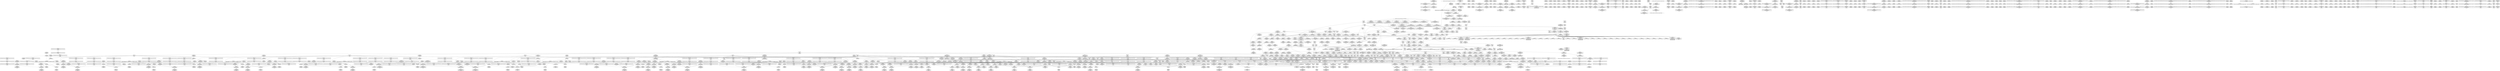 digraph {
	CE0x5127e90 [shape=record,shape=Mrecord,label="{CE0x5127e90|_ret_void,_!dbg_!27720|./arch/x86/include/asm/preempt.h,78|*SummSink*}"]
	CE0x50f73d0 [shape=record,shape=Mrecord,label="{CE0x50f73d0|i64*_getelementptr_inbounds_(_4_x_i64_,_4_x_i64_*___llvm_gcov_ctr128,_i64_0,_i64_1)|*Constant*|*SummSink*}"]
	CE0x50adc50 [shape=record,shape=Mrecord,label="{CE0x50adc50|rcu_read_unlock:call3|include/linux/rcupdate.h,933|*SummSink*}"]
	CE0x5148c60 [shape=record,shape=Mrecord,label="{CE0x5148c60|rcu_read_lock:tmp21|include/linux/rcupdate.h,884}"]
	CE0x514b3d0 [shape=record,shape=Mrecord,label="{CE0x514b3d0|rcu_read_unlock:tmp18|include/linux/rcupdate.h,933|*SummSource*}"]
	CE0x50f19c0 [shape=record,shape=Mrecord,label="{CE0x50f19c0|sock_has_perm:u|security/selinux/hooks.c,3973|*SummSource*}"]
	CE0x5066180 [shape=record,shape=Mrecord,label="{CE0x5066180|selinux_socket_setsockopt:tmp6|security/selinux/hooks.c,4239}"]
	CE0x50fceb0 [shape=record,shape=Mrecord,label="{CE0x50fceb0|GLOBAL:lockdep_rcu_suspicious|*Constant*}"]
	CE0x5067e20 [shape=record,shape=Mrecord,label="{CE0x5067e20|sock_has_perm:bb}"]
	CE0x51194c0 [shape=record,shape=Mrecord,label="{CE0x51194c0|i64*_getelementptr_inbounds_(_2_x_i64_,_2_x_i64_*___llvm_gcov_ctr131,_i64_0,_i64_0)|*Constant*|*SummSink*}"]
	CE0x51597e0 [shape=record,shape=Mrecord,label="{CE0x51597e0|rcu_read_unlock:tmp1|*SummSink*}"]
	CE0x50ecce0 [shape=record,shape=Mrecord,label="{CE0x50ecce0|i64*_getelementptr_inbounds_(_4_x_i64_,_4_x_i64_*___llvm_gcov_ctr134,_i64_0,_i64_0)|*Constant*|*SummSource*}"]
	CE0x509f620 [shape=record,shape=Mrecord,label="{CE0x509f620|i64_2|*Constant*}"]
	CE0x5113de0 [shape=record,shape=Mrecord,label="{CE0x5113de0|task_sid:tobool4|security/selinux/hooks.c,208}"]
	CE0x5152b10 [shape=record,shape=Mrecord,label="{CE0x5152b10|i64*_getelementptr_inbounds_(_11_x_i64_,_11_x_i64_*___llvm_gcov_ctr132,_i64_0,_i64_8)|*Constant*}"]
	CE0x5119b80 [shape=record,shape=Mrecord,label="{CE0x5119b80|rcu_read_lock:call|include/linux/rcupdate.h,882|*SummSource*}"]
	CE0x5199030 [shape=record,shape=Mrecord,label="{CE0x5199030|__rcu_read_lock:do.end|*SummSink*}"]
	CE0x51203f0 [shape=record,shape=Mrecord,label="{CE0x51203f0|_ret_void,_!dbg_!27717|include/linux/rcupdate.h,245|*SummSink*}"]
	CE0x5118590 [shape=record,shape=Mrecord,label="{CE0x5118590|GLOBAL:task_sid.__warned|Global_var:task_sid.__warned|*SummSink*}"]
	CE0x50916b0 [shape=record,shape=Mrecord,label="{CE0x50916b0|cred_sid:entry|*SummSink*}"]
	CE0x5078a50 [shape=record,shape=Mrecord,label="{CE0x5078a50|_call_void_mcount()_#3|*SummSink*}"]
	CE0x50a9b10 [shape=record,shape=Mrecord,label="{CE0x50a9b10|i64*_getelementptr_inbounds_(_13_x_i64_,_13_x_i64_*___llvm_gcov_ctr126,_i64_0,_i64_0)|*Constant*}"]
	CE0x5117c10 [shape=record,shape=Mrecord,label="{CE0x5117c10|GLOBAL:rcu_lock_map|Global_var:rcu_lock_map|*SummSink*}"]
	CE0x514d160 [shape=record,shape=Mrecord,label="{CE0x514d160|rcu_read_unlock:tmp7|include/linux/rcupdate.h,933|*SummSink*}"]
	CE0x50591b0 [shape=record,shape=Mrecord,label="{CE0x50591b0|sock_has_perm:task|Function::sock_has_perm&Arg::task::|*SummSource*}"]
	CE0x5063530 [shape=record,shape=Mrecord,label="{CE0x5063530|selinux_socket_setsockopt:if.end|*SummSink*}"]
	CE0x5117e60 [shape=record,shape=Mrecord,label="{CE0x5117e60|task_sid:tmp5|security/selinux/hooks.c,208}"]
	CE0x51117a0 [shape=record,shape=Mrecord,label="{CE0x51117a0|GLOBAL:rcu_lock_acquire|*Constant*|*SummSource*}"]
	CE0x508ccd0 [shape=record,shape=Mrecord,label="{CE0x508ccd0|i8_2|*Constant*}"]
	CE0x51485b0 [shape=record,shape=Mrecord,label="{CE0x51485b0|rcu_read_lock:tmp19|include/linux/rcupdate.h,882|*SummSource*}"]
	CE0x5142b20 [shape=record,shape=Mrecord,label="{CE0x5142b20|rcu_read_lock:tmp13|include/linux/rcupdate.h,882|*SummSource*}"]
	CE0x50ee5d0 [shape=record,shape=Mrecord,label="{CE0x50ee5d0|task_sid:tmp27|security/selinux/hooks.c,208|*SummSource*}"]
	CE0x5185630 [shape=record,shape=Mrecord,label="{CE0x5185630|rcu_lock_acquire:__here}"]
	CE0x5114710 [shape=record,shape=Mrecord,label="{CE0x5114710|rcu_lock_acquire:map|Function::rcu_lock_acquire&Arg::map::|*SummSink*}"]
	CE0x5150aa0 [shape=record,shape=Mrecord,label="{CE0x5150aa0|rcu_read_unlock:tmp9|include/linux/rcupdate.h,933}"]
	CE0x5070160 [shape=record,shape=Mrecord,label="{CE0x5070160|get_current:tmp2|*SummSource*}"]
	CE0x5153240 [shape=record,shape=Mrecord,label="{CE0x5153240|i64*_getelementptr_inbounds_(_4_x_i64_,_4_x_i64_*___llvm_gcov_ctr128,_i64_0,_i64_2)|*Constant*|*SummSink*}"]
	CE0x50f67d0 [shape=record,shape=Mrecord,label="{CE0x50f67d0|sock_has_perm:net3|security/selinux/hooks.c,3974|*SummSource*}"]
	CE0x506b9a0 [shape=record,shape=Mrecord,label="{CE0x506b9a0|sock_has_perm:tmp16|security/selinux/hooks.c,3976|*SummSource*}"]
	CE0x5113ca0 [shape=record,shape=Mrecord,label="{CE0x5113ca0|task_sid:tmp13|security/selinux/hooks.c,208|*SummSource*}"]
	CE0x514f450 [shape=record,shape=Mrecord,label="{CE0x514f450|_call_void_mcount()_#3}"]
	CE0x51123a0 [shape=record,shape=Mrecord,label="{CE0x51123a0|task_sid:do.body5|*SummSink*}"]
	CE0x507a5d0 [shape=record,shape=Mrecord,label="{CE0x507a5d0|i64_0|*Constant*}"]
	CE0x51397d0 [shape=record,shape=Mrecord,label="{CE0x51397d0|rcu_read_lock:tmp10|include/linux/rcupdate.h,882|*SummSource*}"]
	CE0x510bd90 [shape=record,shape=Mrecord,label="{CE0x510bd90|_call_void_mcount()_#3|*SummSink*}"]
	CE0x514c6f0 [shape=record,shape=Mrecord,label="{CE0x514c6f0|rcu_read_unlock:tmp13|include/linux/rcupdate.h,933|*SummSink*}"]
	CE0x5081c30 [shape=record,shape=Mrecord,label="{CE0x5081c30|selinux_socket_setsockopt:entry}"]
	CE0x5111310 [shape=record,shape=Mrecord,label="{CE0x5111310|i64_5|*Constant*}"]
	CE0x50c3340 [shape=record,shape=Mrecord,label="{CE0x50c3340|sock_has_perm:cmp|security/selinux/hooks.c,3969|*SummSource*}"]
	CE0x5128360 [shape=record,shape=Mrecord,label="{CE0x5128360|GLOBAL:lock_acquire|*Constant*|*SummSource*}"]
	CE0x515df90 [shape=record,shape=Mrecord,label="{CE0x515df90|rcu_read_unlock:bb|*SummSource*}"]
	CE0x510cb00 [shape=record,shape=Mrecord,label="{CE0x510cb00|cred_sid:tmp4|*LoadInst*|security/selinux/hooks.c,196|*SummSink*}"]
	CE0x51cb810 [shape=record,shape=Mrecord,label="{CE0x51cb810|i64*_getelementptr_inbounds_(_4_x_i64_,_4_x_i64_*___llvm_gcov_ctr135,_i64_0,_i64_2)|*Constant*|*SummSink*}"]
	CE0x50ea510 [shape=record,shape=Mrecord,label="{CE0x50ea510|__rcu_read_unlock:tmp6|include/linux/rcupdate.h,245|*SummSink*}"]
	CE0x50ab230 [shape=record,shape=Mrecord,label="{CE0x50ab230|rcu_read_lock:do.end|*SummSource*}"]
	CE0x5070a90 [shape=record,shape=Mrecord,label="{CE0x5070a90|get_current:tmp2}"]
	CE0x5066330 [shape=record,shape=Mrecord,label="{CE0x5066330|selinux_socket_setsockopt:tmp6|security/selinux/hooks.c,4239|*SummSource*}"]
	CE0x50edda0 [shape=record,shape=Mrecord,label="{CE0x50edda0|task_sid:tmp27|security/selinux/hooks.c,208}"]
	CE0x5117840 [shape=record,shape=Mrecord,label="{CE0x5117840|task_sid:tmp6|security/selinux/hooks.c,208|*SummSource*}"]
	CE0x51a1810 [shape=record,shape=Mrecord,label="{CE0x51a1810|__preempt_count_add:do.body|*SummSource*}"]
	CE0x5117050 [shape=record,shape=Mrecord,label="{CE0x5117050|task_sid:bb|*SummSink*}"]
	CE0x5090eb0 [shape=record,shape=Mrecord,label="{CE0x5090eb0|task_sid:call7|security/selinux/hooks.c,208|*SummSink*}"]
	CE0x513deb0 [shape=record,shape=Mrecord,label="{CE0x513deb0|rcu_read_lock:tmp3|*SummSink*}"]
	CE0x508c450 [shape=record,shape=Mrecord,label="{CE0x508c450|sock_has_perm:type|security/selinux/hooks.c,3972}"]
	CE0x5144690 [shape=record,shape=Mrecord,label="{CE0x5144690|rcu_read_lock:tmp17|include/linux/rcupdate.h,882|*SummSink*}"]
	CE0x5103700 [shape=record,shape=Mrecord,label="{CE0x5103700|avc_has_perm:ssid|Function::avc_has_perm&Arg::ssid::|*SummSink*}"]
	CE0x511e460 [shape=record,shape=Mrecord,label="{CE0x511e460|GLOBAL:rcu_lock_release|*Constant*|*SummSource*}"]
	CE0x5120f60 [shape=record,shape=Mrecord,label="{CE0x5120f60|_call_void_mcount()_#3|*SummSource*}"]
	CE0x519e810 [shape=record,shape=Mrecord,label="{CE0x519e810|__preempt_count_sub:tmp4|./arch/x86/include/asm/preempt.h,77|*SummSource*}"]
	CE0x50f7ef0 [shape=record,shape=Mrecord,label="{CE0x50f7ef0|8:_%struct.sock*,_:_SCME_31,32_}"]
	CE0x509d210 [shape=record,shape=Mrecord,label="{CE0x509d210|selinux_socket_setsockopt:tobool|security/selinux/hooks.c,4239|*SummSink*}"]
	CE0x5159f40 [shape=record,shape=Mrecord,label="{CE0x5159f40|rcu_read_unlock:tmp11|include/linux/rcupdate.h,933|*SummSink*}"]
	CE0x512d620 [shape=record,shape=Mrecord,label="{CE0x512d620|task_sid:tmp25|security/selinux/hooks.c,208}"]
	CE0x5198fa0 [shape=record,shape=Mrecord,label="{CE0x5198fa0|__rcu_read_lock:do.end|*SummSource*}"]
	CE0x51189a0 [shape=record,shape=Mrecord,label="{CE0x51189a0|_ret_void,_!dbg_!27717|include/linux/rcupdate.h,240|*SummSource*}"]
	CE0x51b8a60 [shape=record,shape=Mrecord,label="{CE0x51b8a60|i64*_getelementptr_inbounds_(_4_x_i64_,_4_x_i64_*___llvm_gcov_ctr135,_i64_0,_i64_2)|*Constant*}"]
	CE0x50909f0 [shape=record,shape=Mrecord,label="{CE0x50909f0|GLOBAL:cred_sid|*Constant*}"]
	CE0x5109a80 [shape=record,shape=Mrecord,label="{CE0x5109a80|i64*_getelementptr_inbounds_(_13_x_i64_,_13_x_i64_*___llvm_gcov_ctr126,_i64_0,_i64_1)|*Constant*|*SummSink*}"]
	CE0x5198b80 [shape=record,shape=Mrecord,label="{CE0x5198b80|i64*_getelementptr_inbounds_(_4_x_i64_,_4_x_i64_*___llvm_gcov_ctr134,_i64_0,_i64_1)|*Constant*|*SummSource*}"]
	CE0x5126c20 [shape=record,shape=Mrecord,label="{CE0x5126c20|i64_ptrtoint_(i8*_blockaddress(_rcu_lock_release,_%__here)_to_i64)|*Constant*}"]
	CE0x5159340 [shape=record,shape=Mrecord,label="{CE0x5159340|rcu_read_unlock:tmp|*SummSink*}"]
	CE0x51c1370 [shape=record,shape=Mrecord,label="{CE0x51c1370|__preempt_count_sub:tmp7|./arch/x86/include/asm/preempt.h,78|*SummSink*}"]
	CE0x50fd480 [shape=record,shape=Mrecord,label="{CE0x50fd480|i32_208|*Constant*|*SummSource*}"]
	CE0x5181ce0 [shape=record,shape=Mrecord,label="{CE0x5181ce0|__rcu_read_lock:do.body|*SummSource*}"]
	CE0x506b020 [shape=record,shape=Mrecord,label="{CE0x506b020|_call_void_mcount()_#3|*SummSink*}"]
	CE0x5081900 [shape=record,shape=Mrecord,label="{CE0x5081900|selinux_socket_setsockopt:tmp11|security/selinux/hooks.c,4243}"]
	CE0x513cbd0 [shape=record,shape=Mrecord,label="{CE0x513cbd0|rcu_read_unlock:tmp9|include/linux/rcupdate.h,933|*SummSource*}"]
	CE0x50f84e0 [shape=record,shape=Mrecord,label="{CE0x50f84e0|8:_%struct.sock*,_:_SCME_36,37_}"]
	CE0x5101870 [shape=record,shape=Mrecord,label="{CE0x5101870|i32_4|*Constant*|*SummSink*}"]
	CE0x5091f60 [shape=record,shape=Mrecord,label="{CE0x5091f60|sock_has_perm:tmp13|security/selinux/hooks.c,3972|*SummSource*}"]
	CE0x5108770 [shape=record,shape=Mrecord,label="{CE0x5108770|task_sid:tmp4|*LoadInst*|security/selinux/hooks.c,208|*SummSink*}"]
	CE0x515bc40 [shape=record,shape=Mrecord,label="{CE0x515bc40|rcu_lock_release:tmp|*SummSink*}"]
	CE0x5120fd0 [shape=record,shape=Mrecord,label="{CE0x5120fd0|_call_void_mcount()_#3|*SummSink*}"]
	CE0x50918b0 [shape=record,shape=Mrecord,label="{CE0x50918b0|i64*_getelementptr_inbounds_(_6_x_i64_,_6_x_i64_*___llvm_gcov_ctr327,_i64_0,_i64_4)|*Constant*|*SummSource*}"]
	CE0x511b7f0 [shape=record,shape=Mrecord,label="{CE0x511b7f0|i64*_getelementptr_inbounds_(_11_x_i64_,_11_x_i64_*___llvm_gcov_ctr132,_i64_0,_i64_9)|*Constant*|*SummSink*}"]
	CE0x5105130 [shape=record,shape=Mrecord,label="{CE0x5105130|sock_has_perm:retval.0|*SummSource*}"]
	CE0x50e9b70 [shape=record,shape=Mrecord,label="{CE0x50e9b70|i64*_getelementptr_inbounds_(_4_x_i64_,_4_x_i64_*___llvm_gcov_ctr129,_i64_0,_i64_1)|*Constant*}"]
	CE0x5082f10 [shape=record,shape=Mrecord,label="{CE0x5082f10|get_current:tmp4|./arch/x86/include/asm/current.h,14}"]
	CE0x51d8c80 [shape=record,shape=Mrecord,label="{CE0x51d8c80|__preempt_count_sub:tmp1|*SummSource*}"]
	CE0x510f960 [shape=record,shape=Mrecord,label="{CE0x510f960|cred_sid:sid|security/selinux/hooks.c,197|*SummSink*}"]
	CE0x51c0300 [shape=record,shape=Mrecord,label="{CE0x51c0300|__rcu_read_unlock:bb}"]
	CE0x5120920 [shape=record,shape=Mrecord,label="{CE0x5120920|i64*_getelementptr_inbounds_(_4_x_i64_,_4_x_i64_*___llvm_gcov_ctr128,_i64_0,_i64_1)|*Constant*|*SummSource*}"]
	CE0x50f9450 [shape=record,shape=Mrecord,label="{CE0x50f9450|8:_%struct.sock*,_:_SCME_49,50_}"]
	CE0x506dbe0 [shape=record,shape=Mrecord,label="{CE0x506dbe0|get_current:bb|*SummSource*}"]
	CE0x50a8130 [shape=record,shape=Mrecord,label="{CE0x50a8130|task_sid:tmp8|security/selinux/hooks.c,208}"]
	CE0x50ac900 [shape=record,shape=Mrecord,label="{CE0x50ac900|task_sid:tmp|*SummSink*}"]
	CE0x506d990 [shape=record,shape=Mrecord,label="{CE0x506d990|selinux_socket_setsockopt:tmp12|security/selinux/hooks.c,4243|*SummSource*}"]
	CE0x514e660 [shape=record,shape=Mrecord,label="{CE0x514e660|__rcu_read_lock:tmp7|include/linux/rcupdate.h,240|*SummSink*}"]
	CE0x5104310 [shape=record,shape=Mrecord,label="{CE0x5104310|avc_has_perm:requested|Function::avc_has_perm&Arg::requested::}"]
	CE0x5194c00 [shape=record,shape=Mrecord,label="{CE0x5194c00|__rcu_read_unlock:tmp3}"]
	CE0x508e0b0 [shape=record,shape=Mrecord,label="{CE0x508e0b0|sock_has_perm:ad|security/selinux/hooks.c, 3965}"]
	CE0x51279a0 [shape=record,shape=Mrecord,label="{CE0x51279a0|__preempt_count_sub:val|Function::__preempt_count_sub&Arg::val::}"]
	CE0x51817c0 [shape=record,shape=Mrecord,label="{CE0x51817c0|i64*_getelementptr_inbounds_(_4_x_i64_,_4_x_i64_*___llvm_gcov_ctr133,_i64_0,_i64_1)|*Constant*|*SummSource*}"]
	CE0x514c490 [shape=record,shape=Mrecord,label="{CE0x514c490|i64*_getelementptr_inbounds_(_4_x_i64_,_4_x_i64_*___llvm_gcov_ctr128,_i64_0,_i64_3)|*Constant*|*SummSource*}"]
	CE0x508ef50 [shape=record,shape=Mrecord,label="{CE0x508ef50|GLOBAL:__llvm_gcov_ctr327|Global_var:__llvm_gcov_ctr327|*SummSink*}"]
	CE0x5117f10 [shape=record,shape=Mrecord,label="{CE0x5117f10|task_sid:tmp5|security/selinux/hooks.c,208|*SummSource*}"]
	CE0x5150410 [shape=record,shape=Mrecord,label="{CE0x5150410|rcu_read_unlock:call|include/linux/rcupdate.h,933}"]
	CE0x5181e60 [shape=record,shape=Mrecord,label="{CE0x5181e60|GLOBAL:lock_release|*Constant*|*SummSource*}"]
	CE0x5134c00 [shape=record,shape=Mrecord,label="{CE0x5134c00|cred_sid:cred|Function::cred_sid&Arg::cred::|*SummSink*}"]
	CE0x50cc0b0 [shape=record,shape=Mrecord,label="{CE0x50cc0b0|rcu_read_lock:tmp1|*SummSource*}"]
	CE0x515ea90 [shape=record,shape=Mrecord,label="{CE0x515ea90|rcu_read_unlock:if.then|*SummSink*}"]
	CE0x515bcb0 [shape=record,shape=Mrecord,label="{CE0x515bcb0|i64_1|*Constant*}"]
	CE0x50aae20 [shape=record,shape=Mrecord,label="{CE0x50aae20|_call_void_rcu_read_lock()_#10,_!dbg_!27712|security/selinux/hooks.c,207}"]
	CE0x519d710 [shape=record,shape=Mrecord,label="{CE0x519d710|_call_void_asm_addl_$1,_%gs:$0_,_*m,ri,*m,_dirflag_,_fpsr_,_flags_(i32*___preempt_count,_i32_%val,_i32*___preempt_count)_#3,_!dbg_!27714,_!srcloc_!27717|./arch/x86/include/asm/preempt.h,72}"]
	CE0x51121b0 [shape=record,shape=Mrecord,label="{CE0x51121b0|task_sid:do.end6}"]
	CE0x50a9e60 [shape=record,shape=Mrecord,label="{CE0x50a9e60|rcu_lock_acquire:entry}"]
	CE0x50fe8a0 [shape=record,shape=Mrecord,label="{CE0x50fe8a0|task_sid:tmp18|security/selinux/hooks.c,208|*SummSink*}"]
	CE0x5182fe0 [shape=record,shape=Mrecord,label="{CE0x5182fe0|rcu_lock_release:tmp6|*SummSource*}"]
	CE0x510b0b0 [shape=record,shape=Mrecord,label="{CE0x510b0b0|GLOBAL:task_sid.__warned|Global_var:task_sid.__warned}"]
	CE0x51016f0 [shape=record,shape=Mrecord,label="{CE0x51016f0|i32_4|*Constant*|*SummSource*}"]
	CE0x51142a0 [shape=record,shape=Mrecord,label="{CE0x51142a0|task_sid:call3|security/selinux/hooks.c,208|*SummSink*}"]
	CE0x50ad190 [shape=record,shape=Mrecord,label="{CE0x50ad190|rcu_read_lock:land.lhs.true|*SummSink*}"]
	CE0x513afa0 [shape=record,shape=Mrecord,label="{CE0x513afa0|i64*_getelementptr_inbounds_(_4_x_i64_,_4_x_i64_*___llvm_gcov_ctr130,_i64_0,_i64_2)|*Constant*|*SummSink*}"]
	CE0x51862c0 [shape=record,shape=Mrecord,label="{CE0x51862c0|%struct.lockdep_map*_null|*Constant*|*SummSource*}"]
	CE0x511ea60 [shape=record,shape=Mrecord,label="{CE0x511ea60|rcu_lock_release:map|Function::rcu_lock_release&Arg::map::|*SummSink*}"]
	CE0x51979f0 [shape=record,shape=Mrecord,label="{CE0x51979f0|rcu_lock_release:__here}"]
	CE0x50886d0 [shape=record,shape=Mrecord,label="{CE0x50886d0|i32_32768|*Constant*}"]
	CE0x513dc60 [shape=record,shape=Mrecord,label="{CE0x513dc60|rcu_read_lock:tmp3}"]
	CE0x51d9290 [shape=record,shape=Mrecord,label="{CE0x51d9290|GLOBAL:__preempt_count|Global_var:__preempt_count}"]
	CE0x51a1ab0 [shape=record,shape=Mrecord,label="{CE0x51a1ab0|i64_1|*Constant*}"]
	CE0x5112100 [shape=record,shape=Mrecord,label="{CE0x5112100|task_sid:do.body|*SummSource*}"]
	CE0x519e880 [shape=record,shape=Mrecord,label="{CE0x519e880|__preempt_count_sub:tmp4|./arch/x86/include/asm/preempt.h,77|*SummSink*}"]
	CE0x5117570 [shape=record,shape=Mrecord,label="{CE0x5117570|GLOBAL:__llvm_gcov_ctr126|Global_var:__llvm_gcov_ctr126|*SummSink*}"]
	CE0x50f0ff0 [shape=record,shape=Mrecord,label="{CE0x50f0ff0|i8_2|*Constant*|*SummSink*}"]
	CE0x50ee430 [shape=record,shape=Mrecord,label="{CE0x50ee430|task_sid:call7|security/selinux/hooks.c,208}"]
	CE0x51a2340 [shape=record,shape=Mrecord,label="{CE0x51a2340|__preempt_count_add:tmp5|./arch/x86/include/asm/preempt.h,72|*SummSink*}"]
	CE0x511f660 [shape=record,shape=Mrecord,label="{CE0x511f660|GLOBAL:__rcu_read_unlock|*Constant*|*SummSink*}"]
	CE0x511b420 [shape=record,shape=Mrecord,label="{CE0x511b420|i64*_getelementptr_inbounds_(_2_x_i64_,_2_x_i64_*___llvm_gcov_ctr131,_i64_0,_i64_1)|*Constant*|*SummSource*}"]
	CE0x514be00 [shape=record,shape=Mrecord,label="{CE0x514be00|__rcu_read_lock:tmp7|include/linux/rcupdate.h,240}"]
	CE0x5063fc0 [shape=record,shape=Mrecord,label="{CE0x5063fc0|selinux_socket_setsockopt:call|security/selinux/hooks.c,4238}"]
	CE0x5078cd0 [shape=record,shape=Mrecord,label="{CE0x5078cd0|rcu_read_unlock:tmp10|include/linux/rcupdate.h,933|*SummSink*}"]
	CE0x5127fa0 [shape=record,shape=Mrecord,label="{CE0x5127fa0|__rcu_read_lock:tmp|*SummSink*}"]
	CE0x5185cb0 [shape=record,shape=Mrecord,label="{CE0x5185cb0|i32_0|*Constant*}"]
	CE0x5113980 [shape=record,shape=Mrecord,label="{CE0x5113980|task_sid:land.lhs.true2|*SummSink*}"]
	CE0x513d3a0 [shape=record,shape=Mrecord,label="{CE0x513d3a0|_ret_void,_!dbg_!27719|./arch/x86/include/asm/preempt.h,73|*SummSink*}"]
	CE0x5154e20 [shape=record,shape=Mrecord,label="{CE0x5154e20|i8*_undef|*Constant*|*SummSink*}"]
	CE0x51354c0 [shape=record,shape=Mrecord,label="{CE0x51354c0|_call_void_rcu_read_unlock()_#10,_!dbg_!27748|security/selinux/hooks.c,209|*SummSource*}"]
	CE0x510b8d0 [shape=record,shape=Mrecord,label="{CE0x510b8d0|task_sid:tmp3|*SummSource*}"]
	CE0x514b090 [shape=record,shape=Mrecord,label="{CE0x514b090|__rcu_read_lock:tmp1}"]
	CE0x5106f90 [shape=record,shape=Mrecord,label="{CE0x5106f90|i32_77|*Constant*|*SummSource*}"]
	CE0x5186ce0 [shape=record,shape=Mrecord,label="{CE0x5186ce0|__rcu_read_unlock:tmp3|*SummSink*}"]
	CE0x5135010 [shape=record,shape=Mrecord,label="{CE0x5135010|_ret_i32_%tmp6,_!dbg_!27716|security/selinux/hooks.c,197|*SummSink*}"]
	CE0x51d8bc0 [shape=record,shape=Mrecord,label="{CE0x51d8bc0|i64*_getelementptr_inbounds_(_4_x_i64_,_4_x_i64_*___llvm_gcov_ctr129,_i64_0,_i64_0)|*Constant*|*SummSink*}"]
	CE0x5838370 [shape=record,shape=Mrecord,label="{CE0x5838370|selinux_socket_setsockopt:level|Function::selinux_socket_setsockopt&Arg::level::|*SummSink*}"]
	CE0x5119360 [shape=record,shape=Mrecord,label="{CE0x5119360|i64*_getelementptr_inbounds_(_2_x_i64_,_2_x_i64_*___llvm_gcov_ctr131,_i64_0,_i64_0)|*Constant*|*SummSource*}"]
	CE0x50fa490 [shape=record,shape=Mrecord,label="{CE0x50fa490|i64_56|*Constant*|*SummSink*}"]
	CE0x509e430 [shape=record,shape=Mrecord,label="{CE0x509e430|i64_2|*Constant*|*SummSink*}"]
	CE0x511a250 [shape=record,shape=Mrecord,label="{CE0x511a250|_call_void_mcount()_#3}"]
	CE0x51c0f90 [shape=record,shape=Mrecord,label="{CE0x51c0f90|__preempt_count_add:tmp4|./arch/x86/include/asm/preempt.h,72|*SummSink*}"]
	CE0x511be80 [shape=record,shape=Mrecord,label="{CE0x511be80|rcu_read_unlock:tmp19|include/linux/rcupdate.h,933|*SummSink*}"]
	CE0x51502f0 [shape=record,shape=Mrecord,label="{CE0x51502f0|_call_void_mcount()_#3|*SummSink*}"]
	CE0x51148a0 [shape=record,shape=Mrecord,label="{CE0x51148a0|cred_sid:tmp5|security/selinux/hooks.c,196}"]
	CE0x50ebb80 [shape=record,shape=Mrecord,label="{CE0x50ebb80|__rcu_read_unlock:do.body|*SummSource*}"]
	CE0x511cb00 [shape=record,shape=Mrecord,label="{CE0x511cb00|rcu_read_unlock:tmp21|include/linux/rcupdate.h,935|*SummSource*}"]
	CE0x51c0660 [shape=record,shape=Mrecord,label="{CE0x51c0660|__preempt_count_add:tmp}"]
	CE0x512ca20 [shape=record,shape=Mrecord,label="{CE0x512ca20|task_sid:tmp22|security/selinux/hooks.c,208|*SummSink*}"]
	CE0x5149760 [shape=record,shape=Mrecord,label="{CE0x5149760|rcu_read_lock:tmp22|include/linux/rcupdate.h,884}"]
	CE0x50f8f90 [shape=record,shape=Mrecord,label="{CE0x50f8f90|8:_%struct.sock*,_:_SCME_45,46_}"]
	CE0x511a610 [shape=record,shape=Mrecord,label="{CE0x511a610|task_sid:tmp14|security/selinux/hooks.c,208|*SummSink*}"]
	CE0x50c3db0 [shape=record,shape=Mrecord,label="{CE0x50c3db0|get_current:tmp1}"]
	CE0x511e6d0 [shape=record,shape=Mrecord,label="{CE0x511e6d0|rcu_lock_release:entry|*SummSink*}"]
	CE0x50fd170 [shape=record,shape=Mrecord,label="{CE0x50fd170|i32_208|*Constant*}"]
	CE0x50fcc90 [shape=record,shape=Mrecord,label="{CE0x50fcc90|i8*_getelementptr_inbounds_(_25_x_i8_,_25_x_i8_*_.str3,_i32_0,_i32_0)|*Constant*|*SummSource*}"]
	CE0x50ab640 [shape=record,shape=Mrecord,label="{CE0x50ab640|task_sid:tmp9|security/selinux/hooks.c,208|*SummSource*}"]
	CE0x514cdc0 [shape=record,shape=Mrecord,label="{CE0x514cdc0|_ret_void,_!dbg_!27719|./arch/x86/include/asm/preempt.h,73|*SummSource*}"]
	CE0x5102490 [shape=record,shape=Mrecord,label="{CE0x5102490|sock_has_perm:call6|security/selinux/hooks.c,3976|*SummSource*}"]
	CE0x5107960 [shape=record,shape=Mrecord,label="{CE0x5107960|GLOBAL:rcu_read_lock.__warned|Global_var:rcu_read_lock.__warned}"]
	CE0x50f0e40 [shape=record,shape=Mrecord,label="{CE0x50f0e40|i8_2|*Constant*|*SummSource*}"]
	CE0x50f6fd0 [shape=record,shape=Mrecord,label="{CE0x50f6fd0|8:_%struct.sock*,_:_SCME_8,16_|*MultipleSource*|security/selinux/hooks.c, 3966|security/selinux/hooks.c,3966|security/selinux/hooks.c,3966}"]
	CE0x50e3780 [shape=record,shape=Mrecord,label="{CE0x50e3780|i64*_getelementptr_inbounds_(_4_x_i64_,_4_x_i64_*___llvm_gcov_ctr135,_i64_0,_i64_0)|*Constant*}"]
	CE0x508f1b0 [shape=record,shape=Mrecord,label="{CE0x508f1b0|sock_has_perm:tmp8|security/selinux/hooks.c,3969|*SummSource*}"]
	CE0x5091520 [shape=record,shape=Mrecord,label="{CE0x5091520|cred_sid:entry|*SummSource*}"]
	CE0x51849e0 [shape=record,shape=Mrecord,label="{CE0x51849e0|i64_ptrtoint_(i8*_blockaddress(_rcu_lock_acquire,_%__here)_to_i64)|*Constant*}"]
	CE0x507c250 [shape=record,shape=Mrecord,label="{CE0x507c250|_ret_void,_!dbg_!27735|include/linux/rcupdate.h,884|*SummSource*}"]
	CE0x50f7cc0 [shape=record,shape=Mrecord,label="{CE0x50f7cc0|8:_%struct.sock*,_:_SCME_29,30_}"]
	CE0x506e8f0 [shape=record,shape=Mrecord,label="{CE0x506e8f0|i32_59|*Constant*}"]
	CE0x50f1ed0 [shape=record,shape=Mrecord,label="{CE0x50f1ed0|sock_has_perm:u2|security/selinux/hooks.c,3974|*SummSink*}"]
	CE0x51151a0 [shape=record,shape=Mrecord,label="{CE0x51151a0|cred_sid:tmp1|*SummSink*}"]
	CE0x5111940 [shape=record,shape=Mrecord,label="{CE0x5111940|rcu_lock_acquire:entry|*SummSource*}"]
	CE0x5121d30 [shape=record,shape=Mrecord,label="{CE0x5121d30|i64*_getelementptr_inbounds_(_4_x_i64_,_4_x_i64_*___llvm_gcov_ctr133,_i64_0,_i64_1)|*Constant*|*SummSink*}"]
	CE0x6281530 [shape=record,shape=Mrecord,label="{CE0x6281530|selinux_socket_setsockopt:tmp2|*LoadInst*|security/selinux/hooks.c,4238|*SummSink*}"]
	CE0x511ffd0 [shape=record,shape=Mrecord,label="{CE0x511ffd0|_ret_void,_!dbg_!27717|include/linux/rcupdate.h,245|*SummSource*}"]
	CE0x5156db0 [shape=record,shape=Mrecord,label="{CE0x5156db0|rcu_lock_acquire:tmp2|*SummSink*}"]
	CE0x51178b0 [shape=record,shape=Mrecord,label="{CE0x51178b0|task_sid:tmp6|security/selinux/hooks.c,208|*SummSink*}"]
	CE0x5137ea0 [shape=record,shape=Mrecord,label="{CE0x5137ea0|GLOBAL:__llvm_gcov_ctr132|Global_var:__llvm_gcov_ctr132|*SummSource*}"]
	CE0x5079a60 [shape=record,shape=Mrecord,label="{CE0x5079a60|task_sid:tobool1|security/selinux/hooks.c,208|*SummSource*}"]
	CE0x51575a0 [shape=record,shape=Mrecord,label="{CE0x51575a0|_call_void___preempt_count_add(i32_1)_#10,_!dbg_!27711|include/linux/rcupdate.h,239}"]
	CE0x5135a80 [shape=record,shape=Mrecord,label="{CE0x5135a80|GLOBAL:rcu_read_unlock|*Constant*|*SummSink*}"]
	CE0x5149090 [shape=record,shape=Mrecord,label="{CE0x5149090|i64*_getelementptr_inbounds_(_11_x_i64_,_11_x_i64_*___llvm_gcov_ctr127,_i64_0,_i64_10)|*Constant*}"]
	CE0x507c760 [shape=record,shape=Mrecord,label="{CE0x507c760|sock_has_perm:if.then}"]
	CE0x5101480 [shape=record,shape=Mrecord,label="{CE0x5101480|i8_0|*Constant*|*SummSink*}"]
	CE0x5147a60 [shape=record,shape=Mrecord,label="{CE0x5147a60|i64*_getelementptr_inbounds_(_11_x_i64_,_11_x_i64_*___llvm_gcov_ctr127,_i64_0,_i64_9)|*Constant*|*SummSource*}"]
	CE0x51a14a0 [shape=record,shape=Mrecord,label="{CE0x51a14a0|_call_void_mcount()_#3|*SummSource*}"]
	CE0x5118f70 [shape=record,shape=Mrecord,label="{CE0x5118f70|task_sid:tmp6|security/selinux/hooks.c,208}"]
	CE0x5098510 [shape=record,shape=Mrecord,label="{CE0x5098510|sock_has_perm:tmp17|security/selinux/hooks.c,3976|*SummSink*}"]
	CE0x510fc70 [shape=record,shape=Mrecord,label="{CE0x510fc70|0:_i8,_:_GCMR_rcu_read_lock.__warned_internal_global_i8_0,_section_.data.unlikely_,_align_1:_elem_0:default:}"]
	CE0x517fa70 [shape=record,shape=Mrecord,label="{CE0x517fa70|i64*_getelementptr_inbounds_(_4_x_i64_,_4_x_i64_*___llvm_gcov_ctr133,_i64_0,_i64_2)|*Constant*|*SummSink*}"]
	CE0x5154220 [shape=record,shape=Mrecord,label="{CE0x5154220|rcu_lock_acquire:tmp7}"]
	CE0x50fec30 [shape=record,shape=Mrecord,label="{CE0x50fec30|task_sid:tmp19|security/selinux/hooks.c,208|*SummSource*}"]
	CE0x51cae20 [shape=record,shape=Mrecord,label="{CE0x51cae20|__preempt_count_sub:tmp3}"]
	CE0x508bfb0 [shape=record,shape=Mrecord,label="{CE0x508bfb0|sock_has_perm:tmp14|security/selinux/hooks.c,3972|*SummSource*}"]
	CE0x51204f0 [shape=record,shape=Mrecord,label="{CE0x51204f0|__rcu_read_lock:bb}"]
	CE0x507ba30 [shape=record,shape=Mrecord,label="{CE0x507ba30|rcu_read_lock:tobool|include/linux/rcupdate.h,882|*SummSource*}"]
	CE0x50ad5a0 [shape=record,shape=Mrecord,label="{CE0x50ad5a0|task_sid:tmp15|security/selinux/hooks.c,208}"]
	CE0x5058c30 [shape=record,shape=Mrecord,label="{CE0x5058c30|selinux_socket_setsockopt:call|security/selinux/hooks.c,4238|*SummSink*}"]
	CE0x506ba80 [shape=record,shape=Mrecord,label="{CE0x506ba80|sock_has_perm:tmp16|security/selinux/hooks.c,3976|*SummSink*}"]
	CE0x51172d0 [shape=record,shape=Mrecord,label="{CE0x51172d0|cred_sid:tmp|*SummSink*}"]
	CE0x514f0b0 [shape=record,shape=Mrecord,label="{CE0x514f0b0|rcu_lock_release:tmp2|*SummSink*}"]
	CE0x5112730 [shape=record,shape=Mrecord,label="{CE0x5112730|task_sid:tmp11|security/selinux/hooks.c,208}"]
	CE0x50e15b0 [shape=record,shape=Mrecord,label="{CE0x50e15b0|1216:_i8*,_:_CRE_1216,1224_|*MultipleSource*|security/selinux/hooks.c,3964|Function::sock_has_perm&Arg::sk::|*LoadInst*|security/selinux/hooks.c,4238}"]
	CE0x5156d40 [shape=record,shape=Mrecord,label="{CE0x5156d40|rcu_lock_acquire:tmp2|*SummSource*}"]
	CE0x510dcc0 [shape=record,shape=Mrecord,label="{CE0x510dcc0|task_sid:tmp13|security/selinux/hooks.c,208}"]
	CE0x50ed050 [shape=record,shape=Mrecord,label="{CE0x50ed050|GLOBAL:__preempt_count_sub|*Constant*|*SummSource*}"]
	CE0x507c360 [shape=record,shape=Mrecord,label="{CE0x507c360|_ret_void,_!dbg_!27735|include/linux/rcupdate.h,884|*SummSink*}"]
	CE0x50e3a30 [shape=record,shape=Mrecord,label="{CE0x50e3a30|__preempt_count_add:tmp1|*SummSink*}"]
	CE0x50ed4c0 [shape=record,shape=Mrecord,label="{CE0x50ed4c0|task_sid:tmp25|security/selinux/hooks.c,208|*SummSource*}"]
	CE0x5158a00 [shape=record,shape=Mrecord,label="{CE0x5158a00|0:_i8,_:_GCMR_rcu_read_unlock.__warned_internal_global_i8_0,_section_.data.unlikely_,_align_1:_elem_0:default:}"]
	CE0x5116990 [shape=record,shape=Mrecord,label="{CE0x5116990|_call_void_rcu_lock_acquire(%struct.lockdep_map*_rcu_lock_map)_#10,_!dbg_!27711|include/linux/rcupdate.h,881}"]
	CE0x50813b0 [shape=record,shape=Mrecord,label="{CE0x50813b0|_ret_i32_%retval.0,_!dbg_!27726|security/selinux/hooks.c,4243|*SummSink*}"]
	CE0x510bd20 [shape=record,shape=Mrecord,label="{CE0x510bd20|_call_void_mcount()_#3|*SummSource*}"]
	CE0x5127770 [shape=record,shape=Mrecord,label="{CE0x5127770|__preempt_count_sub:entry|*SummSink*}"]
	CE0x5106060 [shape=record,shape=Mrecord,label="{CE0x5106060|sock_has_perm:tmp19|security/selinux/hooks.c,3977|*SummSource*}"]
	CE0x51c5bf0 [shape=record,shape=Mrecord,label="{CE0x51c5bf0|i64*_getelementptr_inbounds_(_4_x_i64_,_4_x_i64_*___llvm_gcov_ctr134,_i64_0,_i64_3)|*Constant*|*SummSink*}"]
	CE0x50a9a20 [shape=record,shape=Mrecord,label="{CE0x50a9a20|task_sid:land.lhs.true|*SummSink*}"]
	CE0x51037c0 [shape=record,shape=Mrecord,label="{CE0x51037c0|avc_has_perm:tsid|Function::avc_has_perm&Arg::tsid::}"]
	CE0x5111490 [shape=record,shape=Mrecord,label="{CE0x5111490|i64_5|*Constant*|*SummSink*}"]
	CE0x5086730 [shape=record,shape=Mrecord,label="{CE0x5086730|sock_has_perm:tmp12|security/selinux/hooks.c,3970|*SummSink*}"]
	CE0x51047a0 [shape=record,shape=Mrecord,label="{CE0x51047a0|avc_has_perm:auditdata|Function::avc_has_perm&Arg::auditdata::}"]
	CE0x5068060 [shape=record,shape=Mrecord,label="{CE0x5068060|selinux_socket_setsockopt:return}"]
	CE0x5186f90 [shape=record,shape=Mrecord,label="{CE0x5186f90|COLLAPSED:_GCMRE___llvm_gcov_ctr130_internal_global_4_x_i64_zeroinitializer:_elem_0:default:}"]
	CE0x510ea60 [shape=record,shape=Mrecord,label="{CE0x510ea60|i64_6|*Constant*|*SummSource*}"]
	CE0x5108130 [shape=record,shape=Mrecord,label="{CE0x5108130|cred_sid:tmp2|*SummSource*}"]
	CE0x50786d0 [shape=record,shape=Mrecord,label="{CE0x50786d0|rcu_read_lock:tmp6|include/linux/rcupdate.h,882|*SummSource*}"]
	CE0x5110000 [shape=record,shape=Mrecord,label="{CE0x5110000|__preempt_count_add:val|Function::__preempt_count_add&Arg::val::|*SummSink*}"]
	CE0x5154570 [shape=record,shape=Mrecord,label="{CE0x5154570|i8*_undef|*Constant*}"]
	CE0x509e4a0 [shape=record,shape=Mrecord,label="{CE0x509e4a0|selinux_socket_setsockopt:tmp3|security/selinux/hooks.c,4239}"]
	CE0x5084920 [shape=record,shape=Mrecord,label="{CE0x5084920|get_current:tmp4|./arch/x86/include/asm/current.h,14|*SummSource*}"]
	CE0x510da00 [shape=record,shape=Mrecord,label="{CE0x510da00|cred_sid:tmp3|*SummSink*}"]
	CE0x5126ab0 [shape=record,shape=Mrecord,label="{CE0x5126ab0|_call_void_lock_release(%struct.lockdep_map*_%map,_i32_1,_i64_ptrtoint_(i8*_blockaddress(_rcu_lock_release,_%__here)_to_i64))_#10,_!dbg_!27716|include/linux/rcupdate.h,423|*SummSink*}"]
	CE0x5109910 [shape=record,shape=Mrecord,label="{CE0x5109910|i64*_getelementptr_inbounds_(_13_x_i64_,_13_x_i64_*___llvm_gcov_ctr126,_i64_0,_i64_1)|*Constant*|*SummSource*}"]
	CE0x50f9910 [shape=record,shape=Mrecord,label="{CE0x50f9910|8:_%struct.sock*,_:_SCME_53,54_}"]
	CE0x5155fa0 [shape=record,shape=Mrecord,label="{CE0x5155fa0|rcu_read_unlock:tmp16|include/linux/rcupdate.h,933}"]
	CE0x5070fd0 [shape=record,shape=Mrecord,label="{CE0x5070fd0|GLOBAL:get_current|*Constant*|*SummSink*}"]
	CE0x5079970 [shape=record,shape=Mrecord,label="{CE0x5079970|task_sid:if.then|*SummSink*}"]
	CE0x5128a00 [shape=record,shape=Mrecord,label="{CE0x5128a00|__rcu_read_lock:tmp2|*SummSink*}"]
	CE0x51a21a0 [shape=record,shape=Mrecord,label="{CE0x51a21a0|_call_void_asm_addl_$1,_%gs:$0_,_*m,ri,*m,_dirflag_,_fpsr_,_flags_(i32*___preempt_count,_i32_%val,_i32*___preempt_count)_#3,_!dbg_!27714,_!srcloc_!27717|./arch/x86/include/asm/preempt.h,72|*SummSource*}"]
	CE0x5062f30 [shape=record,shape=Mrecord,label="{CE0x5062f30|selinux_socket_setsockopt:if.end|*SummSource*}"]
	CE0x5105a40 [shape=record,shape=Mrecord,label="{CE0x5105a40|sock_has_perm:tmp18|security/selinux/hooks.c,3977|*SummSource*}"]
	CE0x51430b0 [shape=record,shape=Mrecord,label="{CE0x51430b0|rcu_read_lock:tmp14|include/linux/rcupdate.h,882|*SummSink*}"]
	CE0x50ed190 [shape=record,shape=Mrecord,label="{CE0x50ed190|__preempt_count_sub:entry}"]
	CE0x5159af0 [shape=record,shape=Mrecord,label="{CE0x5159af0|_call_void___preempt_count_sub(i32_1)_#10,_!dbg_!27715|include/linux/rcupdate.h,244}"]
	CE0x51a23b0 [shape=record,shape=Mrecord,label="{CE0x51a23b0|__preempt_count_sub:tmp2|*SummSource*}"]
	CE0x5149200 [shape=record,shape=Mrecord,label="{CE0x5149200|rcu_read_lock:tmp21|include/linux/rcupdate.h,884|*SummSource*}"]
	CE0x51952d0 [shape=record,shape=Mrecord,label="{CE0x51952d0|__preempt_count_add:do.end|*SummSource*}"]
	CE0x5188050 [shape=record,shape=Mrecord,label="{CE0x5188050|i32_2|*Constant*}"]
	CE0x513a9c0 [shape=record,shape=Mrecord,label="{CE0x513a9c0|rcu_read_unlock:tobool1|include/linux/rcupdate.h,933}"]
	CE0x513aa50 [shape=record,shape=Mrecord,label="{CE0x513aa50|rcu_read_unlock:tobool1|include/linux/rcupdate.h,933|*SummSource*}"]
	CE0x50780e0 [shape=record,shape=Mrecord,label="{CE0x50780e0|__preempt_count_add:tmp5|./arch/x86/include/asm/preempt.h,72}"]
	CE0x515ce90 [shape=record,shape=Mrecord,label="{CE0x515ce90|i32_934|*Constant*}"]
	CE0x50f21b0 [shape=record,shape=Mrecord,label="{CE0x50f21b0|sock_has_perm:net1|security/selinux/hooks.c,3973}"]
	CE0x5195e40 [shape=record,shape=Mrecord,label="{CE0x5195e40|__rcu_read_lock:do.body|*SummSink*}"]
	CE0x5109d10 [shape=record,shape=Mrecord,label="{CE0x5109d10|i64*_getelementptr_inbounds_(_2_x_i64_,_2_x_i64_*___llvm_gcov_ctr131,_i64_0,_i64_1)|*Constant*|*SummSink*}"]
	CE0x50976b0 [shape=record,shape=Mrecord,label="{CE0x50976b0|rcu_read_lock:call3|include/linux/rcupdate.h,882}"]
	CE0x513e0d0 [shape=record,shape=Mrecord,label="{CE0x513e0d0|_call_void_mcount()_#3}"]
	CE0x5091fd0 [shape=record,shape=Mrecord,label="{CE0x5091fd0|sock_has_perm:tmp13|security/selinux/hooks.c,3972|*SummSink*}"]
	CE0x511ab90 [shape=record,shape=Mrecord,label="{CE0x511ab90|task_sid:tmp15|security/selinux/hooks.c,208|*SummSource*}"]
	CE0x50657d0 [shape=record,shape=Mrecord,label="{CE0x50657d0|selinux_socket_setsockopt:call|security/selinux/hooks.c,4238|*SummSource*}"]
	CE0x5116af0 [shape=record,shape=Mrecord,label="{CE0x5116af0|_ret_void,_!dbg_!27717|include/linux/rcupdate.h,240}"]
	CE0x50ad7d0 [shape=record,shape=Mrecord,label="{CE0x50ad7d0|i64_7|*Constant*|*SummSink*}"]
	CE0x5149900 [shape=record,shape=Mrecord,label="{CE0x5149900|rcu_read_lock:tmp22|include/linux/rcupdate.h,884|*SummSource*}"]
	CE0x5077c90 [shape=record,shape=Mrecord,label="{CE0x5077c90|i64*_getelementptr_inbounds_(_4_x_i64_,_4_x_i64_*___llvm_gcov_ctr133,_i64_0,_i64_0)|*Constant*}"]
	CE0x5199640 [shape=record,shape=Mrecord,label="{CE0x5199640|__rcu_read_unlock:tmp2}"]
	CE0x508bd50 [shape=record,shape=Mrecord,label="{CE0x508bd50|sock_has_perm:tmp11|security/selinux/hooks.c,3970|*SummSink*}"]
	CE0x5092c20 [shape=record,shape=Mrecord,label="{CE0x5092c20|task_sid:tmp7|security/selinux/hooks.c,208|*SummSource*}"]
	CE0x51367b0 [shape=record,shape=Mrecord,label="{CE0x51367b0|rcu_read_lock:land.lhs.true|*SummSource*}"]
	CE0x5060e90 [shape=record,shape=Mrecord,label="{CE0x5060e90|i64*_getelementptr_inbounds_(_6_x_i64_,_6_x_i64_*___llvm_gcov_ctr366,_i64_0,_i64_0)|*Constant*}"]
	CE0x5135840 [shape=record,shape=Mrecord,label="{CE0x5135840|rcu_read_unlock:entry}"]
	CE0x5145210 [shape=record,shape=Mrecord,label="{CE0x5145210|_call_void_lockdep_rcu_suspicious(i8*_getelementptr_inbounds_(_25_x_i8_,_25_x_i8_*_.str45,_i32_0,_i32_0),_i32_883,_i8*_getelementptr_inbounds_(_42_x_i8_,_42_x_i8_*_.str46,_i32_0,_i32_0))_#10,_!dbg_!27728|include/linux/rcupdate.h,882|*SummSource*}"]
	CE0x512cba0 [shape=record,shape=Mrecord,label="{CE0x512cba0|task_sid:tmp24|security/selinux/hooks.c,208}"]
	CE0x511a720 [shape=record,shape=Mrecord,label="{CE0x511a720|task_sid:tmp14|security/selinux/hooks.c,208|*SummSource*}"]
	CE0x51c0560 [shape=record,shape=Mrecord,label="{CE0x51c0560|__rcu_read_unlock:bb|*SummSink*}"]
	CE0x511e600 [shape=record,shape=Mrecord,label="{CE0x511e600|rcu_lock_release:entry|*SummSource*}"]
	CE0x513ec00 [shape=record,shape=Mrecord,label="{CE0x513ec00|rcu_read_lock:tobool1|include/linux/rcupdate.h,882|*SummSink*}"]
	CE0x506c120 [shape=record,shape=Mrecord,label="{CE0x506c120|i64_0|*Constant*}"]
	CE0x508f4a0 [shape=record,shape=Mrecord,label="{CE0x508f4a0|sock_has_perm:tmp9|security/selinux/hooks.c,3969|*SummSource*}"]
	CE0x50f97e0 [shape=record,shape=Mrecord,label="{CE0x50f97e0|8:_%struct.sock*,_:_SCME_52,53_}"]
	CE0x51bf970 [shape=record,shape=Mrecord,label="{CE0x51bf970|__preempt_count_add:bb|*SummSink*}"]
	CE0x50e4300 [shape=record,shape=Mrecord,label="{CE0x50e4300|_call_void_mcount()_#3}"]
	CE0x508df30 [shape=record,shape=Mrecord,label="{CE0x508df30|sock_has_perm:net|security/selinux/hooks.c, 3966}"]
	CE0x51445b0 [shape=record,shape=Mrecord,label="{CE0x51445b0|rcu_read_lock:tmp17|include/linux/rcupdate.h,882}"]
	CE0x5088660 [shape=record,shape=Mrecord,label="{CE0x5088660|sock_has_perm:sk|Function::sock_has_perm&Arg::sk::|*SummSink*}"]
	CE0x50ea8f0 [shape=record,shape=Mrecord,label="{CE0x50ea8f0|__rcu_read_unlock:tmp7|include/linux/rcupdate.h,245|*SummSource*}"]
	CE0x5136bc0 [shape=record,shape=Mrecord,label="{CE0x5136bc0|rcu_read_unlock:tmp1}"]
	CE0x514e0e0 [shape=record,shape=Mrecord,label="{CE0x514e0e0|rcu_read_unlock:tmp8|include/linux/rcupdate.h,933}"]
	CE0x51094d0 [shape=record,shape=Mrecord,label="{CE0x51094d0|GLOBAL:rcu_read_lock.__warned|Global_var:rcu_read_lock.__warned|*SummSource*}"]
	CE0x510cc60 [shape=record,shape=Mrecord,label="{CE0x510cc60|rcu_read_lock:entry}"]
	CE0x5097540 [shape=record,shape=Mrecord,label="{CE0x5097540|rcu_read_lock:tmp12|include/linux/rcupdate.h,882|*SummSink*}"]
	CE0x5143ac0 [shape=record,shape=Mrecord,label="{CE0x5143ac0|rcu_read_lock:tmp16|include/linux/rcupdate.h,882|*SummSink*}"]
	CE0x510d840 [shape=record,shape=Mrecord,label="{CE0x510d840|cred_sid:tmp3}"]
	CE0x5102ec0 [shape=record,shape=Mrecord,label="{CE0x5102ec0|avc_has_perm:entry|*SummSource*}"]
	CE0x50ac780 [shape=record,shape=Mrecord,label="{CE0x50ac780|sock_has_perm:tmp1|*SummSink*}"]
	CE0x50cb960 [shape=record,shape=Mrecord,label="{CE0x50cb960|8:_%struct.sock*,_:_SCME_18,20_|*MultipleSource*|security/selinux/hooks.c, 3966|security/selinux/hooks.c,3966|security/selinux/hooks.c,3966}"]
	CE0x5079100 [shape=record,shape=Mrecord,label="{CE0x5079100|i32_77|*Constant*}"]
	CE0x50c2980 [shape=record,shape=Mrecord,label="{CE0x50c2980|sock_has_perm:tmp6|security/selinux/hooks.c,3969}"]
	CE0x512c040 [shape=record,shape=Mrecord,label="{CE0x512c040|task_sid:tmp21|security/selinux/hooks.c,208|*SummSink*}"]
	CE0x513bb60 [shape=record,shape=Mrecord,label="{CE0x513bb60|i32_0|*Constant*}"]
	CE0x5115b40 [shape=record,shape=Mrecord,label="{CE0x5115b40|GLOBAL:rcu_lock_acquire|*Constant*|*SummSink*}"]
	CE0x51075f0 [shape=record,shape=Mrecord,label="{CE0x51075f0|task_sid:real_cred|security/selinux/hooks.c,208|*SummSink*}"]
	CE0x50fe180 [shape=record,shape=Mrecord,label="{CE0x50fe180|i64*_getelementptr_inbounds_(_13_x_i64_,_13_x_i64_*___llvm_gcov_ctr126,_i64_0,_i64_9)|*Constant*|*SummSource*}"]
	CE0x5197680 [shape=record,shape=Mrecord,label="{CE0x5197680|rcu_lock_release:bb|*SummSource*}"]
	CE0x5199400 [shape=record,shape=Mrecord,label="{CE0x5199400|__rcu_read_lock:tmp3|*SummSource*}"]
	CE0x5126fb0 [shape=record,shape=Mrecord,label="{CE0x5126fb0|i64_ptrtoint_(i8*_blockaddress(_rcu_lock_release,_%__here)_to_i64)|*Constant*|*SummSource*}"]
	CE0x5079bd0 [shape=record,shape=Mrecord,label="{CE0x5079bd0|task_sid:tobool1|security/selinux/hooks.c,208|*SummSink*}"]
	CE0x511b090 [shape=record,shape=Mrecord,label="{CE0x511b090|task_sid:tmp16|security/selinux/hooks.c,208|*SummSource*}"]
	CE0x51009d0 [shape=record,shape=Mrecord,label="{CE0x51009d0|sock_has_perm:tmp3|security/selinux/hooks.c,3964|*SummSink*}"]
	CE0x50e7c00 [shape=record,shape=Mrecord,label="{CE0x50e7c00|_call_void_asm_addl_$1,_%gs:$0_,_*m,ri,*m,_dirflag_,_fpsr_,_flags_(i32*___preempt_count,_i32_%sub,_i32*___preempt_count)_#3,_!dbg_!27717,_!srcloc_!27718|./arch/x86/include/asm/preempt.h,77|*SummSink*}"]
	CE0x5187000 [shape=record,shape=Mrecord,label="{CE0x5187000|rcu_lock_acquire:tmp|*SummSource*}"]
	CE0x50ab2a0 [shape=record,shape=Mrecord,label="{CE0x50ab2a0|rcu_read_lock:do.end|*SummSink*}"]
	CE0x5180ae0 [shape=record,shape=Mrecord,label="{CE0x5180ae0|__rcu_read_lock:tmp|*SummSource*}"]
	CE0x5147570 [shape=record,shape=Mrecord,label="{CE0x5147570|i8*_getelementptr_inbounds_(_42_x_i8_,_42_x_i8_*_.str46,_i32_0,_i32_0)|*Constant*|*SummSource*}"]
	CE0x5181ad0 [shape=record,shape=Mrecord,label="{CE0x5181ad0|rcu_lock_acquire:tmp5|include/linux/rcupdate.h,418}"]
	CE0x5110ec0 [shape=record,shape=Mrecord,label="{CE0x5110ec0|cred_sid:security|security/selinux/hooks.c,196}"]
	CE0x5157740 [shape=record,shape=Mrecord,label="{CE0x5157740|_call_void___preempt_count_add(i32_1)_#10,_!dbg_!27711|include/linux/rcupdate.h,239|*SummSink*}"]
	CE0x47a6310 [shape=record,shape=Mrecord,label="{CE0x47a6310|selinux_socket_setsockopt:call1|security/selinux/hooks.c,4238|*SummSink*}"]
	CE0x50843d0 [shape=record,shape=Mrecord,label="{CE0x50843d0|selinux_socket_setsockopt:optname|Function::selinux_socket_setsockopt&Arg::optname::|*SummSink*}"]
	CE0x5069b00 [shape=record,shape=Mrecord,label="{CE0x5069b00|i64*_getelementptr_inbounds_(_2_x_i64_,_2_x_i64_*___llvm_gcov_ctr98,_i64_0,_i64_0)|*Constant*|*SummSink*}"]
	CE0x509bf30 [shape=record,shape=Mrecord,label="{CE0x509bf30|selinux_socket_setsockopt:tobool|security/selinux/hooks.c,4239}"]
	CE0x5113240 [shape=record,shape=Mrecord,label="{CE0x5113240|i32_1|*Constant*}"]
	CE0x50abed0 [shape=record,shape=Mrecord,label="{CE0x50abed0|sock_has_perm:cleanup}"]
	CE0x511f150 [shape=record,shape=Mrecord,label="{CE0x511f150|_call_void___rcu_read_unlock()_#10,_!dbg_!27734|include/linux/rcupdate.h,937}"]
	CE0x51810a0 [shape=record,shape=Mrecord,label="{CE0x51810a0|rcu_lock_acquire:tmp|*SummSink*}"]
	CE0x51c19d0 [shape=record,shape=Mrecord,label="{CE0x51c19d0|__rcu_read_unlock:tmp1|*SummSource*}"]
	CE0x513d160 [shape=record,shape=Mrecord,label="{CE0x513d160|i64*_getelementptr_inbounds_(_11_x_i64_,_11_x_i64_*___llvm_gcov_ctr127,_i64_0,_i64_1)|*Constant*|*SummSink*}"]
	CE0x5139ef0 [shape=record,shape=Mrecord,label="{CE0x5139ef0|GLOBAL:__llvm_gcov_ctr127|Global_var:__llvm_gcov_ctr127}"]
	CE0x5101090 [shape=record,shape=Mrecord,label="{CE0x5101090|sock_has_perm:tmp5|security/selinux/hooks.c,3966|*SummSink*}"]
	CE0x50f9b70 [shape=record,shape=Mrecord,label="{CE0x50f9b70|8:_%struct.sock*,_:_SCME_55,56_}"]
	CE0x50ed810 [shape=record,shape=Mrecord,label="{CE0x50ed810|task_sid:tmp25|security/selinux/hooks.c,208|*SummSink*}"]
	CE0x510a6d0 [shape=record,shape=Mrecord,label="{CE0x510a6d0|rcu_read_lock:tmp7|include/linux/rcupdate.h,882|*SummSource*}"]
	CE0x50aaa50 [shape=record,shape=Mrecord,label="{CE0x50aaa50|rcu_read_lock:tmp4|include/linux/rcupdate.h,882|*SummSink*}"]
	CE0x519ec70 [shape=record,shape=Mrecord,label="{CE0x519ec70|__preempt_count_add:do.body}"]
	CE0x5158120 [shape=record,shape=Mrecord,label="{CE0x5158120|rcu_read_unlock:tmp3|*SummSource*}"]
	CE0x5062d20 [shape=record,shape=Mrecord,label="{CE0x5062d20|i32_5|*Constant*}"]
	CE0x51838b0 [shape=record,shape=Mrecord,label="{CE0x51838b0|i64*_getelementptr_inbounds_(_4_x_i64_,_4_x_i64_*___llvm_gcov_ctr133,_i64_0,_i64_0)|*Constant*|*SummSource*}"]
	CE0x5100100 [shape=record,shape=Mrecord,label="{CE0x5100100|task_sid:entry|*SummSink*}"]
	CE0x5158190 [shape=record,shape=Mrecord,label="{CE0x5158190|rcu_read_unlock:tmp3|*SummSink*}"]
	CE0x5183050 [shape=record,shape=Mrecord,label="{CE0x5183050|rcu_lock_release:tmp6|*SummSink*}"]
	CE0x513ba80 [shape=record,shape=Mrecord,label="{CE0x513ba80|rcu_read_lock:call|include/linux/rcupdate.h,882|*SummSink*}"]
	CE0x5197610 [shape=record,shape=Mrecord,label="{CE0x5197610|i8*_undef|*Constant*|*SummSource*}"]
	CE0x50f8d30 [shape=record,shape=Mrecord,label="{CE0x50f8d30|8:_%struct.sock*,_:_SCME_43,44_}"]
	CE0x5075ed0 [shape=record,shape=Mrecord,label="{CE0x5075ed0|rcu_read_unlock:land.lhs.true|*SummSource*}"]
	CE0x5105ee0 [shape=record,shape=Mrecord,label="{CE0x5105ee0|sock_has_perm:tmp19|security/selinux/hooks.c,3977}"]
	CE0x5186890 [shape=record,shape=Mrecord,label="{CE0x5186890|rcu_lock_acquire:tmp5|include/linux/rcupdate.h,418|*SummSink*}"]
	CE0x5155750 [shape=record,shape=Mrecord,label="{CE0x5155750|__preempt_count_sub:bb|*SummSink*}"]
	CE0x50e40b0 [shape=record,shape=Mrecord,label="{CE0x50e40b0|__preempt_count_add:tmp2|*SummSource*}"]
	CE0x5185f80 [shape=record,shape=Mrecord,label="{CE0x5185f80|i64*_getelementptr_inbounds_(_4_x_i64_,_4_x_i64_*___llvm_gcov_ctr130,_i64_0,_i64_3)|*Constant*}"]
	CE0x51c0370 [shape=record,shape=Mrecord,label="{CE0x51c0370|__rcu_read_unlock:bb|*SummSource*}"]
	CE0x506edb0 [shape=record,shape=Mrecord,label="{CE0x506edb0|selinux_socket_setsockopt:tmp8|security/selinux/hooks.c,4240|*SummSource*}"]
	CE0x515e7f0 [shape=record,shape=Mrecord,label="{CE0x515e7f0|rcu_read_unlock:do.end|*SummSink*}"]
	CE0x50faf40 [shape=record,shape=Mrecord,label="{CE0x50faf40|i32_2|*Constant*}"]
	CE0x50c10b0 [shape=record,shape=Mrecord,label="{CE0x50c10b0|COLLAPSED:_GCMRE_current_task_external_global_%struct.task_struct*:_elem_0:default:}"]
	CE0x5139030 [shape=record,shape=Mrecord,label="{CE0x5139030|__preempt_count_add:entry|*SummSource*}"]
	CE0x512be70 [shape=record,shape=Mrecord,label="{CE0x512be70|task_sid:tmp22|security/selinux/hooks.c,208}"]
	CE0x506d800 [shape=record,shape=Mrecord,label="{CE0x506d800|selinux_socket_setsockopt:tmp12|security/selinux/hooks.c,4243|*SummSink*}"]
	CE0x50eaa60 [shape=record,shape=Mrecord,label="{CE0x50eaa60|__rcu_read_unlock:tmp7|include/linux/rcupdate.h,245|*SummSink*}"]
	CE0x50789e0 [shape=record,shape=Mrecord,label="{CE0x50789e0|_call_void_mcount()_#3|*SummSource*}"]
	CE0x5113d10 [shape=record,shape=Mrecord,label="{CE0x5113d10|task_sid:tmp13|security/selinux/hooks.c,208|*SummSink*}"]
	CE0x5155e30 [shape=record,shape=Mrecord,label="{CE0x5155e30|rcu_read_unlock:tmp15|include/linux/rcupdate.h,933|*SummSink*}"]
	CE0x51852a0 [shape=record,shape=Mrecord,label="{CE0x51852a0|i64*_getelementptr_inbounds_(_4_x_i64_,_4_x_i64_*___llvm_gcov_ctr130,_i64_0,_i64_3)|*Constant*|*SummSource*}"]
	CE0x519de60 [shape=record,shape=Mrecord,label="{CE0x519de60|__preempt_count_add:tmp7|./arch/x86/include/asm/preempt.h,73}"]
	CE0x50ee240 [shape=record,shape=Mrecord,label="{CE0x50ee240|task_sid:tmp26|security/selinux/hooks.c,208|*SummSource*}"]
	CE0x50e7ab0 [shape=record,shape=Mrecord,label="{CE0x50e7ab0|_call_void_asm_addl_$1,_%gs:$0_,_*m,ri,*m,_dirflag_,_fpsr_,_flags_(i32*___preempt_count,_i32_%sub,_i32*___preempt_count)_#3,_!dbg_!27717,_!srcloc_!27718|./arch/x86/include/asm/preempt.h,77|*SummSource*}"]
	CE0x5114e40 [shape=record,shape=Mrecord,label="{CE0x5114e40|task_sid:tobool|security/selinux/hooks.c,208|*SummSink*}"]
	CE0x507d1d0 [shape=record,shape=Mrecord,label="{CE0x507d1d0|selinux_socket_setsockopt:tmp7|security/selinux/hooks.c,4240}"]
	CE0x513fc20 [shape=record,shape=Mrecord,label="{CE0x513fc20|i64*_getelementptr_inbounds_(_4_x_i64_,_4_x_i64_*___llvm_gcov_ctr134,_i64_0,_i64_3)|*Constant*|*SummSource*}"]
	CE0x51a15a0 [shape=record,shape=Mrecord,label="{CE0x51a15a0|_call_void_mcount()_#3|*SummSink*}"]
	CE0x51001e0 [shape=record,shape=Mrecord,label="{CE0x51001e0|task_sid:task|Function::task_sid&Arg::task::}"]
	CE0x50ebff0 [shape=record,shape=Mrecord,label="{CE0x50ebff0|_call_void_asm_sideeffect_,_memory_,_dirflag_,_fpsr_,_flags_()_#3,_!dbg_!27711,_!srcloc_!27714|include/linux/rcupdate.h,244}"]
	CE0x510e920 [shape=record,shape=Mrecord,label="{CE0x510e920|task_sid:tobool4|security/selinux/hooks.c,208|*SummSink*}"]
	CE0x50a7a90 [shape=record,shape=Mrecord,label="{CE0x50a7a90|i32_0|*Constant*}"]
	CE0x513de10 [shape=record,shape=Mrecord,label="{CE0x513de10|rcu_read_lock:tmp3|*SummSource*}"]
	CE0x5104960 [shape=record,shape=Mrecord,label="{CE0x5104960|avc_has_perm:auditdata|Function::avc_has_perm&Arg::auditdata::|*SummSink*}"]
	CE0x5057f40 [shape=record,shape=Mrecord,label="{CE0x5057f40|sock_has_perm:net|security/selinux/hooks.c, 3966|*SummSource*}"]
	CE0x511ff10 [shape=record,shape=Mrecord,label="{CE0x511ff10|_ret_void,_!dbg_!27717|include/linux/rcupdate.h,245}"]
	CE0x519d560 [shape=record,shape=Mrecord,label="{CE0x519d560|__preempt_count_add:tmp5|./arch/x86/include/asm/preempt.h,72|*SummSource*}"]
	CE0x5079890 [shape=record,shape=Mrecord,label="{CE0x5079890|task_sid:if.then}"]
	CE0x5101ba0 [shape=record,shape=Mrecord,label="{CE0x5101ba0|sock_has_perm:sclass|security/selinux/hooks.c,3976}"]
	CE0x50e36f0 [shape=record,shape=Mrecord,label="{CE0x50e36f0|__preempt_count_sub:do.end|*SummSink*}"]
	CE0x5119a00 [shape=record,shape=Mrecord,label="{CE0x5119a00|_ret_void,_!dbg_!27717|include/linux/rcupdate.h,419|*SummSink*}"]
	CE0x50e4120 [shape=record,shape=Mrecord,label="{CE0x50e4120|__preempt_count_add:tmp2|*SummSink*}"]
	CE0x515e570 [shape=record,shape=Mrecord,label="{CE0x515e570|rcu_read_unlock:do.end}"]
	CE0x5127bc0 [shape=record,shape=Mrecord,label="{CE0x5127bc0|__preempt_count_sub:val|Function::__preempt_count_sub&Arg::val::|*SummSink*}"]
	CE0x51390a0 [shape=record,shape=Mrecord,label="{CE0x51390a0|__preempt_count_add:entry}"]
	CE0x5107000 [shape=record,shape=Mrecord,label="{CE0x5107000|i32_77|*Constant*|*SummSink*}"]
	CE0x51039c0 [shape=record,shape=Mrecord,label="{CE0x51039c0|avc_has_perm:tsid|Function::avc_has_perm&Arg::tsid::|*SummSource*}"]
	CE0x513b570 [shape=record,shape=Mrecord,label="{CE0x513b570|rcu_read_lock:tmp11|include/linux/rcupdate.h,882|*SummSink*}"]
	CE0x5063b60 [shape=record,shape=Mrecord,label="{CE0x5063b60|GLOBAL:__llvm_gcov_ctr366|Global_var:__llvm_gcov_ctr366|*SummSource*}"]
	CE0x511bcf0 [shape=record,shape=Mrecord,label="{CE0x511bcf0|rcu_read_unlock:tmp19|include/linux/rcupdate.h,933}"]
	CE0x514ed80 [shape=record,shape=Mrecord,label="{CE0x514ed80|_call_void_lock_acquire(%struct.lockdep_map*_%map,_i32_0,_i32_0,_i32_2,_i32_0,_%struct.lockdep_map*_null,_i64_ptrtoint_(i8*_blockaddress(_rcu_lock_acquire,_%__here)_to_i64))_#10,_!dbg_!27716|include/linux/rcupdate.h,418}"]
	CE0x5111c20 [shape=record,shape=Mrecord,label="{CE0x5111c20|rcu_read_unlock:tmp5|include/linux/rcupdate.h,933|*SummSink*}"]
	CE0x51835b0 [shape=record,shape=Mrecord,label="{CE0x51835b0|i64*_getelementptr_inbounds_(_4_x_i64_,_4_x_i64_*___llvm_gcov_ctr133,_i64_0,_i64_0)|*Constant*|*SummSink*}"]
	CE0x5083680 [shape=record,shape=Mrecord,label="{CE0x5083680|sock_has_perm:if.end}"]
	CE0x5081510 [shape=record,shape=Mrecord,label="{CE0x5081510|i64*_getelementptr_inbounds_(_2_x_i64_,_2_x_i64_*___llvm_gcov_ctr98,_i64_0,_i64_0)|*Constant*}"]
	CE0x5112330 [shape=record,shape=Mrecord,label="{CE0x5112330|task_sid:do.body5|*SummSource*}"]
	CE0x5108cb0 [shape=record,shape=Mrecord,label="{CE0x5108cb0|cred_sid:security|security/selinux/hooks.c,196|*SummSource*}"]
	CE0x511eea0 [shape=record,shape=Mrecord,label="{CE0x511eea0|_ret_void,_!dbg_!27717|include/linux/rcupdate.h,424|*SummSource*}"]
	CE0x5081cd0 [shape=record,shape=Mrecord,label="{CE0x5081cd0|selinux_socket_setsockopt:tmp10|security/selinux/hooks.c,4242}"]
	CE0x507b2a0 [shape=record,shape=Mrecord,label="{CE0x507b2a0|GLOBAL:current_task|Global_var:current_task}"]
	CE0x50983e0 [shape=record,shape=Mrecord,label="{CE0x50983e0|sock_has_perm:tmp17|security/selinux/hooks.c,3976|*SummSource*}"]
	CE0x5112630 [shape=record,shape=Mrecord,label="{CE0x5112630|task_sid:tmp10|security/selinux/hooks.c,208|*SummSink*}"]
	CE0x5084ff0 [shape=record,shape=Mrecord,label="{CE0x5084ff0|selinux_socket_setsockopt:return|*SummSink*}"]
	CE0x5102130 [shape=record,shape=Mrecord,label="{CE0x5102130|sock_has_perm:call6|security/selinux/hooks.c,3976}"]
	CE0x5083d30 [shape=record,shape=Mrecord,label="{CE0x5083d30|selinux_socket_setsockopt:tmp6|security/selinux/hooks.c,4239|*SummSink*}"]
	CE0x50a9530 [shape=record,shape=Mrecord,label="{CE0x50a9530|rcu_read_unlock:tmp6|include/linux/rcupdate.h,933|*SummSink*}"]
	CE0x508bc70 [shape=record,shape=Mrecord,label="{CE0x508bc70|sock_has_perm:tmp11|security/selinux/hooks.c,3970}"]
	CE0x50a1a60 [shape=record,shape=Mrecord,label="{CE0x50a1a60|_ret_i32_%retval.0,_!dbg_!27740|security/selinux/hooks.c,3977|*SummSource*}"]
	CE0x5069940 [shape=record,shape=Mrecord,label="{CE0x5069940|i64*_getelementptr_inbounds_(_6_x_i64_,_6_x_i64_*___llvm_gcov_ctr366,_i64_0,_i64_5)|*Constant*|*SummSource*}"]
	CE0x50a7b70 [shape=record,shape=Mrecord,label="{CE0x50a7b70|i64*_getelementptr_inbounds_(_11_x_i64_,_11_x_i64_*___llvm_gcov_ctr127,_i64_0,_i64_0)|*Constant*}"]
	CE0x5115c40 [shape=record,shape=Mrecord,label="{CE0x5115c40|rcu_lock_acquire:entry|*SummSink*}"]
	CE0x507e280 [shape=record,shape=Mrecord,label="{CE0x507e280|_ret_%struct.task_struct*_%tmp4,_!dbg_!27714|./arch/x86/include/asm/current.h,14|*SummSource*}"]
	CE0x50e5510 [shape=record,shape=Mrecord,label="{CE0x50e5510|__rcu_read_unlock:tmp2|*SummSource*}"]
	CE0x508ecb0 [shape=record,shape=Mrecord,label="{CE0x508ecb0|sock_has_perm:tmp8|security/selinux/hooks.c,3969}"]
	CE0x5109650 [shape=record,shape=Mrecord,label="{CE0x5109650|GLOBAL:rcu_read_lock.__warned|Global_var:rcu_read_lock.__warned|*SummSink*}"]
	CE0x5144af0 [shape=record,shape=Mrecord,label="{CE0x5144af0|rcu_read_lock:tmp18|include/linux/rcupdate.h,882|*SummSource*}"]
	CE0x50e72d0 [shape=record,shape=Mrecord,label="{CE0x50e72d0|__preempt_count_add:tmp7|./arch/x86/include/asm/preempt.h,73|*SummSink*}"]
	CE0x50f91f0 [shape=record,shape=Mrecord,label="{CE0x50f91f0|8:_%struct.sock*,_:_SCME_47,48_}"]
	CE0x50701d0 [shape=record,shape=Mrecord,label="{CE0x50701d0|get_current:tmp2|*SummSink*}"]
	CE0x5112000 [shape=record,shape=Mrecord,label="{CE0x5112000|task_sid:do.body}"]
	CE0x507bd20 [shape=record,shape=Mrecord,label="{CE0x507bd20|i64_2|*Constant*}"]
	CE0x50f8020 [shape=record,shape=Mrecord,label="{CE0x50f8020|8:_%struct.sock*,_:_SCME_32,33_}"]
	CE0x515a280 [shape=record,shape=Mrecord,label="{CE0x515a280|rcu_lock_acquire:bb|*SummSource*}"]
	CE0x5097c80 [shape=record,shape=Mrecord,label="{CE0x5097c80|i64_6|*Constant*}"]
	CE0x511acd0 [shape=record,shape=Mrecord,label="{CE0x511acd0|task_sid:tmp17|security/selinux/hooks.c,208}"]
	CE0x514b670 [shape=record,shape=Mrecord,label="{CE0x514b670|_call_void_lockdep_rcu_suspicious(i8*_getelementptr_inbounds_(_25_x_i8_,_25_x_i8_*_.str45,_i32_0,_i32_0),_i32_934,_i8*_getelementptr_inbounds_(_44_x_i8_,_44_x_i8_*_.str47,_i32_0,_i32_0))_#10,_!dbg_!27726|include/linux/rcupdate.h,933}"]
	CE0x506c0b0 [shape=record,shape=Mrecord,label="{CE0x506c0b0|i64_0|*Constant*|*SummSink*}"]
	CE0x514c1d0 [shape=record,shape=Mrecord,label="{CE0x514c1d0|GLOBAL:rcu_read_unlock.__warned|Global_var:rcu_read_unlock.__warned|*SummSink*}"]
	CE0x5187ed0 [shape=record,shape=Mrecord,label="{CE0x5187ed0|GLOBAL:__preempt_count|Global_var:__preempt_count|*SummSink*}"]
	CE0x51992e0 [shape=record,shape=Mrecord,label="{CE0x51992e0|__rcu_read_lock:tmp3}"]
	CE0x507c6d0 [shape=record,shape=Mrecord,label="{CE0x507c6d0|sock_has_perm:cleanup|*SummSink*}"]
	CE0x5057ae0 [shape=record,shape=Mrecord,label="{CE0x5057ae0|selinux_socket_setsockopt:call2|security/selinux/hooks.c,4242|*SummSource*}"]
	CE0x517f680 [shape=record,shape=Mrecord,label="{CE0x517f680|GLOBAL:__preempt_count|Global_var:__preempt_count}"]
	CE0x50a7470 [shape=record,shape=Mrecord,label="{CE0x50a7470|rcu_read_lock:if.end|*SummSource*}"]
	CE0x50ff6b0 [shape=record,shape=Mrecord,label="{CE0x50ff6b0|_call_void_lockdep_rcu_suspicious(i8*_getelementptr_inbounds_(_25_x_i8_,_25_x_i8_*_.str3,_i32_0,_i32_0),_i32_208,_i8*_getelementptr_inbounds_(_41_x_i8_,_41_x_i8_*_.str44,_i32_0,_i32_0))_#10,_!dbg_!27732|security/selinux/hooks.c,208|*SummSink*}"]
	CE0x51003d0 [shape=record,shape=Mrecord,label="{CE0x51003d0|task_sid:task|Function::task_sid&Arg::task::|*SummSource*}"]
	CE0x5181df0 [shape=record,shape=Mrecord,label="{CE0x5181df0|GLOBAL:lock_release|*Constant*}"]
	CE0x51150c0 [shape=record,shape=Mrecord,label="{CE0x51150c0|cred_sid:tmp1}"]
	CE0x5113060 [shape=record,shape=Mrecord,label="{CE0x5113060|task_sid:do.end|*SummSource*}"]
	CE0x5188b30 [shape=record,shape=Mrecord,label="{CE0x5188b30|i64*_getelementptr_inbounds_(_4_x_i64_,_4_x_i64_*___llvm_gcov_ctr134,_i64_0,_i64_2)|*Constant*|*SummSource*}"]
	CE0x515e700 [shape=record,shape=Mrecord,label="{CE0x515e700|rcu_read_unlock:do.end|*SummSource*}"]
	CE0x510c180 [shape=record,shape=Mrecord,label="{CE0x510c180|task_sid:tmp8|security/selinux/hooks.c,208|*SummSink*}"]
	CE0x5115130 [shape=record,shape=Mrecord,label="{CE0x5115130|cred_sid:tmp1|*SummSource*}"]
	CE0x51448a0 [shape=record,shape=Mrecord,label="{CE0x51448a0|rcu_read_lock:tmp18|include/linux/rcupdate.h,882}"]
	CE0x5090920 [shape=record,shape=Mrecord,label="{CE0x5090920|task_sid:tmp27|security/selinux/hooks.c,208|*SummSink*}"]
	CE0x51c0eb0 [shape=record,shape=Mrecord,label="{CE0x51c0eb0|__preempt_count_add:tmp4|./arch/x86/include/asm/preempt.h,72}"]
	CE0x50f8ad0 [shape=record,shape=Mrecord,label="{CE0x50f8ad0|8:_%struct.sock*,_:_SCME_41,42_}"]
	CE0x5100510 [shape=record,shape=Mrecord,label="{CE0x5100510|_ret_i32_%call7,_!dbg_!27749|security/selinux/hooks.c,210}"]
	CE0x50a9920 [shape=record,shape=Mrecord,label="{CE0x50a9920|task_sid:land.lhs.true}"]
	CE0x51475e0 [shape=record,shape=Mrecord,label="{CE0x51475e0|i8*_getelementptr_inbounds_(_42_x_i8_,_42_x_i8_*_.str46,_i32_0,_i32_0)|*Constant*|*SummSink*}"]
	CE0x50ff100 [shape=record,shape=Mrecord,label="{CE0x50ff100|i8_1|*Constant*|*SummSink*}"]
	CE0x50800a0 [shape=record,shape=Mrecord,label="{CE0x50800a0|sock_has_perm:entry}"]
	CE0x5184b20 [shape=record,shape=Mrecord,label="{CE0x5184b20|i64_ptrtoint_(i8*_blockaddress(_rcu_lock_acquire,_%__here)_to_i64)|*Constant*|*SummSource*}"]
	CE0x50913e0 [shape=record,shape=Mrecord,label="{CE0x50913e0|GLOBAL:cred_sid|*Constant*|*SummSink*}"]
	CE0x50865c0 [shape=record,shape=Mrecord,label="{CE0x50865c0|sock_has_perm:tmp12|security/selinux/hooks.c,3970|*SummSource*}"]
	CE0x513a0b0 [shape=record,shape=Mrecord,label="{CE0x513a0b0|GLOBAL:__llvm_gcov_ctr127|Global_var:__llvm_gcov_ctr127|*SummSink*}"]
	CE0x515f3f0 [shape=record,shape=Mrecord,label="{CE0x515f3f0|rcu_read_unlock:tmp|*SummSource*}"]
	CE0x5062dd0 [shape=record,shape=Mrecord,label="{CE0x5062dd0|selinux_socket_setsockopt:tmp}"]
	CE0x51582c0 [shape=record,shape=Mrecord,label="{CE0x51582c0|_call_void_mcount()_#3}"]
	CE0x51d9010 [shape=record,shape=Mrecord,label="{CE0x51d9010|void_(i32*,_i32,_i32*)*_asm_addl_$1,_%gs:$0_,_*m,ri,*m,_dirflag_,_fpsr_,_flags_}"]
	CE0x50a6170 [shape=record,shape=Mrecord,label="{CE0x50a6170|i64*_getelementptr_inbounds_(_4_x_i64_,_4_x_i64_*___llvm_gcov_ctr130,_i64_0,_i64_0)|*Constant*|*SummSource*}"]
	CE0x510c850 [shape=record,shape=Mrecord,label="{CE0x510c850|cred_sid:tmp4|*LoadInst*|security/selinux/hooks.c,196}"]
	CE0x50714a0 [shape=record,shape=Mrecord,label="{CE0x50714a0|get_current:tmp1|*SummSink*}"]
	CE0x50e7110 [shape=record,shape=Mrecord,label="{CE0x50e7110|__preempt_count_add:tmp7|./arch/x86/include/asm/preempt.h,73|*SummSource*}"]
	CE0x5098080 [shape=record,shape=Mrecord,label="{CE0x5098080|i64_7|*Constant*}"]
	CE0x515eba0 [shape=record,shape=Mrecord,label="{CE0x515eba0|rcu_read_unlock:if.end}"]
	CE0x51990f0 [shape=record,shape=Mrecord,label="{CE0x51990f0|COLLAPSED:_GCMRE___llvm_gcov_ctr134_internal_global_4_x_i64_zeroinitializer:_elem_0:default:}"]
	CE0x5062850 [shape=record,shape=Mrecord,label="{CE0x5062850|selinux_socket_setsockopt:tmp1}"]
	CE0x51d88b0 [shape=record,shape=Mrecord,label="{CE0x51d88b0|__preempt_count_sub:sub|./arch/x86/include/asm/preempt.h,77|*SummSink*}"]
	CE0x50aca70 [shape=record,shape=Mrecord,label="{CE0x50aca70|task_sid:tmp1|*SummSource*}"]
	CE0x50655c0 [shape=record,shape=Mrecord,label="{CE0x50655c0|selinux_socket_setsockopt:if.then|*SummSink*}"]
	CE0x507a410 [shape=record,shape=Mrecord,label="{CE0x507a410|rcu_read_lock:tmp4|include/linux/rcupdate.h,882}"]
	CE0x51097c0 [shape=record,shape=Mrecord,label="{CE0x51097c0|rcu_read_lock:tmp8|include/linux/rcupdate.h,882}"]
	CE0x5063d80 [shape=record,shape=Mrecord,label="{CE0x5063d80|_ret_%struct.task_struct*_%tmp4,_!dbg_!27714|./arch/x86/include/asm/current.h,14|*SummSink*}"]
	CE0x50f7670 [shape=record,shape=Mrecord,label="{CE0x50f7670|8:_%struct.sock*,_:_SCME_24,25_}"]
	CE0x510c680 [shape=record,shape=Mrecord,label="{CE0x510c680|__rcu_read_lock:entry|*SummSink*}"]
	CE0x50aca00 [shape=record,shape=Mrecord,label="{CE0x50aca00|task_sid:tmp1}"]
	CE0x50f9f00 [shape=record,shape=Mrecord,label="{CE0x50f9f00|i32_8|*Constant*|*SummSink*}"]
	CE0x50fed70 [shape=record,shape=Mrecord,label="{CE0x50fed70|i8_1|*Constant*|*SummSource*}"]
	CE0x5159950 [shape=record,shape=Mrecord,label="{CE0x5159950|_call_void_asm_sideeffect_,_memory_,_dirflag_,_fpsr_,_flags_()_#3,_!dbg_!27711,_!srcloc_!27714|include/linux/rcupdate.h,244|*SummSource*}"]
	CE0x5151e70 [shape=record,shape=Mrecord,label="{CE0x5151e70|rcu_lock_release:tmp2}"]
	CE0x51190e0 [shape=record,shape=Mrecord,label="{CE0x51190e0|GLOBAL:__llvm_gcov_ctr126|Global_var:__llvm_gcov_ctr126}"]
	CE0x511be10 [shape=record,shape=Mrecord,label="{CE0x511be10|rcu_read_unlock:tmp19|include/linux/rcupdate.h,933|*SummSource*}"]
	CE0x5103f30 [shape=record,shape=Mrecord,label="{CE0x5103f30|avc_has_perm:tclass|Function::avc_has_perm&Arg::tclass::|*SummSink*}"]
	CE0x515d8d0 [shape=record,shape=Mrecord,label="{CE0x515d8d0|i8*_getelementptr_inbounds_(_44_x_i8_,_44_x_i8_*_.str47,_i32_0,_i32_0)|*Constant*|*SummSource*}"]
	CE0x5149df0 [shape=record,shape=Mrecord,label="{CE0x5149df0|rcu_read_lock:tmp22|include/linux/rcupdate.h,884|*SummSink*}"]
	CE0x513c0c0 [shape=record,shape=Mrecord,label="{CE0x513c0c0|cred_sid:tmp6|security/selinux/hooks.c,197}"]
	CE0x513b1c0 [shape=record,shape=Mrecord,label="{CE0x513b1c0|rcu_read_lock:tmp11|include/linux/rcupdate.h,882}"]
	CE0x513a6f0 [shape=record,shape=Mrecord,label="{CE0x513a6f0|rcu_read_lock:do.body|*SummSource*}"]
	CE0x513a1e0 [shape=record,shape=Mrecord,label="{CE0x513a1e0|GLOBAL:__llvm_gcov_ctr127|Global_var:__llvm_gcov_ctr127|*SummSource*}"]
	CE0x5181640 [shape=record,shape=Mrecord,label="{CE0x5181640|rcu_lock_release:tmp1|*SummSink*}"]
	CE0x50ec470 [shape=record,shape=Mrecord,label="{CE0x50ec470|__rcu_read_unlock:tmp4|include/linux/rcupdate.h,244}"]
	CE0x506c680 [shape=record,shape=Mrecord,label="{CE0x506c680|sock_has_perm:sk_security|security/selinux/hooks.c,3964|*SummSource*}"]
	CE0x50a8cc0 [shape=record,shape=Mrecord,label="{CE0x50a8cc0|i64*_getelementptr_inbounds_(_6_x_i64_,_6_x_i64_*___llvm_gcov_ctr327,_i64_0,_i64_0)|*Constant*|*SummSink*}"]
	CE0x512bfd0 [shape=record,shape=Mrecord,label="{CE0x512bfd0|task_sid:tmp21|security/selinux/hooks.c,208|*SummSource*}"]
	CE0x506e070 [shape=record,shape=Mrecord,label="{CE0x506e070|i64*_getelementptr_inbounds_(_6_x_i64_,_6_x_i64_*___llvm_gcov_ctr366,_i64_0,_i64_0)|*Constant*|*SummSource*}"]
	CE0x510c230 [shape=record,shape=Mrecord,label="{CE0x510c230|task_sid:tmp9|security/selinux/hooks.c,208}"]
	CE0x5199f10 [shape=record,shape=Mrecord,label="{CE0x5199f10|GLOBAL:__preempt_count_sub|*Constant*}"]
	CE0x5144230 [shape=record,shape=Mrecord,label="{CE0x5144230|i64*_getelementptr_inbounds_(_11_x_i64_,_11_x_i64_*___llvm_gcov_ctr127,_i64_0,_i64_8)|*Constant*|*SummSink*}"]
	CE0x50f90c0 [shape=record,shape=Mrecord,label="{CE0x50f90c0|8:_%struct.sock*,_:_SCME_46,47_}"]
	CE0x51985d0 [shape=record,shape=Mrecord,label="{CE0x51985d0|__rcu_read_unlock:tmp|*SummSink*}"]
	CE0x5110ce0 [shape=record,shape=Mrecord,label="{CE0x5110ce0|cred_sid:security|security/selinux/hooks.c,196|*SummSink*}"]
	CE0x50c3470 [shape=record,shape=Mrecord,label="{CE0x50c3470|sock_has_perm:cmp|security/selinux/hooks.c,3969|*SummSink*}"]
	CE0x5104560 [shape=record,shape=Mrecord,label="{CE0x5104560|avc_has_perm:requested|Function::avc_has_perm&Arg::requested::|*SummSink*}"]
	CE0x5079ca0 [shape=record,shape=Mrecord,label="{CE0x5079ca0|i64_4|*Constant*}"]
	CE0x50ff240 [shape=record,shape=Mrecord,label="{CE0x50ff240|_call_void_lockdep_rcu_suspicious(i8*_getelementptr_inbounds_(_25_x_i8_,_25_x_i8_*_.str3,_i32_0,_i32_0),_i32_208,_i8*_getelementptr_inbounds_(_41_x_i8_,_41_x_i8_*_.str44,_i32_0,_i32_0))_#10,_!dbg_!27732|security/selinux/hooks.c,208}"]
	CE0x50a8610 [shape=record,shape=Mrecord,label="{CE0x50a8610|__rcu_read_lock:entry}"]
	CE0x51599c0 [shape=record,shape=Mrecord,label="{CE0x51599c0|_call_void_asm_sideeffect_,_memory_,_dirflag_,_fpsr_,_flags_()_#3,_!dbg_!27711,_!srcloc_!27714|include/linux/rcupdate.h,244|*SummSink*}"]
	CE0x5116e30 [shape=record,shape=Mrecord,label="{CE0x5116e30|task_sid:bb}"]
	CE0x514f6f0 [shape=record,shape=Mrecord,label="{CE0x514f6f0|rcu_lock_acquire:tmp4|include/linux/rcupdate.h,418|*SummSource*}"]
	CE0x5118010 [shape=record,shape=Mrecord,label="{CE0x5118010|task_sid:tmp5|security/selinux/hooks.c,208|*SummSink*}"]
	CE0x5158bc0 [shape=record,shape=Mrecord,label="{CE0x5158bc0|rcu_read_unlock:tmp8|include/linux/rcupdate.h,933|*SummSource*}"]
	CE0x515b930 [shape=record,shape=Mrecord,label="{CE0x515b930|rcu_lock_release:tmp1}"]
	CE0x5086b60 [shape=record,shape=Mrecord,label="{CE0x5086b60|_ret_i32_%retval.0,_!dbg_!27726|security/selinux/hooks.c,4243|*SummSource*}"]
	CE0x5127020 [shape=record,shape=Mrecord,label="{CE0x5127020|GLOBAL:lock_release|*Constant*|*SummSink*}"]
	CE0x5155910 [shape=record,shape=Mrecord,label="{CE0x5155910|__preempt_count_sub:do.body}"]
	CE0x515bb40 [shape=record,shape=Mrecord,label="{CE0x515bb40|i64*_getelementptr_inbounds_(_4_x_i64_,_4_x_i64_*___llvm_gcov_ctr133,_i64_0,_i64_1)|*Constant*}"]
	CE0x5148af0 [shape=record,shape=Mrecord,label="{CE0x5148af0|rcu_read_lock:tmp20|include/linux/rcupdate.h,882|*SummSink*}"]
	CE0x5154020 [shape=record,shape=Mrecord,label="{CE0x5154020|rcu_lock_acquire:tmp6|*SummSink*}"]
	CE0x51518d0 [shape=record,shape=Mrecord,label="{CE0x51518d0|__rcu_read_lock:tmp5|include/linux/rcupdate.h,239|*SummSink*}"]
	CE0x51933b0 [shape=record,shape=Mrecord,label="{CE0x51933b0|__preempt_count_add:tmp6|./arch/x86/include/asm/preempt.h,73}"]
	CE0x5072b10 [shape=record,shape=Mrecord,label="{CE0x5072b10|get_current:tmp}"]
	CE0x50ead20 [shape=record,shape=Mrecord,label="{CE0x50ead20|_call_void_mcount()_#3|*SummSource*}"]
	CE0x514f680 [shape=record,shape=Mrecord,label="{CE0x514f680|rcu_lock_acquire:tmp4|include/linux/rcupdate.h,418}"]
	CE0x50612b0 [shape=record,shape=Mrecord,label="{CE0x50612b0|i64_1|*Constant*|*SummSink*}"]
	CE0x5070270 [shape=record,shape=Mrecord,label="{CE0x5070270|get_current:bb}"]
	CE0x514cb80 [shape=record,shape=Mrecord,label="{CE0x514cb80|rcu_read_unlock:tmp14|include/linux/rcupdate.h,933|*SummSource*}"]
	CE0x5065a90 [shape=record,shape=Mrecord,label="{CE0x5065a90|selinux_socket_setsockopt:if.end}"]
	CE0x50f8c00 [shape=record,shape=Mrecord,label="{CE0x50f8c00|8:_%struct.sock*,_:_SCME_42,43_}"]
	CE0x5116220 [shape=record,shape=Mrecord,label="{CE0x5116220|GLOBAL:__llvm_gcov_ctr132|Global_var:__llvm_gcov_ctr132}"]
	CE0x5113a40 [shape=record,shape=Mrecord,label="{CE0x5113a40|task_sid:if.end}"]
	CE0x5184c80 [shape=record,shape=Mrecord,label="{CE0x5184c80|i64_ptrtoint_(i8*_blockaddress(_rcu_lock_acquire,_%__here)_to_i64)|*Constant*|*SummSink*}"]
	CE0x50f7b10 [shape=record,shape=Mrecord,label="{CE0x50f7b10|8:_%struct.sock*,_:_SCME_27,28_}"]
	CE0x515e400 [shape=record,shape=Mrecord,label="{CE0x515e400|rcu_read_unlock:land.lhs.true2|*SummSource*}"]
	CE0x510ba50 [shape=record,shape=Mrecord,label="{CE0x510ba50|task_sid:tmp3|*SummSink*}"]
	CE0x5121ac0 [shape=record,shape=Mrecord,label="{CE0x5121ac0|rcu_lock_acquire:indirectgoto|*SummSource*}"]
	CE0x50f8870 [shape=record,shape=Mrecord,label="{CE0x50f8870|8:_%struct.sock*,_:_SCME_39,40_}"]
	CE0x5182d30 [shape=record,shape=Mrecord,label="{CE0x5182d30|rcu_lock_release:tmp6}"]
	CE0x51155e0 [shape=record,shape=Mrecord,label="{CE0x51155e0|i64*_getelementptr_inbounds_(_13_x_i64_,_13_x_i64_*___llvm_gcov_ctr126,_i64_0,_i64_0)|*Constant*|*SummSink*}"]
	CE0x5158890 [shape=record,shape=Mrecord,label="{CE0x5158890|__rcu_read_lock:tmp5|include/linux/rcupdate.h,239}"]
	CE0x50cc2e0 [shape=record,shape=Mrecord,label="{CE0x50cc2e0|rcu_read_lock:tmp|*SummSink*}"]
	CE0x5156cd0 [shape=record,shape=Mrecord,label="{CE0x5156cd0|rcu_lock_acquire:tmp2}"]
	CE0x506f660 [shape=record,shape=Mrecord,label="{CE0x506f660|i64*_getelementptr_inbounds_(_6_x_i64_,_6_x_i64_*___llvm_gcov_ctr366,_i64_0,_i64_3)|*Constant*|*SummSink*}"]
	CE0x5114490 [shape=record,shape=Mrecord,label="{CE0x5114490|rcu_lock_acquire:map|Function::rcu_lock_acquire&Arg::map::}"]
	CE0x50a19f0 [shape=record,shape=Mrecord,label="{CE0x50a19f0|_ret_i32_%retval.0,_!dbg_!27740|security/selinux/hooks.c,3977|*SummSink*}"]
	CE0x5101230 [shape=record,shape=Mrecord,label="{CE0x5101230|i8_0|*Constant*}"]
	CE0x5150260 [shape=record,shape=Mrecord,label="{CE0x5150260|_call_void_mcount()_#3|*SummSource*}"]
	CE0x5198d90 [shape=record,shape=Mrecord,label="{CE0x5198d90|__rcu_read_lock:do.end}"]
	CE0x50fd8d0 [shape=record,shape=Mrecord,label="{CE0x50fd8d0|i32_208|*Constant*|*SummSink*}"]
	CE0x507daa0 [shape=record,shape=Mrecord,label="{CE0x507daa0|32:_%struct.sock*,_:_CRE_16,24_|*MultipleSource*|security/selinux/hooks.c,4238|Function::selinux_socket_setsockopt&Arg::sock::}"]
	CE0x47a40b0 [shape=record,shape=Mrecord,label="{CE0x47a40b0|sock_has_perm:sk|Function::sock_has_perm&Arg::sk::}"]
	CE0x5152790 [shape=record,shape=Mrecord,label="{CE0x5152790|GLOBAL:__preempt_count_add|*Constant*}"]
	CE0x514df00 [shape=record,shape=Mrecord,label="{CE0x514df00|i32_1|*Constant*}"]
	CE0x515a3b0 [shape=record,shape=Mrecord,label="{CE0x515a3b0|rcu_lock_acquire:bb|*SummSink*}"]
	CE0x51a2210 [shape=record,shape=Mrecord,label="{CE0x51a2210|_call_void_asm_addl_$1,_%gs:$0_,_*m,ri,*m,_dirflag_,_fpsr_,_flags_(i32*___preempt_count,_i32_%val,_i32*___preempt_count)_#3,_!dbg_!27714,_!srcloc_!27717|./arch/x86/include/asm/preempt.h,72|*SummSink*}"]
	CE0x5137190 [shape=record,shape=Mrecord,label="{CE0x5137190|rcu_read_lock:tmp1|*SummSink*}"]
	CE0x510d510 [shape=record,shape=Mrecord,label="{CE0x510d510|task_sid:tmp2|*SummSource*}"]
	CE0x51081a0 [shape=record,shape=Mrecord,label="{CE0x51081a0|cred_sid:tmp2|*SummSink*}"]
	CE0x511c050 [shape=record,shape=Mrecord,label="{CE0x511c050|rcu_read_unlock:tmp20|include/linux/rcupdate.h,933}"]
	CE0x50a76f0 [shape=record,shape=Mrecord,label="{CE0x50a76f0|rcu_read_lock:if.then|*SummSource*}"]
	CE0x5143c30 [shape=record,shape=Mrecord,label="{CE0x5143c30|i64*_getelementptr_inbounds_(_11_x_i64_,_11_x_i64_*___llvm_gcov_ctr127,_i64_0,_i64_8)|*Constant*}"]
	CE0x5109420 [shape=record,shape=Mrecord,label="{CE0x5109420|task_sid:call|security/selinux/hooks.c,208|*SummSink*}"]
	CE0x50fbaf0 [shape=record,shape=Mrecord,label="{CE0x50fbaf0|task_sid:tmp17|security/selinux/hooks.c,208|*SummSource*}"]
	CE0x51211b0 [shape=record,shape=Mrecord,label="{CE0x51211b0|i64*_getelementptr_inbounds_(_4_x_i64_,_4_x_i64_*___llvm_gcov_ctr130,_i64_0,_i64_0)|*Constant*}"]
	CE0x50782a0 [shape=record,shape=Mrecord,label="{CE0x50782a0|rcu_lock_release:indirectgoto|*SummSink*}"]
	CE0x510e990 [shape=record,shape=Mrecord,label="{CE0x510e990|i64_6|*Constant*}"]
	CE0x50fa420 [shape=record,shape=Mrecord,label="{CE0x50fa420|i64_56|*Constant*|*SummSource*}"]
	CE0x506b3d0 [shape=record,shape=Mrecord,label="{CE0x506b3d0|selinux_socket_setsockopt:return|*SummSource*}"]
	CE0x5058a50 [shape=record,shape=Mrecord,label="{CE0x5058a50|i64_1|*Constant*|*SummSource*}"]
	CE0x5059310 [shape=record,shape=Mrecord,label="{CE0x5059310|sock_has_perm:perms|Function::sock_has_perm&Arg::perms::|*SummSource*}"]
	CE0x510e180 [shape=record,shape=Mrecord,label="{CE0x510e180|task_sid:call3|security/selinux/hooks.c,208}"]
	CE0x5100f10 [shape=record,shape=Mrecord,label="{CE0x5100f10|sock_has_perm:tmp5|security/selinux/hooks.c,3966|*SummSource*}"]
	CE0x5079490 [shape=record,shape=Mrecord,label="{CE0x5079490|_call_void___rcu_read_lock()_#10,_!dbg_!27710|include/linux/rcupdate.h,879|*SummSource*}"]
	CE0x50651a0 [shape=record,shape=Mrecord,label="{CE0x50651a0|_call_void_mcount()_#3}"]
	CE0x514b100 [shape=record,shape=Mrecord,label="{CE0x514b100|__rcu_read_lock:tmp1|*SummSource*}"]
	CE0x50f6c70 [shape=record,shape=Mrecord,label="{CE0x50f6c70|sock_has_perm:tmp15|security/selinux/hooks.c,3974|*SummSource*}"]
	CE0x507a920 [shape=record,shape=Mrecord,label="{CE0x507a920|get_current:tmp3|*SummSink*}"]
	CE0x50a7540 [shape=record,shape=Mrecord,label="{CE0x50a7540|rcu_read_lock:if.end|*SummSink*}"]
	CE0x5142a50 [shape=record,shape=Mrecord,label="{CE0x5142a50|rcu_read_lock:tmp14|include/linux/rcupdate.h,882}"]
	CE0x510c7e0 [shape=record,shape=Mrecord,label="{CE0x510c7e0|COLLAPSED:_CMRE:_elem_0::|security/selinux/hooks.c,196}"]
	CE0x5158db0 [shape=record,shape=Mrecord,label="{CE0x5158db0|void_(i32*,_i32,_i32*)*_asm_addl_$1,_%gs:$0_,_*m,ri,*m,_dirflag_,_fpsr_,_flags_}"]
	CE0x50f9320 [shape=record,shape=Mrecord,label="{CE0x50f9320|8:_%struct.sock*,_:_SCME_48,49_}"]
	CE0x513e620 [shape=record,shape=Mrecord,label="{CE0x513e620|rcu_read_lock:tmp9|include/linux/rcupdate.h,882}"]
	CE0x508c120 [shape=record,shape=Mrecord,label="{CE0x508c120|sock_has_perm:tmp14|security/selinux/hooks.c,3972|*SummSink*}"]
	CE0x514a9a0 [shape=record,shape=Mrecord,label="{CE0x514a9a0|rcu_read_unlock:call|include/linux/rcupdate.h,933|*SummSource*}"]
	CE0x50841f0 [shape=record,shape=Mrecord,label="{CE0x50841f0|selinux_socket_setsockopt:optname|Function::selinux_socket_setsockopt&Arg::optname::}"]
	CE0x5134eb0 [shape=record,shape=Mrecord,label="{CE0x5134eb0|_ret_i32_%tmp6,_!dbg_!27716|security/selinux/hooks.c,197|*SummSource*}"]
	CE0x5135140 [shape=record,shape=Mrecord,label="{CE0x5135140|_call_void_rcu_read_unlock()_#10,_!dbg_!27748|security/selinux/hooks.c,209|*SummSink*}"]
	CE0x51434a0 [shape=record,shape=Mrecord,label="{CE0x51434a0|rcu_read_lock:tmp15|include/linux/rcupdate.h,882|*SummSource*}"]
	CE0x515e220 [shape=record,shape=Mrecord,label="{CE0x515e220|rcu_read_unlock:do.body|*SummSink*}"]
	CE0x5065ff0 [shape=record,shape=Mrecord,label="{CE0x5065ff0|selinux_socket_setsockopt:sock|Function::selinux_socket_setsockopt&Arg::sock::|*SummSource*}"]
	CE0x5116d60 [shape=record,shape=Mrecord,label="{CE0x5116d60|task_sid:do.body|*SummSink*}"]
	CE0x51d7da0 [shape=record,shape=Mrecord,label="{CE0x51d7da0|__preempt_count_add:tmp1}"]
	CE0x50fca40 [shape=record,shape=Mrecord,label="{CE0x50fca40|i8*_getelementptr_inbounds_(_25_x_i8_,_25_x_i8_*_.str3,_i32_0,_i32_0)|*Constant*}"]
	CE0x515eed0 [shape=record,shape=Mrecord,label="{CE0x515eed0|i64*_getelementptr_inbounds_(_11_x_i64_,_11_x_i64_*___llvm_gcov_ctr132,_i64_0,_i64_0)|*Constant*}"]
	CE0x51479f0 [shape=record,shape=Mrecord,label="{CE0x51479f0|i64*_getelementptr_inbounds_(_11_x_i64_,_11_x_i64_*___llvm_gcov_ctr127,_i64_0,_i64_9)|*Constant*}"]
	CE0x51d8000 [shape=record,shape=Mrecord,label="{CE0x51d8000|i64*_getelementptr_inbounds_(_4_x_i64_,_4_x_i64_*___llvm_gcov_ctr135,_i64_0,_i64_3)|*Constant*|*SummSink*}"]
	CE0x5150f60 [shape=record,shape=Mrecord,label="{CE0x5150f60|rcu_lock_acquire:tmp3}"]
	CE0x50f9ca0 [shape=record,shape=Mrecord,label="{CE0x50f9ca0|i32_8|*Constant*}"]
	CE0x5139900 [shape=record,shape=Mrecord,label="{CE0x5139900|rcu_read_lock:tmp10|include/linux/rcupdate.h,882|*SummSink*}"]
	CE0x5180920 [shape=record,shape=Mrecord,label="{CE0x5180920|rcu_lock_release:bb}"]
	CE0x5186f20 [shape=record,shape=Mrecord,label="{CE0x5186f20|rcu_lock_acquire:tmp}"]
	CE0x50f8610 [shape=record,shape=Mrecord,label="{CE0x50f8610|8:_%struct.sock*,_:_SCME_37,38_}"]
	CE0x5188fb0 [shape=record,shape=Mrecord,label="{CE0x5188fb0|rcu_lock_release:tmp4|include/linux/rcupdate.h,423|*SummSource*}"]
	CE0x5080170 [shape=record,shape=Mrecord,label="{CE0x5080170|get_current:tmp3}"]
	CE0x5136960 [shape=record,shape=Mrecord,label="{CE0x5136960|rcu_read_lock:bb}"]
	CE0x50635e0 [shape=record,shape=Mrecord,label="{CE0x50635e0|selinux_socket_setsockopt:tmp|*SummSource*}"]
	CE0x50f7810 [shape=record,shape=Mrecord,label="{CE0x50f7810|8:_%struct.sock*,_:_SCME_25,26_}"]
	CE0x51043f0 [shape=record,shape=Mrecord,label="{CE0x51043f0|avc_has_perm:requested|Function::avc_has_perm&Arg::requested::|*SummSource*}"]
	CE0x50ed120 [shape=record,shape=Mrecord,label="{CE0x50ed120|__preempt_count_sub:entry|*SummSource*}"]
	CE0x5119560 [shape=record,shape=Mrecord,label="{CE0x5119560|cred_sid:tmp}"]
	CE0x510ee80 [shape=record,shape=Mrecord,label="{CE0x510ee80|i64*_getelementptr_inbounds_(_13_x_i64_,_13_x_i64_*___llvm_gcov_ctr126,_i64_0,_i64_1)|*Constant*}"]
	CE0x5126910 [shape=record,shape=Mrecord,label="{CE0x5126910|_call_void_lock_release(%struct.lockdep_map*_%map,_i32_1,_i64_ptrtoint_(i8*_blockaddress(_rcu_lock_release,_%__here)_to_i64))_#10,_!dbg_!27716|include/linux/rcupdate.h,423}"]
	CE0x5107450 [shape=record,shape=Mrecord,label="{CE0x5107450|task_sid:real_cred|security/selinux/hooks.c,208}"]
	CE0x50eb190 [shape=record,shape=Mrecord,label="{CE0x50eb190|task_sid:tmp24|security/selinux/hooks.c,208|*SummSink*}"]
	CE0x515df20 [shape=record,shape=Mrecord,label="{CE0x515df20|rcu_read_unlock:bb}"]
	CE0x5121720 [shape=record,shape=Mrecord,label="{CE0x5121720|COLLAPSED:_GCMRE___llvm_gcov_ctr133_internal_global_4_x_i64_zeroinitializer:_elem_0:default:}"]
	CE0x506aec0 [shape=record,shape=Mrecord,label="{CE0x506aec0|_call_void_mcount()_#3|*SummSource*}"]
	CE0x515d860 [shape=record,shape=Mrecord,label="{CE0x515d860|i8*_getelementptr_inbounds_(_44_x_i8_,_44_x_i8_*_.str47,_i32_0,_i32_0)|*Constant*}"]
	CE0x511f880 [shape=record,shape=Mrecord,label="{CE0x511f880|__rcu_read_unlock:entry}"]
	CE0x511b100 [shape=record,shape=Mrecord,label="{CE0x511b100|task_sid:tmp16|security/selinux/hooks.c,208|*SummSink*}"]
	CE0x511f9e0 [shape=record,shape=Mrecord,label="{CE0x511f9e0|__rcu_read_unlock:entry|*SummSource*}"]
	CE0x50666f0 [shape=record,shape=Mrecord,label="{CE0x50666f0|i64*_getelementptr_inbounds_(_6_x_i64_,_6_x_i64_*___llvm_gcov_ctr366,_i64_0,_i64_4)|*Constant*|*SummSink*}"]
	CE0x515b9a0 [shape=record,shape=Mrecord,label="{CE0x515b9a0|rcu_lock_release:tmp1|*SummSource*}"]
	CE0x51cabc0 [shape=record,shape=Mrecord,label="{CE0x51cabc0|__preempt_count_add:do.body|*SummSink*}"]
	CE0x5100860 [shape=record,shape=Mrecord,label="{CE0x5100860|sock_has_perm:tmp3|security/selinux/hooks.c,3964|*SummSource*}"]
	CE0x50e4040 [shape=record,shape=Mrecord,label="{CE0x50e4040|__preempt_count_add:tmp2}"]
	CE0x5081890 [shape=record,shape=Mrecord,label="{CE0x5081890|selinux_socket_setsockopt:tmp11|security/selinux/hooks.c,4243|*SummSource*}"]
	CE0x514d900 [shape=record,shape=Mrecord,label="{CE0x514d900|rcu_read_unlock:tmp4|include/linux/rcupdate.h,933}"]
	CE0x50a7300 [shape=record,shape=Mrecord,label="{CE0x50a7300|rcu_read_lock:tmp9|include/linux/rcupdate.h,882|*SummSink*}"]
	CE0x50cbfd0 [shape=record,shape=Mrecord,label="{CE0x50cbfd0|i64_1|*Constant*}"]
	CE0x5137b10 [shape=record,shape=Mrecord,label="{CE0x5137b10|rcu_read_lock:tmp2|*SummSink*}"]
	CE0x508f330 [shape=record,shape=Mrecord,label="{CE0x508f330|sock_has_perm:tmp9|security/selinux/hooks.c,3969}"]
	CE0x50f89a0 [shape=record,shape=Mrecord,label="{CE0x50f89a0|8:_%struct.sock*,_:_SCME_40,41_}"]
	CE0x50a8e40 [shape=record,shape=Mrecord,label="{CE0x50a8e40|sock_has_perm:tmp|*SummSource*}"]
	CE0x5157920 [shape=record,shape=Mrecord,label="{CE0x5157920|i64*_getelementptr_inbounds_(_11_x_i64_,_11_x_i64_*___llvm_gcov_ctr132,_i64_0,_i64_1)|*Constant*}"]
	CE0x5060960 [shape=record,shape=Mrecord,label="{CE0x5060960|i32_0|*Constant*|*SummSource*}"]
	CE0x508e860 [shape=record,shape=Mrecord,label="{CE0x508e860|sock_has_perm:tmp7|security/selinux/hooks.c,3969|*SummSource*}"]
	CE0x510f230 [shape=record,shape=Mrecord,label="{CE0x510f230|_call_void_mcount()_#3}"]
	CE0x5143620 [shape=record,shape=Mrecord,label="{CE0x5143620|rcu_read_lock:tmp15|include/linux/rcupdate.h,882|*SummSink*}"]
	CE0x50f7990 [shape=record,shape=Mrecord,label="{CE0x50f7990|8:_%struct.sock*,_:_SCME_26,27_}"]
	CE0x50811d0 [shape=record,shape=Mrecord,label="{CE0x50811d0|GLOBAL:sock_has_perm|*Constant*}"]
	CE0x514f290 [shape=record,shape=Mrecord,label="{CE0x514f290|rcu_lock_release:tmp3|*SummSource*}"]
	CE0x51562b0 [shape=record,shape=Mrecord,label="{CE0x51562b0|rcu_read_unlock:tmp16|include/linux/rcupdate.h,933|*SummSink*}"]
	CE0x50c2820 [shape=record,shape=Mrecord,label="{CE0x50c2820|16:_i32,_24:_i16,_:_CRE_24,26_|*MultipleSource*|*LoadInst*|security/selinux/hooks.c,3964|security/selinux/hooks.c,3964|security/selinux/hooks.c,3969}"]
	CE0x50a9d30 [shape=record,shape=Mrecord,label="{CE0x50a9d30|_call_void_rcu_lock_acquire(%struct.lockdep_map*_rcu_lock_map)_#10,_!dbg_!27711|include/linux/rcupdate.h,881|*SummSink*}"]
	CE0x50c1b70 [shape=record,shape=Mrecord,label="{CE0x50c1b70|sock_has_perm:sid|security/selinux/hooks.c,3969}"]
	CE0x5076a60 [shape=record,shape=Mrecord,label="{CE0x5076a60|selinux_socket_setsockopt:tmp9|security/selinux/hooks.c,4242|*SummSource*}"]
	CE0x511d730 [shape=record,shape=Mrecord,label="{CE0x511d730|rcu_read_unlock:tmp22|include/linux/rcupdate.h,935|*SummSink*}"]
	CE0x5102ac0 [shape=record,shape=Mrecord,label="{CE0x5102ac0|i32_(i32,_i32,_i16,_i32,_%struct.common_audit_data*)*_bitcast_(i32_(i32,_i32,_i16,_i32,_%struct.common_audit_data.495*)*_avc_has_perm_to_i32_(i32,_i32,_i16,_i32,_%struct.common_audit_data*)*)|*Constant*|*SummSink*}"]
	CE0x50eaed0 [shape=record,shape=Mrecord,label="{CE0x50eaed0|i64*_getelementptr_inbounds_(_4_x_i64_,_4_x_i64_*___llvm_gcov_ctr134,_i64_0,_i64_2)|*Constant*}"]
	CE0x515e300 [shape=record,shape=Mrecord,label="{CE0x515e300|rcu_read_unlock:land.lhs.true2}"]
	CE0x51424e0 [shape=record,shape=Mrecord,label="{CE0x51424e0|rcu_read_unlock:tmp17|include/linux/rcupdate.h,933}"]
	CE0x511cf00 [shape=record,shape=Mrecord,label="{CE0x511cf00|rcu_read_unlock:tmp21|include/linux/rcupdate.h,935|*SummSink*}"]
	CE0x50a7230 [shape=record,shape=Mrecord,label="{CE0x50a7230|rcu_read_lock:tmp9|include/linux/rcupdate.h,882|*SummSource*}"]
	CE0x50fcd60 [shape=record,shape=Mrecord,label="{CE0x50fcd60|i8*_getelementptr_inbounds_(_25_x_i8_,_25_x_i8_*_.str3,_i32_0,_i32_0)|*Constant*|*SummSink*}"]
	CE0x5088560 [shape=record,shape=Mrecord,label="{CE0x5088560|sock_has_perm:sk|Function::sock_has_perm&Arg::sk::|*SummSource*}"]
	CE0x515e9a0 [shape=record,shape=Mrecord,label="{CE0x515e9a0|rcu_read_unlock:if.then|*SummSource*}"]
	CE0x5127860 [shape=record,shape=Mrecord,label="{CE0x5127860|_ret_void,_!dbg_!27720|./arch/x86/include/asm/preempt.h,78}"]
	CE0x5182030 [shape=record,shape=Mrecord,label="{CE0x5182030|i32_1|*Constant*}"]
	CE0x51bbef0 [shape=record,shape=Mrecord,label="{CE0x51bbef0|__preempt_count_sub:tmp5|./arch/x86/include/asm/preempt.h,77|*SummSource*}"]
	CE0x51085f0 [shape=record,shape=Mrecord,label="{CE0x51085f0|task_sid:tmp4|*LoadInst*|security/selinux/hooks.c,208|*SummSource*}"]
	CE0x507bcb0 [shape=record,shape=Mrecord,label="{CE0x507bcb0|i64_3|*Constant*}"]
	CE0x514ef20 [shape=record,shape=Mrecord,label="{CE0x514ef20|_call_void_lock_acquire(%struct.lockdep_map*_%map,_i32_0,_i32_0,_i32_2,_i32_0,_%struct.lockdep_map*_null,_i64_ptrtoint_(i8*_blockaddress(_rcu_lock_acquire,_%__here)_to_i64))_#10,_!dbg_!27716|include/linux/rcupdate.h,418|*SummSink*}"]
	CE0x51c1960 [shape=record,shape=Mrecord,label="{CE0x51c1960|__rcu_read_unlock:tmp1}"]
	CE0x5114ad0 [shape=record,shape=Mrecord,label="{CE0x5114ad0|cred_sid:tmp5|security/selinux/hooks.c,196|*SummSink*}"]
	CE0x5104810 [shape=record,shape=Mrecord,label="{CE0x5104810|avc_has_perm:auditdata|Function::avc_has_perm&Arg::auditdata::|*SummSource*}"]
	CE0x513cc40 [shape=record,shape=Mrecord,label="{CE0x513cc40|rcu_read_unlock:tmp9|include/linux/rcupdate.h,933|*SummSink*}"]
	CE0x62814c0 [shape=record,shape=Mrecord,label="{CE0x62814c0|selinux_socket_setsockopt:call1|security/selinux/hooks.c,4238}"]
	CE0x51061d0 [shape=record,shape=Mrecord,label="{CE0x51061d0|sock_has_perm:tmp19|security/selinux/hooks.c,3977|*SummSink*}"]
	CE0x5122530 [shape=record,shape=Mrecord,label="{CE0x5122530|i64*_getelementptr_inbounds_(_4_x_i64_,_4_x_i64_*___llvm_gcov_ctr128,_i64_0,_i64_0)|*Constant*|*SummSink*}"]
	CE0x50f83b0 [shape=record,shape=Mrecord,label="{CE0x50f83b0|8:_%struct.sock*,_:_SCME_35,36_}"]
	CE0x508b1c0 [shape=record,shape=Mrecord,label="{CE0x508b1c0|_call_void_mcount()_#3}"]
	CE0x5080850 [shape=record,shape=Mrecord,label="{CE0x5080850|selinux_socket_setsockopt:tmp9|security/selinux/hooks.c,4242}"]
	CE0x507d750 [shape=record,shape=Mrecord,label="{CE0x507d750|i64_0|*Constant*|*SummSource*}"]
	CE0x506f4d0 [shape=record,shape=Mrecord,label="{CE0x506f4d0|get_current:entry|*SummSink*}"]
	CE0x5077b60 [shape=record,shape=Mrecord,label="{CE0x5077b60|rcu_lock_release:indirectgoto}"]
	CE0x50eb310 [shape=record,shape=Mrecord,label="{CE0x50eb310|task_sid:tmp26|security/selinux/hooks.c,208}"]
	CE0x51532b0 [shape=record,shape=Mrecord,label="{CE0x51532b0|__rcu_read_lock:tmp4|include/linux/rcupdate.h,239}"]
	CE0x515e490 [shape=record,shape=Mrecord,label="{CE0x515e490|rcu_read_unlock:land.lhs.true2|*SummSink*}"]
	CE0x50702e0 [shape=record,shape=Mrecord,label="{CE0x50702e0|i64*_getelementptr_inbounds_(_2_x_i64_,_2_x_i64_*___llvm_gcov_ctr98,_i64_0,_i64_0)|*Constant*|*SummSource*}"]
	CE0x51065b0 [shape=record,shape=Mrecord,label="{CE0x51065b0|sock_has_perm:tmp20|security/selinux/hooks.c,3977|*SummSource*}"]
	CE0x5100aa0 [shape=record,shape=Mrecord,label="{CE0x5100aa0|sock_has_perm:tmp4|security/selinux/hooks.c,3966}"]
	CE0x50c3550 [shape=record,shape=Mrecord,label="{CE0x50c3550|i64_2|*Constant*}"]
	CE0x50a8f10 [shape=record,shape=Mrecord,label="{CE0x50a8f10|8:_%struct.sock*,_:_SCME_16,18_|*MultipleSource*|security/selinux/hooks.c, 3966|security/selinux/hooks.c,3966|security/selinux/hooks.c,3966}"]
	CE0x5100040 [shape=record,shape=Mrecord,label="{CE0x5100040|task_sid:entry|*SummSource*}"]
	CE0x5105700 [shape=record,shape=Mrecord,label="{CE0x5105700|i64*_getelementptr_inbounds_(_6_x_i64_,_6_x_i64_*___llvm_gcov_ctr327,_i64_0,_i64_5)|*Constant*|*SummSink*}"]
	CE0x5143f40 [shape=record,shape=Mrecord,label="{CE0x5143f40|i64*_getelementptr_inbounds_(_11_x_i64_,_11_x_i64_*___llvm_gcov_ctr127,_i64_0,_i64_8)|*Constant*|*SummSource*}"]
	CE0x50a7850 [shape=record,shape=Mrecord,label="{CE0x50a7850|task_sid:real_cred|security/selinux/hooks.c,208|*SummSource*}"]
	CE0x511e740 [shape=record,shape=Mrecord,label="{CE0x511e740|rcu_lock_release:map|Function::rcu_lock_release&Arg::map::}"]
	CE0x50aae90 [shape=record,shape=Mrecord,label="{CE0x50aae90|_call_void_rcu_read_lock()_#10,_!dbg_!27712|security/selinux/hooks.c,207|*SummSource*}"]
	CE0x50f2380 [shape=record,shape=Mrecord,label="{CE0x50f2380|sock_has_perm:net1|security/selinux/hooks.c,3973|*SummSink*}"]
	CE0x50f74f0 [shape=record,shape=Mrecord,label="{CE0x50f74f0|8:_%struct.sock*,_:_SCME_20,22_|*MultipleSource*|security/selinux/hooks.c, 3966|security/selinux/hooks.c,3966|security/selinux/hooks.c,3966}"]
	CE0x5078560 [shape=record,shape=Mrecord,label="{CE0x5078560|rcu_read_lock:tmp6|include/linux/rcupdate.h,882}"]
	CE0x51bfe30 [shape=record,shape=Mrecord,label="{CE0x51bfe30|i64*_getelementptr_inbounds_(_4_x_i64_,_4_x_i64_*___llvm_gcov_ctr129,_i64_0,_i64_2)|*Constant*|*SummSource*}"]
	CE0x506dd40 [shape=record,shape=Mrecord,label="{CE0x506dd40|get_current:bb|*SummSink*}"]
	CE0x5084710 [shape=record,shape=Mrecord,label="{CE0x5084710|i32_59|*Constant*|*SummSource*}"]
	CE0x50ebdf0 [shape=record,shape=Mrecord,label="{CE0x50ebdf0|__rcu_read_unlock:tmp4|include/linux/rcupdate.h,244|*SummSink*}"]
	CE0x50fe3a0 [shape=record,shape=Mrecord,label="{CE0x50fe3a0|i64*_getelementptr_inbounds_(_13_x_i64_,_13_x_i64_*___llvm_gcov_ctr126,_i64_0,_i64_9)|*Constant*|*SummSink*}"]
	CE0x5072ce0 [shape=record,shape=Mrecord,label="{CE0x5072ce0|COLLAPSED:_GCMRE___llvm_gcov_ctr98_internal_global_2_x_i64_zeroinitializer:_elem_0:default:}"]
	CE0x5060c70 [shape=record,shape=Mrecord,label="{CE0x5060c70|get_current:entry}"]
	CE0x51c0950 [shape=record,shape=Mrecord,label="{CE0x51c0950|i64*_getelementptr_inbounds_(_4_x_i64_,_4_x_i64_*___llvm_gcov_ctr134,_i64_0,_i64_0)|*Constant*}"]
	CE0x5143940 [shape=record,shape=Mrecord,label="{CE0x5143940|rcu_read_lock:tmp16|include/linux/rcupdate.h,882|*SummSource*}"]
	CE0x5136260 [shape=record,shape=Mrecord,label="{CE0x5136260|_ret_void,_!dbg_!27735|include/linux/rcupdate.h,938|*SummSink*}"]
	CE0x50f6760 [shape=record,shape=Mrecord,label="{CE0x50f6760|sock_has_perm:net3|security/selinux/hooks.c,3974}"]
	CE0x5135f40 [shape=record,shape=Mrecord,label="{CE0x5135f40|_ret_void,_!dbg_!27735|include/linux/rcupdate.h,938}"]
	CE0x5081ad0 [shape=record,shape=Mrecord,label="{CE0x5081ad0|selinux_socket_setsockopt:tmp12|security/selinux/hooks.c,4243}"]
	CE0x50fe620 [shape=record,shape=Mrecord,label="{CE0x50fe620|task_sid:tmp19|security/selinux/hooks.c,208}"]
	CE0x5097180 [shape=record,shape=Mrecord,label="{CE0x5097180|sock_has_perm:sid5|security/selinux/hooks.c,3976|*SummSource*}"]
	CE0x50a7d20 [shape=record,shape=Mrecord,label="{CE0x50a7d20|i64*_getelementptr_inbounds_(_11_x_i64_,_11_x_i64_*___llvm_gcov_ctr127,_i64_0,_i64_0)|*Constant*|*SummSink*}"]
	CE0x5121120 [shape=record,shape=Mrecord,label="{CE0x5121120|rcu_lock_acquire:indirectgoto|*SummSink*}"]
	CE0x510a990 [shape=record,shape=Mrecord,label="{CE0x510a990|task_sid:land.lhs.true2}"]
	CE0x51c11d0 [shape=record,shape=Mrecord,label="{CE0x51c11d0|__preempt_count_sub:tmp7|./arch/x86/include/asm/preempt.h,78|*SummSource*}"]
	CE0x50f96b0 [shape=record,shape=Mrecord,label="{CE0x50f96b0|8:_%struct.sock*,_:_SCME_51,52_}"]
	CE0x5116100 [shape=record,shape=Mrecord,label="{CE0x5116100|rcu_read_unlock:tmp5|include/linux/rcupdate.h,933}"]
	CE0x5087710 [shape=record,shape=Mrecord,label="{CE0x5087710|%struct.task_struct*_(%struct.task_struct**)*_asm_movq_%gs:$_1:P_,$0_,_r,im,_dirflag_,_fpsr_,_flags_}"]
	CE0x5083330 [shape=record,shape=Mrecord,label="{CE0x5083330|i64_1|*Constant*}"]
	CE0x5194a10 [shape=record,shape=Mrecord,label="{CE0x5194a10|i64*_getelementptr_inbounds_(_4_x_i64_,_4_x_i64_*___llvm_gcov_ctr129,_i64_0,_i64_3)|*Constant*|*SummSink*}"]
	CE0x5183460 [shape=record,shape=Mrecord,label="{CE0x5183460|rcu_lock_release:tmp7|*SummSink*}"]
	CE0x50689d0 [shape=record,shape=Mrecord,label="{CE0x50689d0|selinux_socket_setsockopt:tmp8|security/selinux/hooks.c,4240}"]
	"CONST[source:2(external),value:2(dynamic)][purpose:{subject}][SrcIdx:3]"
	CE0x51d8840 [shape=record,shape=Mrecord,label="{CE0x51d8840|_call_void_asm_addl_$1,_%gs:$0_,_*m,ri,*m,_dirflag_,_fpsr_,_flags_(i32*___preempt_count,_i32_%sub,_i32*___preempt_count)_#3,_!dbg_!27717,_!srcloc_!27718|./arch/x86/include/asm/preempt.h,77}"]
	CE0x50a87a0 [shape=record,shape=Mrecord,label="{CE0x50a87a0|GLOBAL:rcu_read_lock|*Constant*}"]
	CE0x5057a70 [shape=record,shape=Mrecord,label="{CE0x5057a70|selinux_socket_setsockopt:call2|security/selinux/hooks.c,4242}"]
	CE0x5115760 [shape=record,shape=Mrecord,label="{CE0x5115760|COLLAPSED:_GCMRE___llvm_gcov_ctr126_internal_global_13_x_i64_zeroinitializer:_elem_0:default:}"]
	CE0x51b8770 [shape=record,shape=Mrecord,label="{CE0x51b8770|__preempt_count_sub:tmp3|*SummSink*}"]
	CE0x5118900 [shape=record,shape=Mrecord,label="{CE0x5118900|0:_i8,_:_GCMR_task_sid.__warned_internal_global_i8_0,_section_.data.unlikely_,_align_1:_elem_0:default:}"]
	CE0x513cf80 [shape=record,shape=Mrecord,label="{CE0x513cf80|i64*_getelementptr_inbounds_(_11_x_i64_,_11_x_i64_*___llvm_gcov_ctr127,_i64_0,_i64_1)|*Constant*|*SummSource*}"]
	CE0x5072fb0 [shape=record,shape=Mrecord,label="{CE0x5072fb0|get_current:tmp|*SummSink*}"]
	CE0x512bab0 [shape=record,shape=Mrecord,label="{CE0x512bab0|task_sid:tmp21|security/selinux/hooks.c,208}"]
	CE0x515d980 [shape=record,shape=Mrecord,label="{CE0x515d980|i8*_getelementptr_inbounds_(_44_x_i8_,_44_x_i8_*_.str47,_i32_0,_i32_0)|*Constant*|*SummSink*}"]
	CE0x5122650 [shape=record,shape=Mrecord,label="{CE0x5122650|COLLAPSED:_GCMRE___llvm_gcov_ctr128_internal_global_4_x_i64_zeroinitializer:_elem_0:default:}"]
	CE0x5066560 [shape=record,shape=Mrecord,label="{CE0x5066560|i64*_getelementptr_inbounds_(_6_x_i64_,_6_x_i64_*___llvm_gcov_ctr366,_i64_0,_i64_4)|*Constant*}"]
	CE0x5149570 [shape=record,shape=Mrecord,label="{CE0x5149570|rcu_read_lock:tmp21|include/linux/rcupdate.h,884|*SummSink*}"]
	CE0x50fa750 [shape=record,shape=Mrecord,label="{CE0x50fa750|sock_has_perm:call|security/selinux/hooks.c,3967|*SummSink*}"]
	CE0x510fd70 [shape=record,shape=Mrecord,label="{CE0x510fd70|rcu_read_lock:tmp8|include/linux/rcupdate.h,882|*SummSource*}"]
	CE0x5182da0 [shape=record,shape=Mrecord,label="{CE0x5182da0|i64*_getelementptr_inbounds_(_4_x_i64_,_4_x_i64_*___llvm_gcov_ctr133,_i64_0,_i64_3)|*Constant*|*SummSink*}"]
	CE0x5090f80 [shape=record,shape=Mrecord,label="{CE0x5090f80|GLOBAL:cred_sid|*Constant*|*SummSource*}"]
	CE0x51040a0 [shape=record,shape=Mrecord,label="{CE0x51040a0|_ret_i32_%retval.0,_!dbg_!27728|security/selinux/avc.c,775}"]
	CE0x5097990 [shape=record,shape=Mrecord,label="{CE0x5097990|rcu_read_lock:call3|include/linux/rcupdate.h,882|*SummSource*}"]
	CE0x515b080 [shape=record,shape=Mrecord,label="{CE0x515b080|rcu_read_unlock:tmp12|include/linux/rcupdate.h,933|*SummSink*}"]
	CE0x50929a0 [shape=record,shape=Mrecord,label="{CE0x50929a0|sock_has_perm:tmp1}"]
	CE0x5064120 [shape=record,shape=Mrecord,label="{CE0x5064120|selinux_socket_setsockopt:sk|security/selinux/hooks.c,4238}"]
	CE0x50f8150 [shape=record,shape=Mrecord,label="{CE0x50f8150|8:_%struct.sock*,_:_SCME_33,34_}"]
	CE0x5111090 [shape=record,shape=Mrecord,label="{CE0x5111090|i64_4|*Constant*|*SummSink*}"]
	CE0x51d7e10 [shape=record,shape=Mrecord,label="{CE0x51d7e10|__preempt_count_add:tmp1|*SummSource*}"]
	CE0x5084570 [shape=record,shape=Mrecord,label="{CE0x5084570|i64*_getelementptr_inbounds_(_2_x_i64_,_2_x_i64_*___llvm_gcov_ctr98,_i64_0,_i64_1)|*Constant*}"]
	CE0x5188cb0 [shape=record,shape=Mrecord,label="{CE0x5188cb0|i64*_getelementptr_inbounds_(_4_x_i64_,_4_x_i64_*___llvm_gcov_ctr134,_i64_0,_i64_2)|*Constant*|*SummSink*}"]
	CE0x5136a10 [shape=record,shape=Mrecord,label="{CE0x5136a10|rcu_read_lock:bb|*SummSource*}"]
	CE0x50ee0d0 [shape=record,shape=Mrecord,label="{CE0x50ee0d0|i64*_getelementptr_inbounds_(_13_x_i64_,_13_x_i64_*___llvm_gcov_ctr126,_i64_0,_i64_12)|*Constant*|*SummSource*}"]
	CE0x515ad00 [shape=record,shape=Mrecord,label="{CE0x515ad00|rcu_read_unlock:tmp12|include/linux/rcupdate.h,933}"]
	CE0x51474b0 [shape=record,shape=Mrecord,label="{CE0x51474b0|i8*_getelementptr_inbounds_(_42_x_i8_,_42_x_i8_*_.str46,_i32_0,_i32_0)|*Constant*}"]
	CE0x50595d0 [shape=record,shape=Mrecord,label="{CE0x50595d0|selinux_socket_setsockopt:entry|*SummSink*}"]
	CE0x514c0a0 [shape=record,shape=Mrecord,label="{CE0x514c0a0|GLOBAL:rcu_read_unlock.__warned|Global_var:rcu_read_unlock.__warned|*SummSource*}"]
	CE0x508bce0 [shape=record,shape=Mrecord,label="{CE0x508bce0|sock_has_perm:tmp11|security/selinux/hooks.c,3970|*SummSource*}"]
	CE0x5112ba0 [shape=record,shape=Mrecord,label="{CE0x5112ba0|task_sid:tmp12|security/selinux/hooks.c,208}"]
	CE0x5136150 [shape=record,shape=Mrecord,label="{CE0x5136150|_ret_void,_!dbg_!27735|include/linux/rcupdate.h,938|*SummSource*}"]
	CE0x50fdc70 [shape=record,shape=Mrecord,label="{CE0x50fdc70|i8*_getelementptr_inbounds_(_41_x_i8_,_41_x_i8_*_.str44,_i32_0,_i32_0)|*Constant*|*SummSink*}"]
	CE0x5063350 [shape=record,shape=Mrecord,label="{CE0x5063350|_ret_%struct.task_struct*_%tmp4,_!dbg_!27714|./arch/x86/include/asm/current.h,14}"]
	CE0x509e3c0 [shape=record,shape=Mrecord,label="{CE0x509e3c0|selinux_socket_setsockopt:tmp3|security/selinux/hooks.c,4239|*SummSource*}"]
	CE0x5092600 [shape=record,shape=Mrecord,label="{CE0x5092600|i32_1|*Constant*}"]
	CE0x5069860 [shape=record,shape=Mrecord,label="{CE0x5069860|selinux_socket_setsockopt:retval.0|*SummSource*}"]
	CE0x633f3e0 [shape=record,shape=Mrecord,label="{CE0x633f3e0|GLOBAL:__llvm_gcov_ctr366|Global_var:__llvm_gcov_ctr366|*SummSink*}"]
	CE0x50eb6c0 [shape=record,shape=Mrecord,label="{CE0x50eb6c0|__rcu_read_unlock:do.body}"]
	CE0x5075570 [shape=record,shape=Mrecord,label="{CE0x5075570|_call_void_mcount()_#3|*SummSink*}"]
	CE0x50996c0 [shape=record,shape=Mrecord,label="{CE0x50996c0|32:_%struct.sock*,_:_CRE_40,48_|*MultipleSource*|security/selinux/hooks.c,4238|Function::selinux_socket_setsockopt&Arg::sock::}"]
	CE0x50f2220 [shape=record,shape=Mrecord,label="{CE0x50f2220|sock_has_perm:net1|security/selinux/hooks.c,3973|*SummSource*}"]
	CE0x513e8f0 [shape=record,shape=Mrecord,label="{CE0x513e8f0|rcu_read_lock:tmp8|include/linux/rcupdate.h,882|*SummSink*}"]
	CE0x5092910 [shape=record,shape=Mrecord,label="{CE0x5092910|sock_has_perm:tmp|*SummSink*}"]
	CE0x50e2c60 [shape=record,shape=Mrecord,label="{CE0x50e2c60|sock_has_perm:tmp2|*LoadInst*|security/selinux/hooks.c,3964|*SummSource*}"]
	CE0x5101c10 [shape=record,shape=Mrecord,label="{CE0x5101c10|sock_has_perm:sclass|security/selinux/hooks.c,3976|*SummSource*}"]
	CE0x513e370 [shape=record,shape=Mrecord,label="{CE0x513e370|i64_4|*Constant*}"]
	CE0x5116f50 [shape=record,shape=Mrecord,label="{CE0x5116f50|task_sid:bb|*SummSource*}"]
	CE0x50f7bc0 [shape=record,shape=Mrecord,label="{CE0x50f7bc0|8:_%struct.sock*,_:_SCME_28,29_}"]
	CE0x508b060 [shape=record,shape=Mrecord,label="{CE0x508b060|sock_has_perm:net|security/selinux/hooks.c, 3966|*SummSink*}"]
	CE0x513d9b0 [shape=record,shape=Mrecord,label="{CE0x513d9b0|rcu_read_unlock:tmp4|include/linux/rcupdate.h,933|*SummSink*}"]
	CE0x50807e0 [shape=record,shape=Mrecord,label="{CE0x50807e0|selinux_socket_setsockopt:tmp9|security/selinux/hooks.c,4242|*SummSink*}"]
	CE0x50f9dd0 [shape=record,shape=Mrecord,label="{CE0x50f9dd0|i32_8|*Constant*|*SummSource*}"]
	CE0x5185e20 [shape=record,shape=Mrecord,label="{CE0x5185e20|%struct.lockdep_map*_null|*Constant*}"]
	CE0x5144de0 [shape=record,shape=Mrecord,label="{CE0x5144de0|i8_1|*Constant*}"]
	CE0x5183620 [shape=record,shape=Mrecord,label="{CE0x5183620|rcu_lock_release:tmp}"]
	CE0x51c0840 [shape=record,shape=Mrecord,label="{CE0x51c0840|__preempt_count_add:tmp|*SummSource*}"]
	CE0x5138010 [shape=record,shape=Mrecord,label="{CE0x5138010|GLOBAL:__llvm_gcov_ctr132|Global_var:__llvm_gcov_ctr132|*SummSink*}"]
	CE0x50ac710 [shape=record,shape=Mrecord,label="{CE0x50ac710|sock_has_perm:tmp1|*SummSource*}"]
	CE0x5075dc0 [shape=record,shape=Mrecord,label="{CE0x5075dc0|rcu_read_unlock:land.lhs.true}"]
	CE0x511dca0 [shape=record,shape=Mrecord,label="{CE0x511dca0|_call_void_rcu_lock_release(%struct.lockdep_map*_rcu_lock_map)_#10,_!dbg_!27733|include/linux/rcupdate.h,935|*SummSink*}"]
	CE0x5092500 [shape=record,shape=Mrecord,label="{CE0x5092500|sock_has_perm:tmp14|security/selinux/hooks.c,3972}"]
	CE0x5079f70 [shape=record,shape=Mrecord,label="{CE0x5079f70|i64_4|*Constant*|*SummSource*}"]
	CE0x508e3a0 [shape=record,shape=Mrecord,label="{CE0x508e3a0|cred_sid:sid|security/selinux/hooks.c,197}"]
	CE0x5101620 [shape=record,shape=Mrecord,label="{CE0x5101620|GLOBAL:task_sid|*Constant*}"]
	CE0x508c760 [shape=record,shape=Mrecord,label="{CE0x508c760|0:_i8,_8:_%struct.lsm_network_audit*,_24:_%struct.selinux_audit_data*,_:_SCMRE_0,1_|*MultipleSource*|security/selinux/hooks.c, 3965|security/selinux/hooks.c,3972}"]
	CE0x5187a40 [shape=record,shape=Mrecord,label="{CE0x5187a40|__rcu_read_lock:tmp1|*SummSink*}"]
	CE0x5081ef0 [shape=record,shape=Mrecord,label="{CE0x5081ef0|selinux_socket_setsockopt:tmp10|security/selinux/hooks.c,4242|*SummSink*}"]
	CE0x514da80 [shape=record,shape=Mrecord,label="{CE0x514da80|rcu_read_unlock:tobool|include/linux/rcupdate.h,933}"]
	CE0x50c1020 [shape=record,shape=Mrecord,label="{CE0x50c1020|%struct.task_struct*_(%struct.task_struct**)*_asm_movq_%gs:$_1:P_,$0_,_r,im,_dirflag_,_fpsr_,_flags_|*SummSink*}"]
	CE0x5144620 [shape=record,shape=Mrecord,label="{CE0x5144620|rcu_read_lock:tmp17|include/linux/rcupdate.h,882|*SummSource*}"]
	CE0x5087a70 [shape=record,shape=Mrecord,label="{CE0x5087a70|_call_void_mcount()_#3|*SummSink*}"]
	CE0x5077960 [shape=record,shape=Mrecord,label="{CE0x5077960|rcu_lock_release:__here|*SummSource*}"]
	CE0x512b990 [shape=record,shape=Mrecord,label="{CE0x512b990|task_sid:tmp20|security/selinux/hooks.c,208}"]
	CE0x514edf0 [shape=record,shape=Mrecord,label="{CE0x514edf0|_call_void_lock_acquire(%struct.lockdep_map*_%map,_i32_0,_i32_0,_i32_2,_i32_0,_%struct.lockdep_map*_null,_i64_ptrtoint_(i8*_blockaddress(_rcu_lock_acquire,_%__here)_to_i64))_#10,_!dbg_!27716|include/linux/rcupdate.h,418|*SummSource*}"]
	CE0x513ed00 [shape=record,shape=Mrecord,label="{CE0x513ed00|rcu_read_unlock:tmp10|include/linux/rcupdate.h,933|*SummSource*}"]
	CE0x5117960 [shape=record,shape=Mrecord,label="{CE0x5117960|GLOBAL:rcu_lock_map|Global_var:rcu_lock_map}"]
	CE0x5146920 [shape=record,shape=Mrecord,label="{CE0x5146920|GLOBAL:lockdep_rcu_suspicious|*Constant*}"]
	CE0x5097000 [shape=record,shape=Mrecord,label="{CE0x5097000|sock_has_perm:sid5|security/selinux/hooks.c,3976}"]
	CE0x508e940 [shape=record,shape=Mrecord,label="{CE0x508e940|i64_0|*Constant*}"]
	CE0x510f4c0 [shape=record,shape=Mrecord,label="{CE0x510f4c0|_call_void_mcount()_#3|*SummSource*}"]
	CE0x510e3e0 [shape=record,shape=Mrecord,label="{CE0x510e3e0|task_sid:tobool4|security/selinux/hooks.c,208|*SummSource*}"]
	CE0x513b6e0 [shape=record,shape=Mrecord,label="{CE0x513b6e0|rcu_read_lock:tmp12|include/linux/rcupdate.h,882}"]
	CE0x5128630 [shape=record,shape=Mrecord,label="{CE0x5128630|GLOBAL:lock_acquire|*Constant*|*SummSink*}"]
	CE0x5159e10 [shape=record,shape=Mrecord,label="{CE0x5159e10|rcu_read_unlock:tmp11|include/linux/rcupdate.h,933|*SummSource*}"]
	CE0x50fead0 [shape=record,shape=Mrecord,label="{CE0x50fead0|i8_1|*Constant*}"]
	CE0x511db70 [shape=record,shape=Mrecord,label="{CE0x511db70|_call_void_rcu_lock_release(%struct.lockdep_map*_rcu_lock_map)_#10,_!dbg_!27733|include/linux/rcupdate.h,935|*SummSource*}"]
	CE0x5138e60 [shape=record,shape=Mrecord,label="{CE0x5138e60|GLOBAL:__preempt_count_add|*Constant*|*SummSink*}"]
	CE0x513cd70 [shape=record,shape=Mrecord,label="{CE0x513cd70|rcu_read_unlock:tmp10|include/linux/rcupdate.h,933}"]
	CE0x513a820 [shape=record,shape=Mrecord,label="{CE0x513a820|rcu_read_lock:do.end}"]
	CE0x5151140 [shape=record,shape=Mrecord,label="{CE0x5151140|rcu_lock_acquire:tmp3|*SummSource*}"]
	CE0x50cc040 [shape=record,shape=Mrecord,label="{CE0x50cc040|rcu_read_lock:tmp1}"]
	CE0x51392b0 [shape=record,shape=Mrecord,label="{CE0x51392b0|rcu_read_unlock:tmp7|include/linux/rcupdate.h,933}"]
	CE0x50ec7d0 [shape=record,shape=Mrecord,label="{CE0x50ec7d0|i64*_getelementptr_inbounds_(_4_x_i64_,_4_x_i64_*___llvm_gcov_ctr129,_i64_0,_i64_1)|*Constant*|*SummSink*}"]
	CE0x5148970 [shape=record,shape=Mrecord,label="{CE0x5148970|rcu_read_lock:tmp20|include/linux/rcupdate.h,882|*SummSource*}"]
	CE0x5104ae0 [shape=record,shape=Mrecord,label="{CE0x5104ae0|_ret_i32_%retval.0,_!dbg_!27728|security/selinux/avc.c,775|*SummSource*}"]
	CE0x5136680 [shape=record,shape=Mrecord,label="{CE0x5136680|rcu_read_lock:land.lhs.true}"]
	CE0x510a530 [shape=record,shape=Mrecord,label="{CE0x510a530|rcu_read_lock:tmp7|include/linux/rcupdate.h,882}"]
	CE0x50c3f00 [shape=record,shape=Mrecord,label="{CE0x50c3f00|get_current:tmp|*SummSource*}"]
	CE0x5087d30 [shape=record,shape=Mrecord,label="{CE0x5087d30|selinux_socket_setsockopt:tmp2|*LoadInst*|security/selinux/hooks.c,4238}"]
	CE0x50c0e00 [shape=record,shape=Mrecord,label="{CE0x50c0e00|sock_has_perm:sk_security|security/selinux/hooks.c,3964}"]
	CE0x5195cd0 [shape=record,shape=Mrecord,label="{CE0x5195cd0|__preempt_count_add:tmp6|./arch/x86/include/asm/preempt.h,73|*SummSink*}"]
	CE0x511a4e0 [shape=record,shape=Mrecord,label="{CE0x511a4e0|_call_void_mcount()_#3|*SummSource*}"]
	CE0x50ea7c0 [shape=record,shape=Mrecord,label="{CE0x50ea7c0|__rcu_read_unlock:tmp7|include/linux/rcupdate.h,245}"]
	CE0x5116740 [shape=record,shape=Mrecord,label="{CE0x5116740|i64_3|*Constant*|*SummSink*}"]
	CE0x510e080 [shape=record,shape=Mrecord,label="{CE0x510e080|task_sid:tmp12|security/selinux/hooks.c,208|*SummSource*}"]
	CE0x5152340 [shape=record,shape=Mrecord,label="{CE0x5152340|i64*_getelementptr_inbounds_(_11_x_i64_,_11_x_i64_*___llvm_gcov_ctr132,_i64_0,_i64_1)|*Constant*|*SummSink*}"]
	CE0x50fa680 [shape=record,shape=Mrecord,label="{CE0x50fa680|sock_has_perm:call|security/selinux/hooks.c,3967|*SummSource*}"]
	CE0x5118280 [shape=record,shape=Mrecord,label="{CE0x5118280|COLLAPSED:_GCMRE___llvm_gcov_ctr131_internal_global_2_x_i64_zeroinitializer:_elem_0:default:}"]
	CE0x510a920 [shape=record,shape=Mrecord,label="{CE0x510a920|task_sid:do.end6|*SummSink*}"]
	CE0x5090030 [shape=record,shape=Mrecord,label="{CE0x5090030|sock_has_perm:tmp9|security/selinux/hooks.c,3969|*SummSink*}"]
	CE0x508c5f0 [shape=record,shape=Mrecord,label="{CE0x508c5f0|sock_has_perm:type|security/selinux/hooks.c,3972|*SummSink*}"]
	CE0x5071640 [shape=record,shape=Mrecord,label="{CE0x5071640|selinux_socket_setsockopt:sock|Function::selinux_socket_setsockopt&Arg::sock::}"]
	CE0x511db00 [shape=record,shape=Mrecord,label="{CE0x511db00|_call_void_rcu_lock_release(%struct.lockdep_map*_rcu_lock_map)_#10,_!dbg_!27733|include/linux/rcupdate.h,935}"]
	CE0x507d2b0 [shape=record,shape=Mrecord,label="{CE0x507d2b0|selinux_socket_setsockopt:tmp7|security/selinux/hooks.c,4240|*SummSource*}"]
	CE0x51d76e0 [shape=record,shape=Mrecord,label="{CE0x51d76e0|void_(i32*,_i32,_i32*)*_asm_addl_$1,_%gs:$0_,_*m,ri,*m,_dirflag_,_fpsr_,_flags_|*SummSink*}"]
	CE0x50c0f90 [shape=record,shape=Mrecord,label="{CE0x50c0f90|%struct.task_struct*_(%struct.task_struct**)*_asm_movq_%gs:$_1:P_,$0_,_r,im,_dirflag_,_fpsr_,_flags_|*SummSource*}"]
	CE0x51352a0 [shape=record,shape=Mrecord,label="{CE0x51352a0|GLOBAL:rcu_read_unlock|*Constant*}"]
	CE0x50ad6b0 [shape=record,shape=Mrecord,label="{CE0x50ad6b0|i64_7|*Constant*}"]
	CE0x51525a0 [shape=record,shape=Mrecord,label="{CE0x51525a0|rcu_read_unlock:tmp2|*SummSink*}"]
	CE0x51019e0 [shape=record,shape=Mrecord,label="{CE0x51019e0|sock_has_perm:sclass|security/selinux/hooks.c,3976|*SummSink*}"]
	CE0x5117b50 [shape=record,shape=Mrecord,label="{CE0x5117b50|GLOBAL:rcu_lock_map|Global_var:rcu_lock_map|*SummSource*}"]
	CE0x511d290 [shape=record,shape=Mrecord,label="{CE0x511d290|rcu_read_unlock:tmp22|include/linux/rcupdate.h,935|*SummSource*}"]
	CE0x5104e80 [shape=record,shape=Mrecord,label="{CE0x5104e80|i64*_getelementptr_inbounds_(_6_x_i64_,_6_x_i64_*___llvm_gcov_ctr327,_i64_0,_i64_5)|*Constant*}"]
	CE0x5198d20 [shape=record,shape=Mrecord,label="{CE0x5198d20|i64*_getelementptr_inbounds_(_4_x_i64_,_4_x_i64_*___llvm_gcov_ctr134,_i64_0,_i64_1)|*Constant*|*SummSink*}"]
	CE0x5058fa0 [shape=record,shape=Mrecord,label="{CE0x5058fa0|selinux_socket_setsockopt:tmp1|*SummSource*}"]
	CE0x511c990 [shape=record,shape=Mrecord,label="{CE0x511c990|i64*_getelementptr_inbounds_(_11_x_i64_,_11_x_i64_*___llvm_gcov_ctr132,_i64_0,_i64_10)|*Constant*}"]
	CE0x50ff640 [shape=record,shape=Mrecord,label="{CE0x50ff640|_call_void_lockdep_rcu_suspicious(i8*_getelementptr_inbounds_(_25_x_i8_,_25_x_i8_*_.str3,_i32_0,_i32_0),_i32_208,_i8*_getelementptr_inbounds_(_41_x_i8_,_41_x_i8_*_.str44,_i32_0,_i32_0))_#10,_!dbg_!27732|security/selinux/hooks.c,208|*SummSource*}"]
	CE0x519e7a0 [shape=record,shape=Mrecord,label="{CE0x519e7a0|__preempt_count_sub:tmp4|./arch/x86/include/asm/preempt.h,77}"]
	CE0x5150810 [shape=record,shape=Mrecord,label="{CE0x5150810|i64*_getelementptr_inbounds_(_4_x_i64_,_4_x_i64_*___llvm_gcov_ctr128,_i64_0,_i64_3)|*Constant*|*SummSink*}"]
	CE0x515ecd0 [shape=record,shape=Mrecord,label="{CE0x515ecd0|rcu_read_unlock:if.end|*SummSource*}"]
	CE0x5096740 [shape=record,shape=Mrecord,label="{CE0x5096740|sock_has_perm:tmp15|security/selinux/hooks.c,3974|*SummSink*}"]
	CE0x5183db0 [shape=record,shape=Mrecord,label="{CE0x5183db0|rcu_lock_release:tmp5|include/linux/rcupdate.h,423|*SummSource*}"]
	CE0x5198a40 [shape=record,shape=Mrecord,label="{CE0x5198a40|i64*_getelementptr_inbounds_(_4_x_i64_,_4_x_i64_*___llvm_gcov_ctr134,_i64_0,_i64_0)|*Constant*|*SummSink*}"]
	CE0x5112dd0 [shape=record,shape=Mrecord,label="{CE0x5112dd0|task_sid:do.end|*SummSink*}"]
	CE0x519a4b0 [shape=record,shape=Mrecord,label="{CE0x519a4b0|__rcu_read_unlock:do.end|*SummSource*}"]
	CE0x5143220 [shape=record,shape=Mrecord,label="{CE0x5143220|rcu_read_lock:tmp15|include/linux/rcupdate.h,882}"]
	CE0x507da30 [shape=record,shape=Mrecord,label="{CE0x507da30|32:_%struct.sock*,_:_CRE_24,32_|*MultipleSource*|security/selinux/hooks.c,4238|Function::selinux_socket_setsockopt&Arg::sock::}"]
	CE0x5116870 [shape=record,shape=Mrecord,label="{CE0x5116870|i64_0|*Constant*}"]
	CE0x5138280 [shape=record,shape=Mrecord,label="{CE0x5138280|rcu_read_lock:tobool|include/linux/rcupdate.h,882}"]
	CE0x513d8d0 [shape=record,shape=Mrecord,label="{CE0x513d8d0|rcu_read_unlock:tobool|include/linux/rcupdate.h,933|*SummSink*}"]
	CE0x51092c0 [shape=record,shape=Mrecord,label="{CE0x51092c0|task_sid:call|security/selinux/hooks.c,208|*SummSource*}"]
	CE0x5091840 [shape=record,shape=Mrecord,label="{CE0x5091840|i64*_getelementptr_inbounds_(_6_x_i64_,_6_x_i64_*___llvm_gcov_ctr327,_i64_0,_i64_4)|*Constant*}"]
	CE0x507b1b0 [shape=record,shape=Mrecord,label="{CE0x507b1b0|get_current:tmp4|./arch/x86/include/asm/current.h,14|*SummSink*}"]
	CE0x50c21c0 [shape=record,shape=Mrecord,label="{CE0x50c21c0|16:_i32,_24:_i16,_:_CRE_16,20_|*MultipleSource*|*LoadInst*|security/selinux/hooks.c,3964|security/selinux/hooks.c,3964|security/selinux/hooks.c,3969}"]
	CE0x50edd30 [shape=record,shape=Mrecord,label="{CE0x50edd30|i64*_getelementptr_inbounds_(_13_x_i64_,_13_x_i64_*___llvm_gcov_ctr126,_i64_0,_i64_12)|*Constant*}"]
	CE0x5114230 [shape=record,shape=Mrecord,label="{CE0x5114230|task_sid:call3|security/selinux/hooks.c,208|*SummSource*}"]
	CE0x50712c0 [shape=record,shape=Mrecord,label="{CE0x50712c0|i64*_getelementptr_inbounds_(_2_x_i64_,_2_x_i64_*___llvm_gcov_ctr98,_i64_0,_i64_1)|*Constant*|*SummSource*}"]
	CE0x514b500 [shape=record,shape=Mrecord,label="{CE0x514b500|rcu_read_unlock:tmp18|include/linux/rcupdate.h,933|*SummSink*}"]
	CE0x506c470 [shape=record,shape=Mrecord,label="{CE0x506c470|i32_0|*Constant*}"]
	CE0x51d8a70 [shape=record,shape=Mrecord,label="{CE0x51d8a70|i64*_getelementptr_inbounds_(_4_x_i64_,_4_x_i64_*___llvm_gcov_ctr135,_i64_0,_i64_1)|*Constant*|*SummSource*}"]
	CE0x5057b50 [shape=record,shape=Mrecord,label="{CE0x5057b50|GLOBAL:selinux_netlbl_socket_setsockopt|*Constant*}"]
	CE0x5181210 [shape=record,shape=Mrecord,label="{CE0x5181210|rcu_lock_acquire:tmp1|*SummSink*}"]
	CE0x51955e0 [shape=record,shape=Mrecord,label="{CE0x51955e0|__preempt_count_add:bb|*SummSource*}"]
	CE0x5199160 [shape=record,shape=Mrecord,label="{CE0x5199160|__rcu_read_unlock:tmp|*SummSource*}"]
	CE0x517fda0 [shape=record,shape=Mrecord,label="{CE0x517fda0|_call_void___preempt_count_sub(i32_1)_#10,_!dbg_!27715|include/linux/rcupdate.h,244|*SummSource*}"]
	CE0x510dc30 [shape=record,shape=Mrecord,label="{CE0x510dc30|task_sid:tmp11|security/selinux/hooks.c,208|*SummSink*}"]
	CE0x511b190 [shape=record,shape=Mrecord,label="{CE0x511b190|i64*_getelementptr_inbounds_(_2_x_i64_,_2_x_i64_*___llvm_gcov_ctr131,_i64_0,_i64_1)|*Constant*}"]
	CE0x5086af0 [shape=record,shape=Mrecord,label="{CE0x5086af0|_ret_i32_%retval.0,_!dbg_!27726|security/selinux/hooks.c,4243}"]
	CE0x5083840 [shape=record,shape=Mrecord,label="{CE0x5083840|sock_has_perm:if.then|*SummSink*}"]
	CE0x512cd40 [shape=record,shape=Mrecord,label="{CE0x512cd40|task_sid:tmp23|security/selinux/hooks.c,208|*SummSource*}"]
	CE0x5155030 [shape=record,shape=Mrecord,label="{CE0x5155030|rcu_read_unlock:tmp14|include/linux/rcupdate.h,933|*SummSink*}"]
	CE0x5091450 [shape=record,shape=Mrecord,label="{CE0x5091450|cred_sid:entry}"]
	CE0x515a5c0 [shape=record,shape=Mrecord,label="{CE0x515a5c0|rcu_read_unlock:call3|include/linux/rcupdate.h,933}"]
	CE0x510c9d0 [shape=record,shape=Mrecord,label="{CE0x510c9d0|cred_sid:tmp4|*LoadInst*|security/selinux/hooks.c,196|*SummSource*}"]
	CE0x5187d40 [shape=record,shape=Mrecord,label="{CE0x5187d40|GLOBAL:__preempt_count|Global_var:__preempt_count|*SummSource*}"]
	CE0x5142f30 [shape=record,shape=Mrecord,label="{CE0x5142f30|rcu_read_lock:tmp14|include/linux/rcupdate.h,882|*SummSource*}"]
	CE0x5137a30 [shape=record,shape=Mrecord,label="{CE0x5137a30|rcu_read_lock:tmp2}"]
	CE0x5063090 [shape=record,shape=Mrecord,label="{CE0x5063090|_call_void_mcount()_#3|*SummSink*}"]
	CE0x5118a80 [shape=record,shape=Mrecord,label="{CE0x5118a80|_ret_void,_!dbg_!27717|include/linux/rcupdate.h,240|*SummSink*}"]
	CE0x5152eb0 [shape=record,shape=Mrecord,label="{CE0x5152eb0|i64*_getelementptr_inbounds_(_11_x_i64_,_11_x_i64_*___llvm_gcov_ctr132,_i64_0,_i64_8)|*Constant*|*SummSource*}"]
	CE0x519d9a0 [shape=record,shape=Mrecord,label="{CE0x519d9a0|__preempt_count_sub:tmp2}"]
	CE0x5186df0 [shape=record,shape=Mrecord,label="{CE0x5186df0|_call_void_mcount()_#3}"]
	CE0x50aa0a0 [shape=record,shape=Mrecord,label="{CE0x50aa0a0|_call_void_rcu_lock_acquire(%struct.lockdep_map*_rcu_lock_map)_#10,_!dbg_!27711|include/linux/rcupdate.h,881|*SummSource*}"]
	CE0x5103660 [shape=record,shape=Mrecord,label="{CE0x5103660|avc_has_perm:ssid|Function::avc_has_perm&Arg::ssid::|*SummSource*}"]
	CE0x5195180 [shape=record,shape=Mrecord,label="{CE0x5195180|__preempt_count_add:tmp3|*SummSource*}"]
	CE0x50e2e70 [shape=record,shape=Mrecord,label="{CE0x50e2e70|sock_has_perm:tmp2|*LoadInst*|security/selinux/hooks.c,3964|*SummSink*}"]
	CE0x514cc20 [shape=record,shape=Mrecord,label="{CE0x514cc20|__preempt_count_add:val|Function::__preempt_count_add&Arg::val::|*SummSource*}"]
	CE0x515f200 [shape=record,shape=Mrecord,label="{CE0x515f200|i64*_getelementptr_inbounds_(_11_x_i64_,_11_x_i64_*___llvm_gcov_ctr132,_i64_0,_i64_0)|*Constant*|*SummSink*}"]
	CE0x512b370 [shape=record,shape=Mrecord,label="{CE0x512b370|_call_void___preempt_count_sub(i32_1)_#10,_!dbg_!27715|include/linux/rcupdate.h,244|*SummSink*}"]
	CE0x508b820 [shape=record,shape=Mrecord,label="{CE0x508b820|i64*_getelementptr_inbounds_(_6_x_i64_,_6_x_i64_*___llvm_gcov_ctr327,_i64_0,_i64_3)|*Constant*|*SummSink*}"]
	CE0x50eb0b0 [shape=record,shape=Mrecord,label="{CE0x50eb0b0|i64*_getelementptr_inbounds_(_13_x_i64_,_13_x_i64_*___llvm_gcov_ctr126,_i64_0,_i64_11)|*Constant*|*SummSink*}"]
	CE0x5064f90 [shape=record,shape=Mrecord,label="{CE0x5064f90|sock_has_perm:entry|*SummSink*}"]
	CE0x5102990 [shape=record,shape=Mrecord,label="{CE0x5102990|i32_(i32,_i32,_i16,_i32,_%struct.common_audit_data*)*_bitcast_(i32_(i32,_i32,_i16,_i32,_%struct.common_audit_data.495*)*_avc_has_perm_to_i32_(i32,_i32,_i16,_i32,_%struct.common_audit_data*)*)|*Constant*|*SummSource*}"]
	CE0x510d990 [shape=record,shape=Mrecord,label="{CE0x510d990|cred_sid:tmp3|*SummSource*}"]
	CE0x5199720 [shape=record,shape=Mrecord,label="{CE0x5199720|rcu_lock_acquire:__here|*SummSource*}"]
	CE0x511ce90 [shape=record,shape=Mrecord,label="{CE0x511ce90|i64*_getelementptr_inbounds_(_11_x_i64_,_11_x_i64_*___llvm_gcov_ctr132,_i64_0,_i64_10)|*Constant*|*SummSink*}"]
	CE0x511b5f0 [shape=record,shape=Mrecord,label="{CE0x511b5f0|i64*_getelementptr_inbounds_(_11_x_i64_,_11_x_i64_*___llvm_gcov_ctr132,_i64_0,_i64_9)|*Constant*}"]
	CE0x51d75e0 [shape=record,shape=Mrecord,label="{CE0x51d75e0|void_(i32*,_i32,_i32*)*_asm_addl_$1,_%gs:$0_,_*m,ri,*m,_dirflag_,_fpsr_,_flags_|*SummSource*}"]
	CE0x512d5b0 [shape=record,shape=Mrecord,label="{CE0x512d5b0|i64*_getelementptr_inbounds_(_13_x_i64_,_13_x_i64_*___llvm_gcov_ctr126,_i64_0,_i64_11)|*Constant*}"]
	CE0x50758d0 [shape=record,shape=Mrecord,label="{CE0x50758d0|sock_has_perm:ad|security/selinux/hooks.c, 3965|*SummSource*}"]
	CE0x50c1d40 [shape=record,shape=Mrecord,label="{CE0x50c1d40|sock_has_perm:sid|security/selinux/hooks.c,3969|*SummSink*}"]
	CE0x5157610 [shape=record,shape=Mrecord,label="{CE0x5157610|_call_void___preempt_count_add(i32_1)_#10,_!dbg_!27711|include/linux/rcupdate.h,239|*SummSource*}"]
	CE0x508f080 [shape=record,shape=Mrecord,label="{CE0x508f080|GLOBAL:__llvm_gcov_ctr327|Global_var:__llvm_gcov_ctr327|*SummSource*}"]
	CE0x50ab970 [shape=record,shape=Mrecord,label="{CE0x50ab970|task_sid:tmp9|security/selinux/hooks.c,208|*SummSink*}"]
	CE0x5090490 [shape=record,shape=Mrecord,label="{CE0x5090490|sock_has_perm:tmp10|security/selinux/hooks.c,3969|*SummSink*}"]
	CE0x50887c0 [shape=record,shape=Mrecord,label="{CE0x50887c0|selinux_socket_setsockopt:tmp4|security/selinux/hooks.c,4239|*SummSource*}"]
	CE0x515d3a0 [shape=record,shape=Mrecord,label="{CE0x515d3a0|i32_934|*Constant*|*SummSink*}"]
	CE0x5155600 [shape=record,shape=Mrecord,label="{CE0x5155600|__preempt_count_sub:do.body|*SummSource*}"]
	CE0x51c3a50 [shape=record,shape=Mrecord,label="{CE0x51c3a50|__preempt_count_sub:tmp1|*SummSink*}"]
	CE0x509e350 [shape=record,shape=Mrecord,label="{CE0x509e350|i64_2|*Constant*|*SummSource*}"]
	CE0x50e99b0 [shape=record,shape=Mrecord,label="{CE0x50e99b0|__preempt_count_sub:tmp}"]
	CE0x51864b0 [shape=record,shape=Mrecord,label="{CE0x51864b0|%struct.lockdep_map*_null|*Constant*|*SummSink*}"]
	CE0x5101300 [shape=record,shape=Mrecord,label="{CE0x5101300|i8_0|*Constant*|*SummSource*}"]
	CE0x5117df0 [shape=record,shape=Mrecord,label="{CE0x5117df0|i64_2|*Constant*}"]
	CE0x50ec4e0 [shape=record,shape=Mrecord,label="{CE0x50ec4e0|__rcu_read_unlock:tmp4|include/linux/rcupdate.h,244|*SummSource*}"]
	CE0x50f9a40 [shape=record,shape=Mrecord,label="{CE0x50f9a40|8:_%struct.sock*,_:_SCME_54,55_}"]
	CE0x506a930 [shape=record,shape=Mrecord,label="{CE0x506a930|selinux_socket_setsockopt:call2|security/selinux/hooks.c,4242|*SummSink*}"]
	CE0x5058d90 [shape=record,shape=Mrecord,label="{CE0x5058d90|32:_%struct.sock*,_:_CRE_8,16_|*MultipleSource*|security/selinux/hooks.c,4238|Function::selinux_socket_setsockopt&Arg::sock::}"]
	CE0x513eb70 [shape=record,shape=Mrecord,label="{CE0x513eb70|rcu_read_lock:tobool1|include/linux/rcupdate.h,882|*SummSource*}"]
	CE0x5143790 [shape=record,shape=Mrecord,label="{CE0x5143790|rcu_read_lock:tmp16|include/linux/rcupdate.h,882}"]
	CE0x50e8e60 [shape=record,shape=Mrecord,label="{CE0x50e8e60|__preempt_count_sub:tmp5|./arch/x86/include/asm/preempt.h,77}"]
	CE0x5157840 [shape=record,shape=Mrecord,label="{CE0x5157840|rcu_read_unlock:tmp1|*SummSource*}"]
	CE0x5076eb0 [shape=record,shape=Mrecord,label="{CE0x5076eb0|selinux_socket_setsockopt:entry|*SummSource*}"]
	CE0x5135a10 [shape=record,shape=Mrecord,label="{CE0x5135a10|GLOBAL:rcu_read_unlock|*Constant*|*SummSource*}"]
	CE0x511de10 [shape=record,shape=Mrecord,label="{CE0x511de10|rcu_lock_release:entry}"]
	CE0x5068320 [shape=record,shape=Mrecord,label="{CE0x5068320|i32_5|*Constant*|*SummSource*}"]
	CE0x5103410 [shape=record,shape=Mrecord,label="{CE0x5103410|avc_has_perm:ssid|Function::avc_has_perm&Arg::ssid::}"]
	CE0x50ad470 [shape=record,shape=Mrecord,label="{CE0x50ad470|i64_6|*Constant*|*SummSink*}"]
	CE0x5183c30 [shape=record,shape=Mrecord,label="{CE0x5183c30|rcu_lock_release:tmp5|include/linux/rcupdate.h,423}"]
	CE0x5137360 [shape=record,shape=Mrecord,label="{CE0x5137360|rcu_read_lock:land.lhs.true2|*SummSource*}"]
	CE0x51111c0 [shape=record,shape=Mrecord,label="{CE0x51111c0|task_sid:tmp10|security/selinux/hooks.c,208}"]
	CE0x510f880 [shape=record,shape=Mrecord,label="{CE0x510f880|0:_i32,_4:_i32,_8:_i32,_12:_i32,_:_CMRE_4,8_|*MultipleSource*|security/selinux/hooks.c,196|*LoadInst*|security/selinux/hooks.c,196|security/selinux/hooks.c,197}"]
	CE0x514aa10 [shape=record,shape=Mrecord,label="{CE0x514aa10|rcu_read_unlock:call|include/linux/rcupdate.h,933|*SummSink*}"]
	CE0x5096b60 [shape=record,shape=Mrecord,label="{CE0x5096b60|sock_has_perm:sk4|security/selinux/hooks.c,3974|*SummSink*}"]
	CE0x50ecc20 [shape=record,shape=Mrecord,label="{CE0x50ecc20|i64*_getelementptr_inbounds_(_4_x_i64_,_4_x_i64_*___llvm_gcov_ctr135,_i64_0,_i64_3)|*Constant*|*SummSource*}"]
	CE0x5078e40 [shape=record,shape=Mrecord,label="{CE0x5078e40|rcu_read_unlock:tmp11|include/linux/rcupdate.h,933}"]
	CE0x5114f10 [shape=record,shape=Mrecord,label="{CE0x5114f10|i64_3|*Constant*}"]
	CE0x50a6fd0 [shape=record,shape=Mrecord,label="{CE0x50a6fd0|i64_5|*Constant*}"]
	CE0x50664f0 [shape=record,shape=Mrecord,label="{CE0x50664f0|i64*_getelementptr_inbounds_(_6_x_i64_,_6_x_i64_*___llvm_gcov_ctr366,_i64_0,_i64_4)|*Constant*|*SummSource*}"]
	CE0x5068270 [shape=record,shape=Mrecord,label="{CE0x5068270|sock_has_perm:entry|*SummSource*}"]
	CE0x50697f0 [shape=record,shape=Mrecord,label="{CE0x50697f0|selinux_socket_setsockopt:retval.0|*SummSink*}"]
	CE0x5113510 [shape=record,shape=Mrecord,label="{CE0x5113510|rcu_read_lock:tmp|*SummSource*}"]
	CE0x5151450 [shape=record,shape=Mrecord,label="{CE0x5151450|rcu_read_unlock:tmp3}"]
	CE0x513d940 [shape=record,shape=Mrecord,label="{CE0x513d940|rcu_read_unlock:tmp4|include/linux/rcupdate.h,933|*SummSource*}"]
	CE0x514a1a0 [shape=record,shape=Mrecord,label="{CE0x514a1a0|cred_sid:bb|*SummSource*}"]
	CE0x50f8e60 [shape=record,shape=Mrecord,label="{CE0x50f8e60|8:_%struct.sock*,_:_SCME_44,45_}"]
	CE0x5138ed0 [shape=record,shape=Mrecord,label="{CE0x5138ed0|GLOBAL:__preempt_count_add|*Constant*|*SummSource*}"]
	CE0x510a260 [shape=record,shape=Mrecord,label="{CE0x510a260|task_sid:tobool|security/selinux/hooks.c,208}"]
	CE0x5127e20 [shape=record,shape=Mrecord,label="{CE0x5127e20|_ret_void,_!dbg_!27720|./arch/x86/include/asm/preempt.h,78|*SummSource*}"]
	CE0x50fc1c0 [shape=record,shape=Mrecord,label="{CE0x50fc1c0|task_sid:tmp18|security/selinux/hooks.c,208}"]
	CE0x5134b90 [shape=record,shape=Mrecord,label="{CE0x5134b90|cred_sid:cred|Function::cred_sid&Arg::cred::|*SummSource*}"]
	CE0x515b3d0 [shape=record,shape=Mrecord,label="{CE0x515b3d0|__rcu_read_lock:tmp4|include/linux/rcupdate.h,239|*SummSink*}"]
	CE0x50819d0 [shape=record,shape=Mrecord,label="{CE0x50819d0|selinux_socket_setsockopt:tmp11|security/selinux/hooks.c,4243|*SummSink*}"]
	CE0x5065ca0 [shape=record,shape=Mrecord,label="{CE0x5065ca0|selinux_socket_setsockopt:sk|security/selinux/hooks.c,4238|*SummSource*}"]
	CE0x5142bf0 [shape=record,shape=Mrecord,label="{CE0x5142bf0|rcu_read_lock:tmp13|include/linux/rcupdate.h,882|*SummSink*}"]
	CE0x514ce30 [shape=record,shape=Mrecord,label="{CE0x514ce30|_call_void_asm_sideeffect_,_memory_,_dirflag_,_fpsr_,_flags_()_#3,_!dbg_!27714,_!srcloc_!27715|include/linux/rcupdate.h,239}"]
	CE0x51c0260 [shape=record,shape=Mrecord,label="{CE0x51c0260|i64_1|*Constant*}"]
	CE0x5103af0 [shape=record,shape=Mrecord,label="{CE0x5103af0|avc_has_perm:tsid|Function::avc_has_perm&Arg::tsid::|*SummSink*}"]
	CE0x51875d0 [shape=record,shape=Mrecord,label="{CE0x51875d0|__preempt_count_sub:tmp6|./arch/x86/include/asm/preempt.h,78|*SummSink*}"]
	CE0x5155520 [shape=record,shape=Mrecord,label="{CE0x5155520|__preempt_count_sub:bb}"]
	CE0x515e0c0 [shape=record,shape=Mrecord,label="{CE0x515e0c0|rcu_read_unlock:do.body}"]
	CE0x50c1890 [shape=record,shape=Mrecord,label="{CE0x50c1890|i32_2|*Constant*|*SummSink*}"]
	CE0x5110b70 [shape=record,shape=Mrecord,label="{CE0x5110b70|i32_22|*Constant*|*SummSource*}"]
	CE0x5128990 [shape=record,shape=Mrecord,label="{CE0x5128990|__rcu_read_lock:tmp2|*SummSource*}"]
	CE0x50f9580 [shape=record,shape=Mrecord,label="{CE0x50f9580|8:_%struct.sock*,_:_SCME_50,51_}"]
	CE0x5146470 [shape=record,shape=Mrecord,label="{CE0x5146470|i8*_getelementptr_inbounds_(_25_x_i8_,_25_x_i8_*_.str45,_i32_0,_i32_0)|*Constant*|*SummSource*}"]
	CE0x5134970 [shape=record,shape=Mrecord,label="{CE0x5134970|cred_sid:cred|Function::cred_sid&Arg::cred::}"]
	CE0x5100bf0 [shape=record,shape=Mrecord,label="{CE0x5100bf0|sock_has_perm:tmp4|security/selinux/hooks.c,3966|*SummSource*}"]
	CE0x5081820 [shape=record,shape=Mrecord,label="{CE0x5081820|i64*_getelementptr_inbounds_(_6_x_i64_,_6_x_i64_*___llvm_gcov_ctr366,_i64_0,_i64_5)|*Constant*|*SummSink*}"]
	CE0x5135bc0 [shape=record,shape=Mrecord,label="{CE0x5135bc0|rcu_read_unlock:entry|*SummSource*}"]
	CE0x5065b40 [shape=record,shape=Mrecord,label="{CE0x5065b40|selinux_socket_setsockopt:tmp1|*SummSink*}"]
	CE0x5060ce0 [shape=record,shape=Mrecord,label="{CE0x5060ce0|get_current:entry|*SummSource*}"]
	CE0x51bc010 [shape=record,shape=Mrecord,label="{CE0x51bc010|__preempt_count_sub:tmp5|./arch/x86/include/asm/preempt.h,77|*SummSink*}"]
	CE0x517fcc0 [shape=record,shape=Mrecord,label="{CE0x517fcc0|i64*_getelementptr_inbounds_(_4_x_i64_,_4_x_i64_*___llvm_gcov_ctr133,_i64_0,_i64_2)|*Constant*|*SummSource*}"]
	CE0x51025c0 [shape=record,shape=Mrecord,label="{CE0x51025c0|sock_has_perm:call6|security/selinux/hooks.c,3976|*SummSink*}"]
	CE0x5108b00 [shape=record,shape=Mrecord,label="{CE0x5108b00|_ret_void,_!dbg_!27717|include/linux/rcupdate.h,419|*SummSource*}"]
	CE0x51207c0 [shape=record,shape=Mrecord,label="{CE0x51207c0|__rcu_read_lock:do.body}"]
	CE0x5075500 [shape=record,shape=Mrecord,label="{CE0x5075500|_call_void_mcount()_#3|*SummSource*}"]
	CE0x51a1b20 [shape=record,shape=Mrecord,label="{CE0x51a1b20|__preempt_count_sub:tmp1}"]
	CE0x511f810 [shape=record,shape=Mrecord,label="{CE0x511f810|GLOBAL:__rcu_read_unlock|*Constant*|*SummSource*}"]
	CE0x51b2c10 [shape=record,shape=Mrecord,label="{CE0x51b2c10|i32_0|*Constant*}"]
	CE0x50a80a0 [shape=record,shape=Mrecord,label="{CE0x50a80a0|task_sid:tmp7|security/selinux/hooks.c,208|*SummSink*}"]
	CE0x5113100 [shape=record,shape=Mrecord,label="{CE0x5113100|cred_sid:tmp5|security/selinux/hooks.c,196|*SummSource*}"]
	CE0x514c810 [shape=record,shape=Mrecord,label="{CE0x514c810|rcu_read_unlock:tmp14|include/linux/rcupdate.h,933}"]
	CE0x51883d0 [shape=record,shape=Mrecord,label="{CE0x51883d0|GLOBAL:lock_acquire|*Constant*}"]
	CE0x50698d0 [shape=record,shape=Mrecord,label="{CE0x50698d0|i64*_getelementptr_inbounds_(_6_x_i64_,_6_x_i64_*___llvm_gcov_ctr366,_i64_0,_i64_5)|*Constant*}"]
	CE0x50fc0f0 [shape=record,shape=Mrecord,label="{CE0x50fc0f0|i64*_getelementptr_inbounds_(_13_x_i64_,_13_x_i64_*___llvm_gcov_ctr126,_i64_0,_i64_8)|*Constant*|*SummSink*}"]
	CE0x5148540 [shape=record,shape=Mrecord,label="{CE0x5148540|rcu_read_lock:tmp19|include/linux/rcupdate.h,882}"]
	CE0x5153150 [shape=record,shape=Mrecord,label="{CE0x5153150|i64*_getelementptr_inbounds_(_11_x_i64_,_11_x_i64_*___llvm_gcov_ctr132,_i64_0,_i64_8)|*Constant*|*SummSink*}"]
	CE0x51147e0 [shape=record,shape=Mrecord,label="{CE0x51147e0|rcu_read_lock:call|include/linux/rcupdate.h,882}"]
	CE0x51059d0 [shape=record,shape=Mrecord,label="{CE0x51059d0|sock_has_perm:tmp18|security/selinux/hooks.c,3977}"]
	CE0x5068690 [shape=record,shape=Mrecord,label="{CE0x5068690|selinux_socket_setsockopt:sk|security/selinux/hooks.c,4238|*SummSink*}"]
	CE0x513faa0 [shape=record,shape=Mrecord,label="{CE0x513faa0|i64*_getelementptr_inbounds_(_4_x_i64_,_4_x_i64_*___llvm_gcov_ctr134,_i64_0,_i64_3)|*Constant*}"]
	CE0x5194b90 [shape=record,shape=Mrecord,label="{CE0x5194b90|__rcu_read_unlock:tmp2|*SummSink*}"]
	CE0x5145090 [shape=record,shape=Mrecord,label="{CE0x5145090|_call_void_lockdep_rcu_suspicious(i8*_getelementptr_inbounds_(_25_x_i8_,_25_x_i8_*_.str45,_i32_0,_i32_0),_i32_883,_i8*_getelementptr_inbounds_(_42_x_i8_,_42_x_i8_*_.str46,_i32_0,_i32_0))_#10,_!dbg_!27728|include/linux/rcupdate.h,882}"]
	CE0x51866d0 [shape=record,shape=Mrecord,label="{CE0x51866d0|rcu_lock_acquire:tmp5|include/linux/rcupdate.h,418|*SummSource*}"]
	CE0x50a90f0 [shape=record,shape=Mrecord,label="{CE0x50a90f0|sock_has_perm:if.end|*SummSink*}"]
	CE0x50e2a50 [shape=record,shape=Mrecord,label="{CE0x50e2a50|sock_has_perm:tmp2|*LoadInst*|security/selinux/hooks.c,3964}"]
	CE0x50eafb0 [shape=record,shape=Mrecord,label="{CE0x50eafb0|i64*_getelementptr_inbounds_(_13_x_i64_,_13_x_i64_*___llvm_gcov_ctr126,_i64_0,_i64_11)|*Constant*|*SummSource*}"]
	CE0x510be50 [shape=record,shape=Mrecord,label="{CE0x510be50|i32_22|*Constant*}"]
	CE0x511f2f0 [shape=record,shape=Mrecord,label="{CE0x511f2f0|_call_void___rcu_read_unlock()_#10,_!dbg_!27734|include/linux/rcupdate.h,937|*SummSink*}"]
	CE0x511b660 [shape=record,shape=Mrecord,label="{CE0x511b660|i64*_getelementptr_inbounds_(_11_x_i64_,_11_x_i64_*___llvm_gcov_ctr132,_i64_0,_i64_9)|*Constant*|*SummSource*}"]
	CE0x5062b10 [shape=record,shape=Mrecord,label="{CE0x5062b10|selinux_socket_setsockopt:bb}"]
	CE0x50eb120 [shape=record,shape=Mrecord,label="{CE0x50eb120|task_sid:tmp24|security/selinux/hooks.c,208|*SummSource*}"]
	CE0x511f010 [shape=record,shape=Mrecord,label="{CE0x511f010|_ret_void,_!dbg_!27717|include/linux/rcupdate.h,424|*SummSink*}"]
	CE0x5154470 [shape=record,shape=Mrecord,label="{CE0x5154470|rcu_lock_acquire:tmp7|*SummSink*}"]
	CE0x51c5790 [shape=record,shape=Mrecord,label="{CE0x51c5790|i64*_getelementptr_inbounds_(_4_x_i64_,_4_x_i64_*___llvm_gcov_ctr129,_i64_0,_i64_2)|*Constant*|*SummSink*}"]
	CE0x50fa3b0 [shape=record,shape=Mrecord,label="{CE0x50fa3b0|i64_56|*Constant*}"]
	CE0x51853c0 [shape=record,shape=Mrecord,label="{CE0x51853c0|rcu_lock_acquire:tmp6}"]
	CE0x514a320 [shape=record,shape=Mrecord,label="{CE0x514a320|cred_sid:bb|*SummSink*}"]
	CE0x51216b0 [shape=record,shape=Mrecord,label="{CE0x51216b0|rcu_lock_release:tmp|*SummSource*}"]
	CE0x5142550 [shape=record,shape=Mrecord,label="{CE0x5142550|rcu_read_unlock:tmp17|include/linux/rcupdate.h,933|*SummSource*}"]
	CE0x515edc0 [shape=record,shape=Mrecord,label="{CE0x515edc0|rcu_read_unlock:if.end|*SummSink*}"]
	CE0x511c520 [shape=record,shape=Mrecord,label="{CE0x511c520|rcu_read_unlock:tmp21|include/linux/rcupdate.h,935}"]
	CE0x51206e0 [shape=record,shape=Mrecord,label="{CE0x51206e0|__rcu_read_lock:bb|*SummSink*}"]
	CE0x5102c30 [shape=record,shape=Mrecord,label="{CE0x5102c30|avc_has_perm:entry}"]
	CE0x50589a0 [shape=record,shape=Mrecord,label="{CE0x50589a0|i32_0|*Constant*}"]
	CE0x50ee2b0 [shape=record,shape=Mrecord,label="{CE0x50ee2b0|task_sid:tmp26|security/selinux/hooks.c,208|*SummSink*}"]
	CE0x51080c0 [shape=record,shape=Mrecord,label="{CE0x51080c0|cred_sid:tmp2}"]
	CE0x51950c0 [shape=record,shape=Mrecord,label="{CE0x51950c0|__preempt_count_add:tmp3}"]
	CE0x5090e40 [shape=record,shape=Mrecord,label="{CE0x5090e40|task_sid:call7|security/selinux/hooks.c,208|*SummSource*}"]
	CE0x50834c0 [shape=record,shape=Mrecord,label="{CE0x50834c0|get_current:tmp3|*SummSource*}"]
	CE0x5146ad0 [shape=record,shape=Mrecord,label="{CE0x5146ad0|i32_883|*Constant*}"]
	CE0x51a1680 [shape=record,shape=Mrecord,label="{CE0x51a1680|__preempt_count_sub:do.end}"]
	CE0x5070e50 [shape=record,shape=Mrecord,label="{CE0x5070e50|i64*_getelementptr_inbounds_(_2_x_i64_,_2_x_i64_*___llvm_gcov_ctr98,_i64_0,_i64_1)|*Constant*|*SummSink*}"]
	CE0x50ea320 [shape=record,shape=Mrecord,label="{CE0x50ea320|__rcu_read_unlock:tmp6|include/linux/rcupdate.h,245|*SummSource*}"]
	CE0x5135c30 [shape=record,shape=Mrecord,label="{CE0x5135c30|rcu_read_unlock:entry|*SummSink*}"]
	CE0x514f760 [shape=record,shape=Mrecord,label="{CE0x514f760|rcu_lock_acquire:tmp4|include/linux/rcupdate.h,418|*SummSink*}"]
	CE0x510fde0 [shape=record,shape=Mrecord,label="{CE0x510fde0|_ret_void,_!dbg_!27719|./arch/x86/include/asm/preempt.h,73}"]
	CE0x513f3c0 [shape=record,shape=Mrecord,label="{CE0x513f3c0|rcu_read_lock:tmp6|include/linux/rcupdate.h,882|*SummSink*}"]
	CE0x50c1950 [shape=record,shape=Mrecord,label="{CE0x50c1950|i32_2|*Constant*|*SummSource*}"]
	CE0x511e200 [shape=record,shape=Mrecord,label="{CE0x511e200|GLOBAL:rcu_lock_release|*Constant*|*SummSink*}"]
	CE0x50eb810 [shape=record,shape=Mrecord,label="{CE0x50eb810|__rcu_read_unlock:do.body|*SummSink*}"]
	CE0x51833f0 [shape=record,shape=Mrecord,label="{CE0x51833f0|rcu_lock_release:tmp7|*SummSource*}"]
	CE0x510b270 [shape=record,shape=Mrecord,label="{CE0x510b270|GLOBAL:task_sid.__warned|Global_var:task_sid.__warned|*SummSource*}"]
	CE0x5195470 [shape=record,shape=Mrecord,label="{CE0x5195470|__preempt_count_add:bb}"]
	CE0x5078fa0 [shape=record,shape=Mrecord,label="{CE0x5078fa0|rcu_read_lock:entry|*SummSink*}"]
	CE0x5109130 [shape=record,shape=Mrecord,label="{CE0x5109130|task_sid:call|security/selinux/hooks.c,208}"]
	CE0x5105ab0 [shape=record,shape=Mrecord,label="{CE0x5105ab0|sock_has_perm:tmp18|security/selinux/hooks.c,3977|*SummSink*}"]
	CE0x5110be0 [shape=record,shape=Mrecord,label="{CE0x5110be0|i32_22|*Constant*|*SummSink*}"]
	CE0x50779d0 [shape=record,shape=Mrecord,label="{CE0x50779d0|rcu_lock_release:__here|*SummSink*}"]
	CE0x5104ca0 [shape=record,shape=Mrecord,label="{CE0x5104ca0|_ret_i32_%retval.0,_!dbg_!27728|security/selinux/avc.c,775|*SummSink*}"]
	CE0x5153fb0 [shape=record,shape=Mrecord,label="{CE0x5153fb0|rcu_lock_acquire:tmp6|*SummSource*}"]
	CE0x51122a0 [shape=record,shape=Mrecord,label="{CE0x51122a0|task_sid:do.end6|*SummSource*}"]
	CE0x5114590 [shape=record,shape=Mrecord,label="{CE0x5114590|rcu_lock_acquire:map|Function::rcu_lock_acquire&Arg::map::|*SummSource*}"]
	CE0x5085330 [shape=record,shape=Mrecord,label="{CE0x5085330|i64*_getelementptr_inbounds_(_6_x_i64_,_6_x_i64_*___llvm_gcov_ctr366,_i64_0,_i64_3)|*Constant*}"]
	CE0x51182f0 [shape=record,shape=Mrecord,label="{CE0x51182f0|cred_sid:tmp|*SummSource*}"]
	CE0x506bbf0 [shape=record,shape=Mrecord,label="{CE0x506bbf0|i32_4|*Constant*}"]
	CE0x510db00 [shape=record,shape=Mrecord,label="{CE0x510db00|_call_void_mcount()_#3}"]
	CE0x50addc0 [shape=record,shape=Mrecord,label="{CE0x50addc0|rcu_read_unlock:tmp13|include/linux/rcupdate.h,933}"]
	CE0x512c9b0 [shape=record,shape=Mrecord,label="{CE0x512c9b0|task_sid:tmp22|security/selinux/hooks.c,208|*SummSource*}"]
	CE0x514e4f0 [shape=record,shape=Mrecord,label="{CE0x514e4f0|__rcu_read_lock:tmp7|include/linux/rcupdate.h,240|*SummSource*}"]
	CE0x5111d30 [shape=record,shape=Mrecord,label="{CE0x5111d30|rcu_read_unlock:tmp6|include/linux/rcupdate.h,933}"]
	CE0x511fa50 [shape=record,shape=Mrecord,label="{CE0x511fa50|__rcu_read_unlock:entry|*SummSink*}"]
	CE0x510c4b0 [shape=record,shape=Mrecord,label="{CE0x510c4b0|GLOBAL:__rcu_read_lock|*Constant*|*SummSink*}"]
	CE0x51089b0 [shape=record,shape=Mrecord,label="{CE0x51089b0|_ret_void,_!dbg_!27717|include/linux/rcupdate.h,419}"]
	CE0x515b360 [shape=record,shape=Mrecord,label="{CE0x515b360|__rcu_read_lock:tmp4|include/linux/rcupdate.h,239|*SummSource*}"]
	CE0x50ac990 [shape=record,shape=Mrecord,label="{CE0x50ac990|i64_1|*Constant*}"]
	CE0x5064d80 [shape=record,shape=Mrecord,label="{CE0x5064d80|i32_5|*Constant*|*SummSink*}"]
	CE0x50a8bb0 [shape=record,shape=Mrecord,label="{CE0x50a8bb0|i64*_getelementptr_inbounds_(_6_x_i64_,_6_x_i64_*___llvm_gcov_ctr327,_i64_0,_i64_0)|*Constant*|*SummSource*}"]
	CE0x510f0c0 [shape=record,shape=Mrecord,label="{CE0x510f0c0|task_sid:tmp1|*SummSink*}"]
	CE0x514d030 [shape=record,shape=Mrecord,label="{CE0x514d030|rcu_read_unlock:tmp7|include/linux/rcupdate.h,933|*SummSource*}"]
	CE0x51d7f90 [shape=record,shape=Mrecord,label="{CE0x51d7f90|__preempt_count_sub:tmp6|./arch/x86/include/asm/preempt.h,78}"]
	CE0x5153630 [shape=record,shape=Mrecord,label="{CE0x5153630|_call_void_lockdep_rcu_suspicious(i8*_getelementptr_inbounds_(_25_x_i8_,_25_x_i8_*_.str45,_i32_0,_i32_0),_i32_934,_i8*_getelementptr_inbounds_(_44_x_i8_,_44_x_i8_*_.str47,_i32_0,_i32_0))_#10,_!dbg_!27726|include/linux/rcupdate.h,933|*SummSink*}"]
	CE0x5120560 [shape=record,shape=Mrecord,label="{CE0x5120560|__rcu_read_lock:bb|*SummSource*}"]
	CE0x50aafe0 [shape=record,shape=Mrecord,label="{CE0x50aafe0|_call_void_rcu_read_lock()_#10,_!dbg_!27712|security/selinux/hooks.c,207|*SummSink*}"]
	"CONST[source:0(mediator),value:2(dynamic)][purpose:{subject}][SnkIdx:0]"
	CE0x50fbc30 [shape=record,shape=Mrecord,label="{CE0x50fbc30|i64*_getelementptr_inbounds_(_13_x_i64_,_13_x_i64_*___llvm_gcov_ctr126,_i64_0,_i64_8)|*Constant*|*SummSource*}"]
	CE0x511c3b0 [shape=record,shape=Mrecord,label="{CE0x511c3b0|rcu_read_unlock:tmp20|include/linux/rcupdate.h,933|*SummSink*}"]
	CE0x5151b10 [shape=record,shape=Mrecord,label="{CE0x5151b10|rcu_read_unlock:tmp8|include/linux/rcupdate.h,933|*SummSink*}"]
	CE0x510ccd0 [shape=record,shape=Mrecord,label="{CE0x510ccd0|rcu_read_lock:entry|*SummSource*}"]
	CE0x5187560 [shape=record,shape=Mrecord,label="{CE0x5187560|__preempt_count_sub:tmp6|./arch/x86/include/asm/preempt.h,78|*SummSource*}"]
	CE0x519e000 [shape=record,shape=Mrecord,label="{CE0x519e000|i64*_getelementptr_inbounds_(_4_x_i64_,_4_x_i64_*___llvm_gcov_ctr135,_i64_0,_i64_0)|*Constant*|*SummSource*}"]
	"CONST[source:1(input),value:2(dynamic)][purpose:{object}][SrcIdx:1]"
	CE0x50ea390 [shape=record,shape=Mrecord,label="{CE0x50ea390|__rcu_read_unlock:tmp6|include/linux/rcupdate.h,245}"]
	CE0x50feca0 [shape=record,shape=Mrecord,label="{CE0x50feca0|task_sid:tmp19|security/selinux/hooks.c,208|*SummSink*}"]
	CE0x5088a40 [shape=record,shape=Mrecord,label="{CE0x5088a40|32:_%struct.sock*,_:_CRE_0,4_|*MultipleSource*|security/selinux/hooks.c,4238|Function::selinux_socket_setsockopt&Arg::sock::}"]
	CE0x50793f0 [shape=record,shape=Mrecord,label="{CE0x50793f0|_call_void___rcu_read_lock()_#10,_!dbg_!27710|include/linux/rcupdate.h,879}"]
	CE0x50c2330 [shape=record,shape=Mrecord,label="{CE0x50c2330|sock_has_perm:cmp|security/selinux/hooks.c,3969}"]
	CE0x514b9b0 [shape=record,shape=Mrecord,label="{CE0x514b9b0|_call_void_lockdep_rcu_suspicious(i8*_getelementptr_inbounds_(_25_x_i8_,_25_x_i8_*_.str45,_i32_0,_i32_0),_i32_934,_i8*_getelementptr_inbounds_(_44_x_i8_,_44_x_i8_*_.str47,_i32_0,_i32_0))_#10,_!dbg_!27726|include/linux/rcupdate.h,933|*SummSource*}"]
	CE0x510aab0 [shape=record,shape=Mrecord,label="{CE0x510aab0|task_sid:land.lhs.true2|*SummSource*}"]
	CE0x5146c50 [shape=record,shape=Mrecord,label="{CE0x5146c50|i32_883|*Constant*|*SummSource*}"]
	CE0x50adb20 [shape=record,shape=Mrecord,label="{CE0x50adb20|rcu_read_unlock:call3|include/linux/rcupdate.h,933|*SummSource*}"]
	CE0x50812d0 [shape=record,shape=Mrecord,label="{CE0x50812d0|GLOBAL:sock_has_perm|*Constant*|*SummSource*}"]
	CE0x512c840 [shape=record,shape=Mrecord,label="{CE0x512c840|i64*_getelementptr_inbounds_(_13_x_i64_,_13_x_i64_*___llvm_gcov_ctr126,_i64_0,_i64_10)|*Constant*|*SummSource*}"]
	CE0x5136410 [shape=record,shape=Mrecord,label="{CE0x5136410|rcu_read_lock:if.then|*SummSink*}"]
	CE0x511edb0 [shape=record,shape=Mrecord,label="{CE0x511edb0|_ret_void,_!dbg_!27717|include/linux/rcupdate.h,424}"]
	CE0x5105580 [shape=record,shape=Mrecord,label="{CE0x5105580|i64*_getelementptr_inbounds_(_6_x_i64_,_6_x_i64_*___llvm_gcov_ctr327,_i64_0,_i64_5)|*Constant*|*SummSource*}"]
	CE0x5090600 [shape=record,shape=Mrecord,label="{CE0x5090600|i64*_getelementptr_inbounds_(_6_x_i64_,_6_x_i64_*___llvm_gcov_ctr327,_i64_0,_i64_3)|*Constant*}"]
	CE0x50a2b00 [shape=record,shape=Mrecord,label="{CE0x50a2b00|sock_has_perm:perms|Function::sock_has_perm&Arg::perms::}"]
	CE0x51d86c0 [shape=record,shape=Mrecord,label="{CE0x51d86c0|__preempt_count_sub:sub|./arch/x86/include/asm/preempt.h,77|*SummSource*}"]
	CE0x50ec060 [shape=record,shape=Mrecord,label="{CE0x50ec060|__rcu_read_unlock:tmp5|include/linux/rcupdate.h,244}"]
	CE0x51031a0 [shape=record,shape=Mrecord,label="{CE0x51031a0|avc_has_perm:entry|*SummSink*}"]
	CE0x5065250 [shape=record,shape=Mrecord,label="{CE0x5065250|selinux_socket_setsockopt:sock|Function::selinux_socket_setsockopt&Arg::sock::|*SummSink*}"]
	CE0x51551a0 [shape=record,shape=Mrecord,label="{CE0x51551a0|rcu_read_unlock:tmp15|include/linux/rcupdate.h,933}"]
	CE0x6281390 [shape=record,shape=Mrecord,label="{CE0x6281390|selinux_socket_setsockopt:tmp2|*LoadInst*|security/selinux/hooks.c,4238|*SummSource*}"]
	CE0x506ef30 [shape=record,shape=Mrecord,label="{CE0x506ef30|selinux_socket_setsockopt:tmp8|security/selinux/hooks.c,4240|*SummSink*}"]
	CE0x50ab580 [shape=record,shape=Mrecord,label="{CE0x50ab580|rcu_read_lock:if.then}"]
	CE0x5838290 [shape=record,shape=Mrecord,label="{CE0x5838290|selinux_socket_setsockopt:level|Function::selinux_socket_setsockopt&Arg::level::|*SummSource*}"]
	CE0x510cbf0 [shape=record,shape=Mrecord,label="{CE0x510cbf0|GLOBAL:rcu_read_lock|*Constant*|*SummSink*}"]
	CE0x50c0d10 [shape=record,shape=Mrecord,label="{CE0x50c0d10|i32_59|*Constant*|*SummSink*}"]
	CE0x510c610 [shape=record,shape=Mrecord,label="{CE0x510c610|__rcu_read_lock:entry|*SummSource*}"]
	CE0x50ec6f0 [shape=record,shape=Mrecord,label="{CE0x50ec6f0|i64*_getelementptr_inbounds_(_4_x_i64_,_4_x_i64_*___llvm_gcov_ctr129,_i64_0,_i64_1)|*Constant*|*SummSource*}"]
	CE0x5111380 [shape=record,shape=Mrecord,label="{CE0x5111380|i64_5|*Constant*|*SummSource*}"]
	CE0x5126980 [shape=record,shape=Mrecord,label="{CE0x5126980|_call_void_lock_release(%struct.lockdep_map*_%map,_i32_1,_i64_ptrtoint_(i8*_blockaddress(_rcu_lock_release,_%__here)_to_i64))_#10,_!dbg_!27716|include/linux/rcupdate.h,423|*SummSource*}"]
	CE0x50ab7a0 [shape=record,shape=Mrecord,label="{CE0x50ab7a0|task_sid:tobool1|security/selinux/hooks.c,208}"]
	CE0x5157d50 [shape=record,shape=Mrecord,label="{CE0x5157d50|i64*_getelementptr_inbounds_(_4_x_i64_,_4_x_i64_*___llvm_gcov_ctr130,_i64_0,_i64_1)|*Constant*|*SummSource*}"]
	CE0x50ab390 [shape=record,shape=Mrecord,label="{CE0x50ab390|i64*_getelementptr_inbounds_(_11_x_i64_,_11_x_i64_*___llvm_gcov_ctr127,_i64_0,_i64_0)|*Constant*|*SummSource*}"]
	CE0x5186bc0 [shape=record,shape=Mrecord,label="{CE0x5186bc0|__rcu_read_unlock:do.end}"]
	CE0x5070c20 [shape=record,shape=Mrecord,label="{CE0x5070c20|selinux_socket_setsockopt:tmp5|security/selinux/hooks.c,4239|*SummSource*}"]
	CE0x512bb20 [shape=record,shape=Mrecord,label="{CE0x512bb20|task_sid:tmp20|security/selinux/hooks.c,208|*SummSource*}"]
	CE0x5087670 [shape=record,shape=Mrecord,label="{CE0x5087670|GLOBAL:current_task|Global_var:current_task|*SummSink*}"]
	CE0x51c00f0 [shape=record,shape=Mrecord,label="{CE0x51c00f0|__rcu_read_unlock:do.end|*SummSink*}"]
	CE0x5071250 [shape=record,shape=Mrecord,label="{CE0x5071250|GLOBAL:get_current|*Constant*}"]
	CE0x515e8d0 [shape=record,shape=Mrecord,label="{CE0x515e8d0|rcu_read_unlock:if.then}"]
	CE0x51225e0 [shape=record,shape=Mrecord,label="{CE0x51225e0|__rcu_read_lock:tmp}"]
	CE0x5147bf0 [shape=record,shape=Mrecord,label="{CE0x5147bf0|i64*_getelementptr_inbounds_(_11_x_i64_,_11_x_i64_*___llvm_gcov_ctr127,_i64_0,_i64_9)|*Constant*|*SummSink*}"]
	CE0x51391d0 [shape=record,shape=Mrecord,label="{CE0x51391d0|rcu_read_unlock:tmp6|include/linux/rcupdate.h,933|*SummSource*}"]
	CE0x50eb410 [shape=record,shape=Mrecord,label="{CE0x50eb410|i8*_undef|*Constant*}"]
	CE0x50ad720 [shape=record,shape=Mrecord,label="{CE0x50ad720|i64_7|*Constant*|*SummSource*}"]
	CE0x51c0f20 [shape=record,shape=Mrecord,label="{CE0x51c0f20|__preempt_count_add:tmp4|./arch/x86/include/asm/preempt.h,72|*SummSource*}"]
	CE0x51124b0 [shape=record,shape=Mrecord,label="{CE0x51124b0|task_sid:do.body5}"]
	CE0x5103e00 [shape=record,shape=Mrecord,label="{CE0x5103e00|avc_has_perm:tclass|Function::avc_has_perm&Arg::tclass::|*SummSource*}"]
	CE0x50fbb60 [shape=record,shape=Mrecord,label="{CE0x50fbb60|task_sid:tmp17|security/selinux/hooks.c,208|*SummSink*}"]
	CE0x515f380 [shape=record,shape=Mrecord,label="{CE0x515f380|COLLAPSED:_GCMRE___llvm_gcov_ctr132_internal_global_11_x_i64_zeroinitializer:_elem_0:default:}"]
	CE0x5194650 [shape=record,shape=Mrecord,label="{CE0x5194650|i64*_getelementptr_inbounds_(_4_x_i64_,_4_x_i64_*___llvm_gcov_ctr134,_i64_0,_i64_1)|*Constant*}"]
	CE0x507a990 [shape=record,shape=Mrecord,label="{CE0x507a990|_call_void_mcount()_#3}"]
	CE0x50f7250 [shape=record,shape=Mrecord,label="{CE0x50f7250|i64*_getelementptr_inbounds_(_4_x_i64_,_4_x_i64_*___llvm_gcov_ctr128,_i64_0,_i64_1)|*Constant*}"]
	CE0x508b530 [shape=record,shape=Mrecord,label="{CE0x508b530|i64*_getelementptr_inbounds_(_6_x_i64_,_6_x_i64_*___llvm_gcov_ctr327,_i64_0,_i64_3)|*Constant*|*SummSource*}"]
	CE0x5105030 [shape=record,shape=Mrecord,label="{CE0x5105030|sock_has_perm:retval.0}"]
	CE0x51892a0 [shape=record,shape=Mrecord,label="{CE0x51892a0|rcu_lock_acquire:__here|*SummSink*}"]
	CE0x5152530 [shape=record,shape=Mrecord,label="{CE0x5152530|rcu_read_unlock:tmp2}"]
	CE0x507d240 [shape=record,shape=Mrecord,label="{CE0x507d240|selinux_socket_setsockopt:tmp7|security/selinux/hooks.c,4240|*SummSink*}"]
	CE0x5086490 [shape=record,shape=Mrecord,label="{CE0x5086490|sock_has_perm:tmp12|security/selinux/hooks.c,3970}"]
	CE0x50837d0 [shape=record,shape=Mrecord,label="{CE0x50837d0|sock_has_perm:if.then|*SummSource*}"]
	CE0x511cde0 [shape=record,shape=Mrecord,label="{CE0x511cde0|i64*_getelementptr_inbounds_(_11_x_i64_,_11_x_i64_*___llvm_gcov_ctr132,_i64_0,_i64_10)|*Constant*|*SummSource*}"]
	CE0x51801b0 [shape=record,shape=Mrecord,label="{CE0x51801b0|i64*_getelementptr_inbounds_(_4_x_i64_,_4_x_i64_*___llvm_gcov_ctr133,_i64_0,_i64_2)|*Constant*}"]
	CE0x5098200 [shape=record,shape=Mrecord,label="{CE0x5098200|rcu_read_lock:tmp13|include/linux/rcupdate.h,882}"]
	CE0x513d490 [shape=record,shape=Mrecord,label="{CE0x513d490|_call_void_asm_sideeffect_,_memory_,_dirflag_,_fpsr_,_flags_()_#3,_!dbg_!27714,_!srcloc_!27715|include/linux/rcupdate.h,239|*SummSink*}"]
	CE0x50ecfe0 [shape=record,shape=Mrecord,label="{CE0x50ecfe0|GLOBAL:__preempt_count_sub|*Constant*|*SummSink*}"]
	CE0x51b2c80 [shape=record,shape=Mrecord,label="{CE0x51b2c80|__preempt_count_sub:sub|./arch/x86/include/asm/preempt.h,77}"]
	CE0x5084bc0 [shape=record,shape=Mrecord,label="{CE0x5084bc0|i64*_getelementptr_inbounds_(_6_x_i64_,_6_x_i64_*___llvm_gcov_ctr366,_i64_0,_i64_0)|*Constant*|*SummSink*}"]
	CE0x5151760 [shape=record,shape=Mrecord,label="{CE0x5151760|__rcu_read_lock:tmp5|include/linux/rcupdate.h,239|*SummSource*}"]
	CE0x50ffd50 [shape=record,shape=Mrecord,label="{CE0x50ffd50|GLOBAL:task_sid|*Constant*|*SummSource*}"]
	CE0x515d0e0 [shape=record,shape=Mrecord,label="{CE0x515d0e0|i32_934|*Constant*|*SummSource*}"]
	CE0x506e4a0 [shape=record,shape=Mrecord,label="{CE0x506e4a0|selinux_socket_setsockopt:level|Function::selinux_socket_setsockopt&Arg::level::}"]
	CE0x512c510 [shape=record,shape=Mrecord,label="{CE0x512c510|task_sid:tmp23|security/selinux/hooks.c,208}"]
	CE0x5142850 [shape=record,shape=Mrecord,label="{CE0x5142850|rcu_read_unlock:tmp18|include/linux/rcupdate.h,933}"]
	CE0x5063740 [shape=record,shape=Mrecord,label="{CE0x5063740|selinux_socket_setsockopt:tmp|*SummSink*}"]
	CE0x5150610 [shape=record,shape=Mrecord,label="{CE0x5150610|i64*_getelementptr_inbounds_(_4_x_i64_,_4_x_i64_*___llvm_gcov_ctr128,_i64_0,_i64_3)|*Constant*}"]
	CE0x50a70b0 [shape=record,shape=Mrecord,label="{CE0x50a70b0|rcu_read_lock:tmp10|include/linux/rcupdate.h,882}"]
	CE0x5106540 [shape=record,shape=Mrecord,label="{CE0x5106540|sock_has_perm:tmp20|security/selinux/hooks.c,3977}"]
	CE0x5080e20 [shape=record,shape=Mrecord,label="{CE0x5080e20|cred_sid:tmp6|security/selinux/hooks.c,197|*SummSink*}"]
	CE0x5110760 [shape=record,shape=Mrecord,label="{CE0x5110760|_call_void_mcount()_#3|*SummSink*}"]
	CE0x50f1720 [shape=record,shape=Mrecord,label="{CE0x50f1720|sock_has_perm:tmp17|security/selinux/hooks.c,3976}"]
	CE0x506abf0 [shape=record,shape=Mrecord,label="{CE0x506abf0|GLOBAL:selinux_netlbl_socket_setsockopt|*Constant*|*SummSource*}"]
	CE0x5117710 [shape=record,shape=Mrecord,label="{CE0x5117710|GLOBAL:__llvm_gcov_ctr126|Global_var:__llvm_gcov_ctr126|*SummSource*}"]
	CE0x514d2d0 [shape=record,shape=Mrecord,label="{CE0x514d2d0|GLOBAL:rcu_read_unlock.__warned|Global_var:rcu_read_unlock.__warned}"]
	CE0x5194cf0 [shape=record,shape=Mrecord,label="{CE0x5194cf0|__rcu_read_unlock:tmp3|*SummSource*}"]
	CE0x50f0f80 [shape=record,shape=Mrecord,label="{CE0x50f0f80|sock_has_perm:u|security/selinux/hooks.c,3973|*SummSink*}"]
	CE0x514e9a0 [shape=record,shape=Mrecord,label="{CE0x514e9a0|__rcu_read_unlock:tmp5|include/linux/rcupdate.h,244|*SummSource*}"]
	CE0x5127ab0 [shape=record,shape=Mrecord,label="{CE0x5127ab0|__preempt_count_sub:val|Function::__preempt_count_sub&Arg::val::|*SummSource*}"]
	CE0x5070de0 [shape=record,shape=Mrecord,label="{CE0x5070de0|selinux_socket_setsockopt:tmp5|security/selinux/hooks.c,4239|*SummSink*}"]
	CE0x507ff40 [shape=record,shape=Mrecord,label="{CE0x507ff40|GLOBAL:sock_has_perm|*Constant*|*SummSink*}"]
	CE0x511ac00 [shape=record,shape=Mrecord,label="{CE0x511ac00|task_sid:tmp15|security/selinux/hooks.c,208|*SummSink*}"]
	CE0x514ddf0 [shape=record,shape=Mrecord,label="{CE0x514ddf0|__preempt_count_add:entry|*SummSink*}"]
	CE0x5079900 [shape=record,shape=Mrecord,label="{CE0x5079900|task_sid:if.then|*SummSource*}"]
	CE0x511eb70 [shape=record,shape=Mrecord,label="{CE0x511eb70|GLOBAL:__rcu_read_unlock|*Constant*}"]
	CE0x51425c0 [shape=record,shape=Mrecord,label="{CE0x51425c0|rcu_read_unlock:tmp17|include/linux/rcupdate.h,933|*SummSink*}"]
	CE0x508de40 [shape=record,shape=Mrecord,label="{CE0x508de40|i32_1|*Constant*|*SummSink*}"]
	CE0x515a210 [shape=record,shape=Mrecord,label="{CE0x515a210|rcu_lock_acquire:bb}"]
	CE0x50f1c30 [shape=record,shape=Mrecord,label="{CE0x50f1c30|sock_has_perm:u2|security/selinux/hooks.c,3974}"]
	CE0x5185430 [shape=record,shape=Mrecord,label="{CE0x5185430|i64*_getelementptr_inbounds_(_4_x_i64_,_4_x_i64_*___llvm_gcov_ctr130,_i64_0,_i64_3)|*Constant*|*SummSink*}"]
	CE0x51c16a0 [shape=record,shape=Mrecord,label="{CE0x51c16a0|i64*_getelementptr_inbounds_(_4_x_i64_,_4_x_i64_*___llvm_gcov_ctr129,_i64_0,_i64_2)|*Constant*}"]
	CE0x515f310 [shape=record,shape=Mrecord,label="{CE0x515f310|rcu_read_unlock:tmp}"]
	CE0x50901a0 [shape=record,shape=Mrecord,label="{CE0x50901a0|sock_has_perm:tmp10|security/selinux/hooks.c,3969}"]
	CE0x5100cd0 [shape=record,shape=Mrecord,label="{CE0x5100cd0|sock_has_perm:tmp4|security/selinux/hooks.c,3966|*SummSink*}"]
	CE0x508db10 [shape=record,shape=Mrecord,label="{CE0x508db10|GLOBAL:rcu_read_lock|*Constant*|*SummSource*}"]
	CE0x47a6380 [shape=record,shape=Mrecord,label="{CE0x47a6380|selinux_socket_setsockopt:call1|security/selinux/hooks.c,4238|*SummSource*}"]
	CE0x51c1a40 [shape=record,shape=Mrecord,label="{CE0x51c1a40|__rcu_read_unlock:tmp1|*SummSink*}"]
	CE0x5064e30 [shape=record,shape=Mrecord,label="{CE0x5064e30|selinux_socket_setsockopt:if.then|*SummSource*}"]
	CE0x5137aa0 [shape=record,shape=Mrecord,label="{CE0x5137aa0|rcu_read_lock:tmp2|*SummSource*}"]
	CE0x514a130 [shape=record,shape=Mrecord,label="{CE0x514a130|cred_sid:bb}"]
	CE0x512bc70 [shape=record,shape=Mrecord,label="{CE0x512bc70|task_sid:tmp20|security/selinux/hooks.c,208|*SummSink*}"]
	CE0x5068e20 [shape=record,shape=Mrecord,label="{CE0x5068e20|selinux_socket_setsockopt:retval.0}"]
	CE0x50fdb40 [shape=record,shape=Mrecord,label="{CE0x50fdb40|i8*_getelementptr_inbounds_(_41_x_i8_,_41_x_i8_*_.str44,_i32_0,_i32_0)|*Constant*}"]
	CE0x515b4b0 [shape=record,shape=Mrecord,label="{CE0x515b4b0|i64*_getelementptr_inbounds_(_4_x_i64_,_4_x_i64_*___llvm_gcov_ctr128,_i64_0,_i64_2)|*Constant*|*SummSource*}"]
	CE0x515af50 [shape=record,shape=Mrecord,label="{CE0x515af50|rcu_read_unlock:tmp12|include/linux/rcupdate.h,933|*SummSource*}"]
	CE0x5180e80 [shape=record,shape=Mrecord,label="{CE0x5180e80|i64*_getelementptr_inbounds_(_4_x_i64_,_4_x_i64_*___llvm_gcov_ctr128,_i64_0,_i64_0)|*Constant*|*SummSource*}"]
	CE0x506b930 [shape=record,shape=Mrecord,label="{CE0x506b930|sock_has_perm:tmp16|security/selinux/hooks.c,3976}"]
	CE0x507a770 [shape=record,shape=Mrecord,label="{CE0x507a770|rcu_read_lock:tmp4|include/linux/rcupdate.h,882|*SummSource*}"]
	CE0x51b8240 [shape=record,shape=Mrecord,label="{CE0x51b8240|i64*_getelementptr_inbounds_(_4_x_i64_,_4_x_i64_*___llvm_gcov_ctr135,_i64_0,_i64_1)|*Constant*|*SummSink*}"]
	CE0x51cb430 [shape=record,shape=Mrecord,label="{CE0x51cb430|i64*_getelementptr_inbounds_(_4_x_i64_,_4_x_i64_*___llvm_gcov_ctr135,_i64_0,_i64_3)|*Constant*}"]
	CE0x5079310 [shape=record,shape=Mrecord,label="{CE0x5079310|_ret_void,_!dbg_!27735|include/linux/rcupdate.h,884}"]
	CE0x51a2420 [shape=record,shape=Mrecord,label="{CE0x51a2420|__preempt_count_sub:tmp2|*SummSink*}"]
	CE0x50f12a0 [shape=record,shape=Mrecord,label="{CE0x50f12a0|sock_has_perm:sid5|security/selinux/hooks.c,3976|*SummSink*}"]
	CE0x50fe110 [shape=record,shape=Mrecord,label="{CE0x50fe110|i64*_getelementptr_inbounds_(_13_x_i64_,_13_x_i64_*___llvm_gcov_ctr126,_i64_0,_i64_9)|*Constant*}"]
	CE0x5081dd0 [shape=record,shape=Mrecord,label="{CE0x5081dd0|selinux_socket_setsockopt:tmp10|security/selinux/hooks.c,4242|*SummSource*}"]
	CE0x508c4c0 [shape=record,shape=Mrecord,label="{CE0x508c4c0|sock_has_perm:type|security/selinux/hooks.c,3972|*SummSource*}"]
	CE0x5087970 [shape=record,shape=Mrecord,label="{CE0x5087970|_call_void_mcount()_#3|*SummSource*}"]
	CE0x5059520 [shape=record,shape=Mrecord,label="{CE0x5059520|32:_%struct.sock*,_:_CRE_4,6_|*MultipleSource*|security/selinux/hooks.c,4238|Function::selinux_socket_setsockopt&Arg::sock::}"]
	CE0x50a9c40 [shape=record,shape=Mrecord,label="{CE0x50a9c40|i64*_getelementptr_inbounds_(_13_x_i64_,_13_x_i64_*___llvm_gcov_ctr126,_i64_0,_i64_0)|*Constant*|*SummSource*}"]
	CE0x5194a80 [shape=record,shape=Mrecord,label="{CE0x5194a80|i64*_getelementptr_inbounds_(_4_x_i64_,_4_x_i64_*___llvm_gcov_ctr129,_i64_0,_i64_3)|*Constant*|*SummSource*}"]
	CE0x506e320 [shape=record,shape=Mrecord,label="{CE0x506e320|GLOBAL:selinux_netlbl_socket_setsockopt|*Constant*|*SummSink*}"]
	CE0x506c610 [shape=record,shape=Mrecord,label="{CE0x506c610|sock_has_perm:sk_security|security/selinux/hooks.c,3964|*SummSink*}"]
	CE0x50cba50 [shape=record,shape=Mrecord,label="{CE0x50cba50|get_current:tmp1|*SummSource*}"]
	CE0x510b650 [shape=record,shape=Mrecord,label="{CE0x510b650|rcu_read_lock:tobool1|include/linux/rcupdate.h,882}"]
	CE0x5154400 [shape=record,shape=Mrecord,label="{CE0x5154400|rcu_lock_acquire:tmp7|*SummSource*}"]
	CE0x5111e80 [shape=record,shape=Mrecord,label="{CE0x5111e80|task_sid:if.end|*SummSource*}"]
	CE0x508f220 [shape=record,shape=Mrecord,label="{CE0x508f220|sock_has_perm:tmp8|security/selinux/hooks.c,3969|*SummSink*}"]
	CE0x5112840 [shape=record,shape=Mrecord,label="{CE0x5112840|task_sid:tmp10|security/selinux/hooks.c,208|*SummSource*}"]
	CE0x5069d60 [shape=record,shape=Mrecord,label="{CE0x5069d60|sock_has_perm:bb|*SummSink*}"]
	"CONST[source:0(mediator),value:2(dynamic)][purpose:{object}][SnkIdx:2]"
	CE0x5198380 [shape=record,shape=Mrecord,label="{CE0x5198380|rcu_lock_acquire:indirectgoto}"]
	"CONST[source:0(mediator),value:0(static)][purpose:{operation}][SnkIdx:3]"
	CE0x50c1c70 [shape=record,shape=Mrecord,label="{CE0x50c1c70|sock_has_perm:sid|security/selinux/hooks.c,3969|*SummSource*}"]
	CE0x50968b0 [shape=record,shape=Mrecord,label="{CE0x50968b0|sock_has_perm:sk4|security/selinux/hooks.c,3974}"]
	CE0x5151f50 [shape=record,shape=Mrecord,label="{CE0x5151f50|rcu_lock_release:tmp3}"]
	CE0x5128920 [shape=record,shape=Mrecord,label="{CE0x5128920|__rcu_read_lock:tmp2}"]
	CE0x5078780 [shape=record,shape=Mrecord,label="{CE0x5078780|_call_void_mcount()_#3}"]
	CE0x512d090 [shape=record,shape=Mrecord,label="{CE0x512d090|task_sid:tmp23|security/selinux/hooks.c,208|*SummSink*}"]
	CE0x513a760 [shape=record,shape=Mrecord,label="{CE0x513a760|rcu_read_lock:do.body|*SummSink*}"]
	CE0x51052d0 [shape=record,shape=Mrecord,label="{CE0x51052d0|sock_has_perm:retval.0|*SummSink*}"]
	CE0x51511b0 [shape=record,shape=Mrecord,label="{CE0x51511b0|rcu_lock_acquire:tmp3|*SummSink*}"]
	CE0x51156f0 [shape=record,shape=Mrecord,label="{CE0x51156f0|task_sid:tmp}"]
	CE0x512ad60 [shape=record,shape=Mrecord,label="{CE0x512ad60|i64*_getelementptr_inbounds_(_4_x_i64_,_4_x_i64_*___llvm_gcov_ctr135,_i64_0,_i64_2)|*Constant*|*SummSource*}"]
	CE0x50a2c90 [shape=record,shape=Mrecord,label="{CE0x50a2c90|sock_has_perm:perms|Function::sock_has_perm&Arg::perms::|*SummSink*}"]
	CE0x50ea750 [shape=record,shape=Mrecord,label="{CE0x50ea750|__preempt_count_add:do.end}"]
	CE0x50b68c0 [shape=record,shape=Mrecord,label="{CE0x50b68c0|rcu_read_lock:land.lhs.true2|*SummSink*}"]
	CE0x47a4040 [shape=record,shape=Mrecord,label="{CE0x47a4040|sock_has_perm:task|Function::sock_has_perm&Arg::task::|*SummSink*}"]
	CE0x514eb10 [shape=record,shape=Mrecord,label="{CE0x514eb10|__rcu_read_unlock:tmp5|include/linux/rcupdate.h,244|*SummSink*}"]
	CE0x51c06d0 [shape=record,shape=Mrecord,label="{CE0x51c06d0|COLLAPSED:_GCMRE___llvm_gcov_ctr129_internal_global_4_x_i64_zeroinitializer:_elem_0:default:}"]
	CE0x5155c00 [shape=record,shape=Mrecord,label="{CE0x5155c00|__preempt_count_sub:tmp|*SummSource*}"]
	CE0x5184190 [shape=record,shape=Mrecord,label="{CE0x5184190|rcu_lock_release:bb|*SummSink*}"]
	CE0x5107580 [shape=record,shape=Mrecord,label="{CE0x5107580|task_sid:tmp4|*LoadInst*|security/selinux/hooks.c,208}"]
	CE0x5183a30 [shape=record,shape=Mrecord,label="{CE0x5183a30|rcu_lock_release:tmp4|include/linux/rcupdate.h,423|*SummSink*}"]
	CE0x50a8420 [shape=record,shape=Mrecord,label="{CE0x50a8420|_call_void___rcu_read_lock()_#10,_!dbg_!27710|include/linux/rcupdate.h,879|*SummSink*}"]
	CE0x512c940 [shape=record,shape=Mrecord,label="{CE0x512c940|i64*_getelementptr_inbounds_(_13_x_i64_,_13_x_i64_*___llvm_gcov_ctr126,_i64_0,_i64_10)|*Constant*|*SummSink*}"]
	CE0x5146500 [shape=record,shape=Mrecord,label="{CE0x5146500|i8*_getelementptr_inbounds_(_25_x_i8_,_25_x_i8_*_.str45,_i32_0,_i32_0)|*Constant*|*SummSink*}"]
	CE0x510bfc0 [shape=record,shape=Mrecord,label="{CE0x510bfc0|task_sid:tmp8|security/selinux/hooks.c,208|*SummSource*}"]
	CE0x5085490 [shape=record,shape=Mrecord,label="{CE0x5085490|i64*_getelementptr_inbounds_(_6_x_i64_,_6_x_i64_*___llvm_gcov_ctr366,_i64_0,_i64_3)|*Constant*|*SummSource*}"]
	CE0x50995a0 [shape=record,shape=Mrecord,label="{CE0x50995a0|i32_32768|*Constant*|*SummSource*}"]
	CE0x506d370 [shape=record,shape=Mrecord,label="{CE0x506d370|32:_%struct.sock*,_:_CRE_32,40_|*MultipleSource*|security/selinux/hooks.c,4238|Function::selinux_socket_setsockopt&Arg::sock::}"]
	CE0x5184660 [shape=record,shape=Mrecord,label="{CE0x5184660|__preempt_count_sub:tmp7|./arch/x86/include/asm/preempt.h,78}"]
	CE0x51b8830 [shape=record,shape=Mrecord,label="{CE0x51b8830|_call_void_mcount()_#3}"]
	CE0x50aad00 [shape=record,shape=Mrecord,label="{CE0x50aad00|rcu_read_lock:tmp5|include/linux/rcupdate.h,882}"]
	CE0x511c230 [shape=record,shape=Mrecord,label="{CE0x511c230|rcu_read_unlock:tmp20|include/linux/rcupdate.h,933|*SummSource*}"]
	CE0x50e41f0 [shape=record,shape=Mrecord,label="{CE0x50e41f0|__preempt_count_add:tmp3|*SummSink*}"]
	CE0x50c1760 [shape=record,shape=Mrecord,label="{CE0x50c1760|_ret_i32_%call7,_!dbg_!27749|security/selinux/hooks.c,210|*SummSink*}"]
	CE0x508b320 [shape=record,shape=Mrecord,label="{CE0x508b320|sock_has_perm:bb|*SummSource*}"]
	CE0x50a8dd0 [shape=record,shape=Mrecord,label="{CE0x50a8dd0|COLLAPSED:_GCMRE___llvm_gcov_ctr327_internal_global_6_x_i64_zeroinitializer:_elem_0:default:}"]
	CE0x51353e0 [shape=record,shape=Mrecord,label="{CE0x51353e0|_call_void_rcu_read_unlock()_#10,_!dbg_!27748|security/selinux/hooks.c,209}"]
	CE0x513dff0 [shape=record,shape=Mrecord,label="{CE0x513dff0|__rcu_read_lock:tmp3|*SummSink*}"]
	CE0x514a490 [shape=record,shape=Mrecord,label="{CE0x514a490|i64*_getelementptr_inbounds_(_2_x_i64_,_2_x_i64_*___llvm_gcov_ctr131,_i64_0,_i64_0)|*Constant*}"]
	CE0x50645f0 [shape=record,shape=Mrecord,label="{CE0x50645f0|i32_0|*Constant*|*SummSink*}"]
	CE0x5149450 [shape=record,shape=Mrecord,label="{CE0x5149450|i64*_getelementptr_inbounds_(_11_x_i64_,_11_x_i64_*___llvm_gcov_ctr127,_i64_0,_i64_10)|*Constant*|*SummSource*}"]
	CE0x510c440 [shape=record,shape=Mrecord,label="{CE0x510c440|GLOBAL:__rcu_read_lock|*Constant*|*SummSource*}"]
	CE0x51d8920 [shape=record,shape=Mrecord,label="{CE0x51d8920|i64*_getelementptr_inbounds_(_4_x_i64_,_4_x_i64_*___llvm_gcov_ctr129,_i64_0,_i64_0)|*Constant*|*SummSource*}"]
	CE0x50888a0 [shape=record,shape=Mrecord,label="{CE0x50888a0|selinux_socket_setsockopt:tmp5|security/selinux/hooks.c,4239}"]
	CE0x5112cb0 [shape=record,shape=Mrecord,label="{CE0x5112cb0|task_sid:tmp11|security/selinux/hooks.c,208|*SummSource*}"]
	CE0x510d5f0 [shape=record,shape=Mrecord,label="{CE0x510d5f0|task_sid:tmp3}"]
	CE0x5063c80 [shape=record,shape=Mrecord,label="{CE0x5063c80|GLOBAL:__llvm_gcov_ctr366|Global_var:__llvm_gcov_ctr366}"]
	CE0x5075b50 [shape=record,shape=Mrecord,label="{CE0x5075b50|sock_has_perm:ad|security/selinux/hooks.c, 3965|*SummSink*}"]
	CE0x5182240 [shape=record,shape=Mrecord,label="{CE0x5182240|i64*_getelementptr_inbounds_(_4_x_i64_,_4_x_i64_*___llvm_gcov_ctr133,_i64_0,_i64_3)|*Constant*}"]
	CE0x5097b10 [shape=record,shape=Mrecord,label="{CE0x5097b10|rcu_read_lock:call3|include/linux/rcupdate.h,882|*SummSink*}"]
	CE0x5181130 [shape=record,shape=Mrecord,label="{CE0x5181130|rcu_lock_acquire:tmp1}"]
	CE0x50fa560 [shape=record,shape=Mrecord,label="{CE0x50fa560|sock_has_perm:call|security/selinux/hooks.c,3967}"]
	CE0x5136fa0 [shape=record,shape=Mrecord,label="{CE0x5136fa0|i64*_getelementptr_inbounds_(_11_x_i64_,_11_x_i64_*___llvm_gcov_ctr127,_i64_0,_i64_1)|*Constant*}"]
	CE0x5145f10 [shape=record,shape=Mrecord,label="{CE0x5145f10|_call_void_lockdep_rcu_suspicious(i8*_getelementptr_inbounds_(_25_x_i8_,_25_x_i8_*_.str45,_i32_0,_i32_0),_i32_883,_i8*_getelementptr_inbounds_(_42_x_i8_,_42_x_i8_*_.str46,_i32_0,_i32_0))_#10,_!dbg_!27728|include/linux/rcupdate.h,882|*SummSink*}"]
	CE0x51811a0 [shape=record,shape=Mrecord,label="{CE0x51811a0|rcu_lock_acquire:tmp1|*SummSource*}"]
	CE0x5111bb0 [shape=record,shape=Mrecord,label="{CE0x5111bb0|rcu_read_unlock:tmp5|include/linux/rcupdate.h,933|*SummSource*}"]
	CE0x5148620 [shape=record,shape=Mrecord,label="{CE0x5148620|rcu_read_lock:tmp19|include/linux/rcupdate.h,882|*SummSink*}"]
	CE0x5155a50 [shape=record,shape=Mrecord,label="{CE0x5155a50|__preempt_count_sub:do.body|*SummSink*}"]
	CE0x5083900 [shape=record,shape=Mrecord,label="{CE0x5083900|i64*_getelementptr_inbounds_(_6_x_i64_,_6_x_i64_*___llvm_gcov_ctr327,_i64_0,_i64_0)|*Constant*}"]
	CE0x5182c10 [shape=record,shape=Mrecord,label="{CE0x5182c10|i64*_getelementptr_inbounds_(_4_x_i64_,_4_x_i64_*___llvm_gcov_ctr133,_i64_0,_i64_3)|*Constant*|*SummSource*}"]
	CE0x50969e0 [shape=record,shape=Mrecord,label="{CE0x50969e0|sock_has_perm:sk4|security/selinux/hooks.c,3974|*SummSource*}"]
	CE0x5146cc0 [shape=record,shape=Mrecord,label="{CE0x5146cc0|i32_883|*Constant*|*SummSink*}"]
	CE0x5116590 [shape=record,shape=Mrecord,label="{CE0x5116590|i64_3|*Constant*|*SummSource*}"]
	CE0x514c2e0 [shape=record,shape=Mrecord,label="{CE0x514c2e0|_call_void_asm_sideeffect_,_memory_,_dirflag_,_fpsr_,_flags_()_#3,_!dbg_!27714,_!srcloc_!27715|include/linux/rcupdate.h,239|*SummSource*}"]
	CE0x5157ed0 [shape=record,shape=Mrecord,label="{CE0x5157ed0|i64*_getelementptr_inbounds_(_4_x_i64_,_4_x_i64_*___llvm_gcov_ctr130,_i64_0,_i64_1)|*Constant*|*SummSink*}"]
	CE0x510d580 [shape=record,shape=Mrecord,label="{CE0x510d580|task_sid:tmp2|*SummSink*}"]
	"CONST[source:0(mediator),value:2(dynamic)][purpose:{object}][SnkIdx:1]"
	CE0x5102730 [shape=record,shape=Mrecord,label="{CE0x5102730|i32_(i32,_i32,_i16,_i32,_%struct.common_audit_data*)*_bitcast_(i32_(i32,_i32,_i16,_i32,_%struct.common_audit_data.495*)*_avc_has_perm_to_i32_(i32,_i32,_i16,_i32,_%struct.common_audit_data*)*)|*Constant*}"]
	CE0x50783e0 [shape=record,shape=Mrecord,label="{CE0x50783e0|rcu_read_lock:tmp5|include/linux/rcupdate.h,882|*SummSource*}"]
	CE0x508ea50 [shape=record,shape=Mrecord,label="{CE0x508ea50|sock_has_perm:tmp7|security/selinux/hooks.c,3969|*SummSink*}"]
	CE0x50f7dc0 [shape=record,shape=Mrecord,label="{CE0x50f7dc0|8:_%struct.sock*,_:_SCME_30,31_}"]
	CE0x51826d0 [shape=record,shape=Mrecord,label="{CE0x51826d0|i64_ptrtoint_(i8*_blockaddress(_rcu_lock_release,_%__here)_to_i64)|*Constant*|*SummSink*}"]
	CE0x50ade30 [shape=record,shape=Mrecord,label="{CE0x50ade30|rcu_read_unlock:tmp13|include/linux/rcupdate.h,933|*SummSource*}"]
	CE0x50fffb0 [shape=record,shape=Mrecord,label="{CE0x50fffb0|task_sid:entry}"]
	CE0x50fd050 [shape=record,shape=Mrecord,label="{CE0x50fd050|GLOBAL:lockdep_rcu_suspicious|*Constant*|*SummSink*}"]
	CE0x5146220 [shape=record,shape=Mrecord,label="{CE0x5146220|i8*_getelementptr_inbounds_(_25_x_i8_,_25_x_i8_*_.str45,_i32_0,_i32_0)|*Constant*}"]
	CE0x508dda0 [shape=record,shape=Mrecord,label="{CE0x508dda0|i32_1|*Constant*|*SummSource*}"]
	CE0x50f6a80 [shape=record,shape=Mrecord,label="{CE0x50f6a80|sock_has_perm:tmp15|security/selinux/hooks.c,3974}"]
	CE0x50a75e0 [shape=record,shape=Mrecord,label="{CE0x50a75e0|rcu_read_lock:do.body}"]
	CE0x50641d0 [shape=record,shape=Mrecord,label="{CE0x50641d0|selinux_socket_setsockopt:bb|*SummSink*}"]
	CE0x5103c60 [shape=record,shape=Mrecord,label="{CE0x5103c60|avc_has_perm:tclass|Function::avc_has_perm&Arg::tclass::}"]
	CE0x515e000 [shape=record,shape=Mrecord,label="{CE0x515e000|rcu_read_unlock:bb|*SummSink*}"]
	CE0x511f1c0 [shape=record,shape=Mrecord,label="{CE0x511f1c0|_call_void___rcu_read_unlock()_#10,_!dbg_!27734|include/linux/rcupdate.h,937|*SummSource*}"]
	CE0x50ffed0 [shape=record,shape=Mrecord,label="{CE0x50ffed0|GLOBAL:task_sid|*Constant*|*SummSink*}"]
	CE0x5159620 [shape=record,shape=Mrecord,label="{CE0x5159620|i64*_getelementptr_inbounds_(_11_x_i64_,_11_x_i64_*___llvm_gcov_ctr132,_i64_0,_i64_1)|*Constant*|*SummSource*}"]
	CE0x512c4a0 [shape=record,shape=Mrecord,label="{CE0x512c4a0|i64*_getelementptr_inbounds_(_13_x_i64_,_13_x_i64_*___llvm_gcov_ctr126,_i64_0,_i64_10)|*Constant*}"]
	CE0x50abe60 [shape=record,shape=Mrecord,label="{CE0x50abe60|sock_has_perm:if.end|*SummSource*}"]
	CE0x515f000 [shape=record,shape=Mrecord,label="{CE0x515f000|i64*_getelementptr_inbounds_(_11_x_i64_,_11_x_i64_*___llvm_gcov_ctr132,_i64_0,_i64_0)|*Constant*|*SummSource*}"]
	CE0x510a850 [shape=record,shape=Mrecord,label="{CE0x510a850|rcu_read_lock:tmp7|include/linux/rcupdate.h,882|*SummSink*}"]
	CE0x51500c0 [shape=record,shape=Mrecord,label="{CE0x51500c0|__rcu_read_lock:tmp6|include/linux/rcupdate.h,240}"]
	CE0x514f300 [shape=record,shape=Mrecord,label="{CE0x514f300|rcu_lock_release:tmp3|*SummSink*}"]
	CE0x5092ab0 [shape=record,shape=Mrecord,label="{CE0x5092ab0|task_sid:tmp7|security/selinux/hooks.c,208}"]
	CE0x5059100 [shape=record,shape=Mrecord,label="{CE0x5059100|selinux_socket_setsockopt:bb|*SummSource*}"]
	CE0x5100440 [shape=record,shape=Mrecord,label="{CE0x5100440|task_sid:task|Function::task_sid&Arg::task::|*SummSink*}"]
	CE0x5151240 [shape=record,shape=Mrecord,label="{CE0x5151240|rcu_read_unlock:tmp2|*SummSource*}"]
	CE0x50f8740 [shape=record,shape=Mrecord,label="{CE0x50f8740|8:_%struct.sock*,_:_SCME_38,39_}"]
	CE0x5188f40 [shape=record,shape=Mrecord,label="{CE0x5188f40|rcu_lock_release:tmp4|include/linux/rcupdate.h,423}"]
	CE0x5144c70 [shape=record,shape=Mrecord,label="{CE0x5144c70|rcu_read_lock:tmp18|include/linux/rcupdate.h,882|*SummSink*}"]
	CE0x511a550 [shape=record,shape=Mrecord,label="{CE0x511a550|_call_void_mcount()_#3|*SummSink*}"]
	CE0x50973c0 [shape=record,shape=Mrecord,label="{CE0x50973c0|rcu_read_lock:tmp12|include/linux/rcupdate.h,882|*SummSource*}"]
	CE0x5064960 [shape=record,shape=Mrecord,label="{CE0x5064960|selinux_socket_setsockopt:if.then}"]
	CE0x50eadc0 [shape=record,shape=Mrecord,label="{CE0x50eadc0|_call_void_mcount()_#3|*SummSink*}"]
	CE0x50a1980 [shape=record,shape=Mrecord,label="{CE0x50a1980|_ret_i32_%retval.0,_!dbg_!27740|security/selinux/hooks.c,3977}"]
	CE0x5148790 [shape=record,shape=Mrecord,label="{CE0x5148790|rcu_read_lock:tmp20|include/linux/rcupdate.h,882}"]
	CE0x5114cd0 [shape=record,shape=Mrecord,label="{CE0x5114cd0|task_sid:tobool|security/selinux/hooks.c,208|*SummSource*}"]
	CE0x519e2f0 [shape=record,shape=Mrecord,label="{CE0x519e2f0|i64*_getelementptr_inbounds_(_4_x_i64_,_4_x_i64_*___llvm_gcov_ctr135,_i64_0,_i64_0)|*Constant*|*SummSink*}"]
	CE0x514abd0 [shape=record,shape=Mrecord,label="{CE0x514abd0|__rcu_read_unlock:tmp}"]
	CE0x5155590 [shape=record,shape=Mrecord,label="{CE0x5155590|__preempt_count_sub:bb|*SummSource*}"]
	CE0x5111f40 [shape=record,shape=Mrecord,label="{CE0x5111f40|task_sid:if.end|*SummSink*}"]
	CE0x50f1d60 [shape=record,shape=Mrecord,label="{CE0x50f1d60|sock_has_perm:u2|security/selinux/hooks.c,3974|*SummSource*}"]
	CE0x5091b50 [shape=record,shape=Mrecord,label="{CE0x5091b50|i64*_getelementptr_inbounds_(_6_x_i64_,_6_x_i64_*___llvm_gcov_ctr327,_i64_0,_i64_4)|*Constant*|*SummSink*}"]
	CE0x50f6950 [shape=record,shape=Mrecord,label="{CE0x50f6950|sock_has_perm:net3|security/selinux/hooks.c,3974|*SummSink*}"]
	CE0x50fdc00 [shape=record,shape=Mrecord,label="{CE0x50fdc00|i8*_getelementptr_inbounds_(_41_x_i8_,_41_x_i8_*_.str44,_i32_0,_i32_0)|*Constant*|*SummSource*}"]
	CE0x50ad900 [shape=record,shape=Mrecord,label="{CE0x50ad900|task_sid:tmp14|security/selinux/hooks.c,208}"]
	CE0x50e8c20 [shape=record,shape=Mrecord,label="{CE0x50e8c20|__preempt_count_sub:do.end|*SummSource*}"]
	CE0x5088830 [shape=record,shape=Mrecord,label="{CE0x5088830|selinux_socket_setsockopt:tmp4|security/selinux/hooks.c,4239|*SummSink*}"]
	CE0x5195c60 [shape=record,shape=Mrecord,label="{CE0x5195c60|__preempt_count_add:tmp6|./arch/x86/include/asm/preempt.h,73|*SummSource*}"]
	CE0x50a62f0 [shape=record,shape=Mrecord,label="{CE0x50a62f0|i64*_getelementptr_inbounds_(_4_x_i64_,_4_x_i64_*___llvm_gcov_ctr130,_i64_0,_i64_0)|*Constant*|*SummSink*}"]
	CE0x51006c0 [shape=record,shape=Mrecord,label="{CE0x51006c0|_ret_i32_%call7,_!dbg_!27749|security/selinux/hooks.c,210|*SummSource*}"]
	CE0x50e9a20 [shape=record,shape=Mrecord,label="{CE0x50e9a20|COLLAPSED:_GCMRE___llvm_gcov_ctr135_internal_global_4_x_i64_zeroinitializer:_elem_0:default:}"]
	"CONST[source:0(mediator),value:0(static)][purpose:{operation}][SrcIdx:2]"
	CE0x5064540 [shape=record,shape=Mrecord,label="{CE0x5064540|COLLAPSED:_GCMRE___llvm_gcov_ctr366_internal_global_6_x_i64_zeroinitializer:_elem_0:default:}"]
	CE0x5098690 [shape=record,shape=Mrecord,label="{CE0x5098690|sock_has_perm:tmp3|security/selinux/hooks.c,3964}"]
	CE0x51831d0 [shape=record,shape=Mrecord,label="{CE0x51831d0|rcu_lock_release:tmp7}"]
	CE0x510fef0 [shape=record,shape=Mrecord,label="{CE0x510fef0|__preempt_count_add:val|Function::__preempt_count_add&Arg::val::}"]
	CE0x511e9a0 [shape=record,shape=Mrecord,label="{CE0x511e9a0|rcu_lock_release:map|Function::rcu_lock_release&Arg::map::|*SummSource*}"]
	CE0x513abb0 [shape=record,shape=Mrecord,label="{CE0x513abb0|rcu_read_unlock:tobool1|include/linux/rcupdate.h,933|*SummSink*}"]
	CE0x511aa80 [shape=record,shape=Mrecord,label="{CE0x511aa80|task_sid:tmp16|security/selinux/hooks.c,208}"]
	CE0x50b69e0 [shape=record,shape=Mrecord,label="{CE0x50b69e0|rcu_read_lock:bb|*SummSink*}"]
	CE0x515aa80 [shape=record,shape=Mrecord,label="{CE0x515aa80|i64*_getelementptr_inbounds_(_4_x_i64_,_4_x_i64_*___llvm_gcov_ctr130,_i64_0,_i64_1)|*Constant*}"]
	CE0x514bac0 [shape=record,shape=Mrecord,label="{CE0x514bac0|__rcu_read_lock:tmp6|include/linux/rcupdate.h,240|*SummSink*}"]
	CE0x511d0f0 [shape=record,shape=Mrecord,label="{CE0x511d0f0|rcu_read_unlock:tmp22|include/linux/rcupdate.h,935}"]
	CE0x50b6a70 [shape=record,shape=Mrecord,label="{CE0x50b6a70|rcu_read_lock:if.end}"]
	CE0x513b7b0 [shape=record,shape=Mrecord,label="{CE0x513b7b0|rcu_read_lock:land.lhs.true2}"]
	CE0x5110870 [shape=record,shape=Mrecord,label="{CE0x5110870|GLOBAL:__rcu_read_lock|*Constant*}"]
	CE0x50f1130 [shape=record,shape=Mrecord,label="{CE0x50f1130|sock_has_perm:u|security/selinux/hooks.c,3973}"]
	CE0x513c230 [shape=record,shape=Mrecord,label="{CE0x513c230|cred_sid:tmp6|security/selinux/hooks.c,197|*SummSource*}"]
	CE0x5134cd0 [shape=record,shape=Mrecord,label="{CE0x5134cd0|_ret_i32_%tmp6,_!dbg_!27716|security/selinux/hooks.c,197}"]
	CE0x508e6e0 [shape=record,shape=Mrecord,label="{CE0x508e6e0|sock_has_perm:tmp7|security/selinux/hooks.c,3969}"]
	CE0x510e0f0 [shape=record,shape=Mrecord,label="{CE0x510e0f0|task_sid:tmp12|security/selinux/hooks.c,208|*SummSink*}"]
	CE0x50c2b80 [shape=record,shape=Mrecord,label="{CE0x50c2b80|sock_has_perm:tmp6|security/selinux/hooks.c,3969|*SummSource*}"]
	CE0x5091ef0 [shape=record,shape=Mrecord,label="{CE0x5091ef0|sock_has_perm:tmp13|security/selinux/hooks.c,3972}"]
	CE0x5075f60 [shape=record,shape=Mrecord,label="{CE0x5075f60|rcu_read_unlock:land.lhs.true|*SummSink*}"]
	CE0x5155d00 [shape=record,shape=Mrecord,label="{CE0x5155d00|rcu_read_unlock:tmp15|include/linux/rcupdate.h,933|*SummSource*}"]
	CE0x5100db0 [shape=record,shape=Mrecord,label="{CE0x5100db0|sock_has_perm:tmp5|security/selinux/hooks.c,3966}"]
	CE0x5075680 [shape=record,shape=Mrecord,label="{CE0x5075680|i64*_getelementptr_inbounds_(_4_x_i64_,_4_x_i64_*___llvm_gcov_ctr128,_i64_0,_i64_2)|*Constant*}"]
	CE0x507b3a0 [shape=record,shape=Mrecord,label="{CE0x507b3a0|GLOBAL:current_task|Global_var:current_task|*SummSource*}"]
	CE0x51a25c0 [shape=record,shape=Mrecord,label="{CE0x51a25c0|i64*_getelementptr_inbounds_(_4_x_i64_,_4_x_i64_*___llvm_gcov_ctr129,_i64_0,_i64_0)|*Constant*}"]
	CE0x51a1940 [shape=record,shape=Mrecord,label="{CE0x51a1940|__preempt_count_sub:tmp|*SummSink*}"]
	CE0x506c040 [shape=record,shape=Mrecord,label="{CE0x506c040|selinux_socket_setsockopt:tmp3|security/selinux/hooks.c,4239|*SummSink*}"]
	CE0x5156180 [shape=record,shape=Mrecord,label="{CE0x5156180|rcu_read_unlock:tmp16|include/linux/rcupdate.h,933|*SummSource*}"]
	CE0x51a1e10 [shape=record,shape=Mrecord,label="{CE0x51a1e10|_call_void_mcount()_#3|*SummSource*}"]
	CE0x5084360 [shape=record,shape=Mrecord,label="{CE0x5084360|selinux_socket_setsockopt:optname|Function::selinux_socket_setsockopt&Arg::optname::|*SummSource*}"]
	CE0x50a99b0 [shape=record,shape=Mrecord,label="{CE0x50a99b0|task_sid:land.lhs.true|*SummSource*}"]
	CE0x50a7dc0 [shape=record,shape=Mrecord,label="{CE0x50a7dc0|rcu_read_lock:tmp}"]
	CE0x508ede0 [shape=record,shape=Mrecord,label="{CE0x508ede0|GLOBAL:__llvm_gcov_ctr327|Global_var:__llvm_gcov_ctr327}"]
	CE0x507c660 [shape=record,shape=Mrecord,label="{CE0x507c660|sock_has_perm:cleanup|*SummSource*}"]
	CE0x51c01f0 [shape=record,shape=Mrecord,label="{CE0x51c01f0|__preempt_count_add:tmp|*SummSink*}"]
	CE0x5106e10 [shape=record,shape=Mrecord,label="{CE0x5106e10|task_sid:do.end}"]
	CE0x51948b0 [shape=record,shape=Mrecord,label="{CE0x51948b0|i64*_getelementptr_inbounds_(_4_x_i64_,_4_x_i64_*___llvm_gcov_ctr129,_i64_0,_i64_3)|*Constant*}"]
	CE0x5151ee0 [shape=record,shape=Mrecord,label="{CE0x5151ee0|rcu_lock_release:tmp2|*SummSource*}"]
	CE0x50f8280 [shape=record,shape=Mrecord,label="{CE0x50f8280|8:_%struct.sock*,_:_SCME_34,35_}"]
	CE0x510d000 [shape=record,shape=Mrecord,label="{CE0x510d000|GLOBAL:rcu_lock_acquire|*Constant*}"]
	CE0x5195340 [shape=record,shape=Mrecord,label="{CE0x5195340|__preempt_count_add:do.end|*SummSink*}"]
	CE0x50745f0 [shape=record,shape=Mrecord,label="{CE0x50745f0|i32_32768|*Constant*|*SummSink*}"]
	CE0x514ac60 [shape=record,shape=Mrecord,label="{CE0x514ac60|i64*_getelementptr_inbounds_(_4_x_i64_,_4_x_i64_*___llvm_gcov_ctr128,_i64_0,_i64_0)|*Constant*}"]
	CE0x50a8d60 [shape=record,shape=Mrecord,label="{CE0x50a8d60|sock_has_perm:tmp}"]
	CE0x5078450 [shape=record,shape=Mrecord,label="{CE0x5078450|rcu_read_lock:tmp5|include/linux/rcupdate.h,882|*SummSink*}"]
	CE0x50fcfe0 [shape=record,shape=Mrecord,label="{CE0x50fcfe0|GLOBAL:lockdep_rcu_suspicious|*Constant*|*SummSource*}"]
	CE0x50c2d80 [shape=record,shape=Mrecord,label="{CE0x50c2d80|sock_has_perm:tmp6|security/selinux/hooks.c,3969|*SummSink*}"]
	CE0x514db60 [shape=record,shape=Mrecord,label="{CE0x514db60|rcu_read_unlock:tobool|include/linux/rcupdate.h,933|*SummSource*}"]
	CE0x506c2a0 [shape=record,shape=Mrecord,label="{CE0x506c2a0|_call_void_mcount()_#3|*SummSource*}"]
	CE0x5084de0 [shape=record,shape=Mrecord,label="{CE0x5084de0|i64_1|*Constant*}"]
	CE0x509c000 [shape=record,shape=Mrecord,label="{CE0x509c000|selinux_socket_setsockopt:tobool|security/selinux/hooks.c,4239|*SummSource*}"]
	CE0x51caee0 [shape=record,shape=Mrecord,label="{CE0x51caee0|__preempt_count_sub:tmp3|*SummSource*}"]
	CE0x5062bc0 [shape=record,shape=Mrecord,label="{CE0x5062bc0|sock_has_perm:task|Function::sock_has_perm&Arg::task::}"]
	CE0x51383f0 [shape=record,shape=Mrecord,label="{CE0x51383f0|rcu_read_lock:tobool|include/linux/rcupdate.h,882|*SummSink*}"]
	CE0x50fe690 [shape=record,shape=Mrecord,label="{CE0x50fe690|task_sid:tmp18|security/selinux/hooks.c,208|*SummSource*}"]
	CE0x5127370 [shape=record,shape=Mrecord,label="{CE0x5127370|i64*_getelementptr_inbounds_(_4_x_i64_,_4_x_i64_*___llvm_gcov_ctr130,_i64_0,_i64_2)|*Constant*}"]
	CE0x513adf0 [shape=record,shape=Mrecord,label="{CE0x513adf0|i64*_getelementptr_inbounds_(_4_x_i64_,_4_x_i64_*___llvm_gcov_ctr130,_i64_0,_i64_2)|*Constant*|*SummSource*}"]
	CE0x5078230 [shape=record,shape=Mrecord,label="{CE0x5078230|rcu_lock_release:indirectgoto|*SummSource*}"]
	CE0x51157d0 [shape=record,shape=Mrecord,label="{CE0x51157d0|task_sid:tmp|*SummSource*}"]
	CE0x5120270 [shape=record,shape=Mrecord,label="{CE0x5120270|GLOBAL:rcu_lock_release|*Constant*}"]
	CE0x51066e0 [shape=record,shape=Mrecord,label="{CE0x51066e0|sock_has_perm:tmp20|security/selinux/hooks.c,3977|*SummSink*}"]
	CE0x50f6f60 [shape=record,shape=Mrecord,label="{CE0x50f6f60|8:_%struct.sock*,_:_SCME_0,4_|*MultipleSource*|security/selinux/hooks.c, 3966|security/selinux/hooks.c,3966|security/selinux/hooks.c,3966}"]
	CE0x5128030 [shape=record,shape=Mrecord,label="{CE0x5128030|i64_1|*Constant*}"]
	CE0x507d880 [shape=record,shape=Mrecord,label="{CE0x507d880|selinux_socket_setsockopt:tmp4|security/selinux/hooks.c,4239}"]
	CE0x50a7e30 [shape=record,shape=Mrecord,label="{CE0x50a7e30|COLLAPSED:_GCMRE___llvm_gcov_ctr127_internal_global_11_x_i64_zeroinitializer:_elem_0:default:}"]
	CE0x5150130 [shape=record,shape=Mrecord,label="{CE0x5150130|__rcu_read_lock:tmp6|include/linux/rcupdate.h,240|*SummSource*}"]
	CE0x5090310 [shape=record,shape=Mrecord,label="{CE0x5090310|sock_has_perm:tmp10|security/selinux/hooks.c,3969|*SummSource*}"]
	CE0x51a1f10 [shape=record,shape=Mrecord,label="{CE0x51a1f10|_call_void_mcount()_#3|*SummSink*}"]
	CE0x50fb7c0 [shape=record,shape=Mrecord,label="{CE0x50fb7c0|i64*_getelementptr_inbounds_(_13_x_i64_,_13_x_i64_*___llvm_gcov_ctr126,_i64_0,_i64_8)|*Constant*}"]
	CE0x513b440 [shape=record,shape=Mrecord,label="{CE0x513b440|rcu_read_lock:tmp11|include/linux/rcupdate.h,882|*SummSource*}"]
	CE0x5149500 [shape=record,shape=Mrecord,label="{CE0x5149500|i64*_getelementptr_inbounds_(_11_x_i64_,_11_x_i64_*___llvm_gcov_ctr127,_i64_0,_i64_10)|*Constant*|*SummSink*}"]
	CE0x51c3d20 [shape=record,shape=Mrecord,label="{CE0x51c3d20|i64*_getelementptr_inbounds_(_4_x_i64_,_4_x_i64_*___llvm_gcov_ctr135,_i64_0,_i64_1)|*Constant*}"]
	CE0x5070f60 [shape=record,shape=Mrecord,label="{CE0x5070f60|GLOBAL:get_current|*Constant*|*SummSource*}"]
	CE0x5109c80 [shape=record,shape=Mrecord,label="{CE0x5109c80|task_sid:tmp2}"]
	CE0x5183f20 [shape=record,shape=Mrecord,label="{CE0x5183f20|rcu_lock_release:tmp5|include/linux/rcupdate.h,423|*SummSink*}"]
	CE0x50ee1d0 [shape=record,shape=Mrecord,label="{CE0x50ee1d0|i64*_getelementptr_inbounds_(_13_x_i64_,_13_x_i64_*___llvm_gcov_ctr126,_i64_0,_i64_12)|*Constant*|*SummSink*}"]
	CE0x510f5c0 [shape=record,shape=Mrecord,label="{CE0x510f5c0|cred_sid:sid|security/selinux/hooks.c,197|*SummSource*}"]
	CE0x515e1b0 [shape=record,shape=Mrecord,label="{CE0x515e1b0|rcu_read_unlock:do.body|*SummSource*}"]
	CE0x5083330 -> CE0x5105ee0
	CE0x5104e80 -> CE0x5105700
	CE0x5182fe0 -> CE0x5182d30
	CE0x512d620 -> CE0x50ed810
	CE0x51279a0 -> CE0x51b2c80
	CE0x510dcc0 -> CE0x5115760
	CE0x5149090 -> CE0x5149500
	CE0x50cbfd0 -> CE0x5142850
	CE0x5188b30 -> CE0x50eaed0
	CE0x509e350 -> CE0x5117df0
	CE0x50a76f0 -> CE0x50ab580
	CE0x512bab0 -> CE0x512c040
	CE0x5084920 -> CE0x5082f10
	CE0x50702e0 -> CE0x5081510
	CE0x51a1b20 -> CE0x50e9a20
	CE0x506edb0 -> CE0x50689d0
	CE0x5107580 -> CE0x5108770
	CE0x5106f90 -> CE0x5079100
	CE0x515f380 -> CE0x5111d30
	CE0x50e40b0 -> CE0x50e4040
	CE0x514b100 -> CE0x514b090
	CE0x510c7e0 -> CE0x510c850
	CE0x51c0260 -> CE0x50612b0
	CE0x5109c80 -> CE0x510d5f0
	CE0x5122650 -> CE0x51225e0
	CE0x50a2b00 -> CE0x5104310
	CE0x5128030 -> CE0x514b090
	CE0x5156cd0 -> CE0x5150f60
	CE0x5083330 -> CE0x50612b0
	CE0x50c21c0 -> CE0x50c2980
	CE0x51d7da0 -> CE0x50e3a30
	CE0x511ffd0 -> CE0x511ff10
	CE0x5090600 -> CE0x508bc70
	CE0x5197610 -> CE0x50eb410
	CE0x511edb0 -> CE0x511db00
	CE0x5072ce0 -> CE0x5072b10
	CE0x5085330 -> CE0x506f660
	CE0x5116f50 -> CE0x5116e30
	CE0x5149450 -> CE0x5149090
	CE0x5109130 -> CE0x5109420
	CE0x5117840 -> CE0x5118f70
	CE0x508f4a0 -> CE0x508f330
	CE0x5101230 -> CE0x50f8870
	CE0x513b440 -> CE0x513b1c0
	CE0x50ac990 -> CE0x50aca00
	CE0x50ac990 -> CE0x510dcc0
	CE0x50e7110 -> CE0x519de60
	CE0x5155520 -> CE0x5155750
	CE0x5070f60 -> CE0x5071250
	CE0x50aa0a0 -> CE0x5116990
	CE0x508e3a0 -> CE0x510f960
	CE0x5064540 -> CE0x507d1d0
	CE0x510b650 -> CE0x513ec00
	CE0x50689d0 -> CE0x5064540
	CE0x5110b70 -> CE0x510be50
	CE0x50cbfd0 -> CE0x50612b0
	CE0x5145210 -> CE0x5145090
	CE0x510ee80 -> CE0x5109a80
	CE0x5182240 -> CE0x5182da0
	CE0x510b650 -> CE0x513e620
	CE0x5082f10 -> CE0x5063350
	CE0x5135f40 -> CE0x51353e0
	CE0x515e1b0 -> CE0x515e0c0
	CE0x51216b0 -> CE0x5183620
	CE0x51c06d0 -> CE0x50e4040
	CE0x5100f10 -> CE0x5100db0
	CE0x5197610 -> CE0x5154570
	CE0x5152790 -> CE0x5138e60
	CE0x51992e0 -> CE0x5122650
	CE0x5075ed0 -> CE0x5075dc0
	CE0x513b7b0 -> CE0x50b68c0
	CE0x514a490 -> CE0x51194c0
	CE0x519d9a0 -> CE0x51cae20
	CE0x5151ee0 -> CE0x5151e70
	CE0x5092600 -> CE0x50c2330
	CE0x512c840 -> CE0x512c4a0
	CE0x519ec70 -> CE0x51cabc0
	CE0x5183c30 -> CE0x5121720
	CE0x5104810 -> CE0x51047a0
	CE0x5064120 -> CE0x5087d30
	CE0x515f380 -> CE0x5078e40
	CE0x514cc20 -> CE0x510fef0
	CE0x5105030 -> CE0x51052d0
	CE0x511cde0 -> CE0x511c990
	CE0x506c470 -> CE0x508c450
	CE0x508e6e0 -> CE0x508ecb0
	CE0x5134970 -> CE0x5110ec0
	CE0x5112cb0 -> CE0x5112730
	CE0x50edd30 -> CE0x50ee1d0
	CE0x510d5f0 -> CE0x5115760
	CE0x5107450 -> CE0x5107580
	CE0x50e9b70 -> CE0x50ec7d0
	CE0x5098690 -> CE0x50c1b70
	CE0x50f9ca0 -> CE0x50f9f00
	CE0x5080850 -> CE0x5081cd0
	CE0x508e0b0 -> CE0x51047a0
	CE0x5066560 -> CE0x50666f0
	CE0x50635e0 -> CE0x5062dd0
	CE0x509f620 -> CE0x509e430
	CE0x5186f90 -> CE0x514f680
	CE0x51c19d0 -> CE0x51c1960
	CE0x5142850 -> CE0x514b500
	CE0x5108130 -> CE0x51080c0
	CE0x50eb310 -> CE0x50ee2b0
	CE0x5198380 -> CE0x5121120
	CE0x5112730 -> CE0x510dc30
	CE0x513cd70 -> CE0x5078e40
	CE0x50ecc20 -> CE0x51cb430
	CE0x5100aa0 -> CE0x5100cd0
	CE0x50fec30 -> CE0x50fe620
	CE0x51d75e0 -> CE0x5158db0
	"CONST[source:1(input),value:2(dynamic)][purpose:{object}][SrcIdx:1]" -> CE0x5058d90
	CE0x50cbfd0 -> CE0x5155fa0
	CE0x50c2330 -> CE0x508e6e0
	CE0x5087710 -> CE0x50c1020
	CE0x51cae20 -> CE0x50e9a20
	CE0x510ea60 -> CE0x5097c80
	CE0x507d880 -> CE0x50888a0
	CE0x5112ba0 -> CE0x510dcc0
	CE0x51c0eb0 -> CE0x50780e0
	CE0x5103e00 -> CE0x5103c60
	CE0x50e99b0 -> CE0x51a1b20
	CE0x5062bc0 -> CE0x51001e0
	CE0x5158890 -> CE0x51518d0
	CE0x51a1ab0 -> CE0x50612b0
	CE0x508c4c0 -> CE0x508c450
	CE0x515e700 -> CE0x515e570
	CE0x5087d30 -> CE0x47a40b0
	CE0x5058d90 -> CE0x5057a70
	CE0x511f810 -> CE0x511eb70
	CE0x5120560 -> CE0x51204f0
	CE0x5121720 -> CE0x5151e70
	CE0x5063350 -> CE0x5063fc0
	CE0x5084de0 -> CE0x5081ad0
	CE0x50a1980 -> CE0x50a19f0
	CE0x508bfb0 -> CE0x5092500
	CE0x5083330 -> CE0x50929a0
	CE0x510ea60 -> CE0x510e990
	CE0x50812d0 -> CE0x50811d0
	CE0x5115760 -> CE0x512b990
	CE0x5083330 -> CE0x50c3db0
	CE0x50ee0d0 -> CE0x50edd30
	CE0x506e8f0 -> CE0x50c0d10
	CE0x50657d0 -> CE0x5063fc0
	CE0x5136fa0 -> CE0x5137a30
	CE0x5101230 -> CE0x50f8610
	CE0x5137360 -> CE0x513b7b0
	CE0x50c10b0 -> CE0x5107580
	CE0x5105130 -> CE0x5105030
	CE0x50c2820 -> CE0x50f1720
	CE0x5070a90 -> CE0x5080170
	CE0x515eba0 -> CE0x515edc0
	CE0x5105580 -> CE0x5104e80
	CE0x5194c00 -> CE0x51990f0
	CE0x514c0a0 -> CE0x514d2d0
	CE0x515bcb0 -> CE0x5194c00
	CE0x51352a0 -> CE0x5135a80
	CE0x50f1720 -> CE0x5103c60
	CE0x508e940 -> CE0x506c0b0
	CE0x50ac990 -> CE0x50612b0
	CE0x507a990 -> CE0x5087a70
	CE0x5101230 -> CE0x50f96b0
	CE0x508dda0 -> CE0x5113240
	CE0x508db10 -> CE0x50a87a0
	CE0x5065a90 -> CE0x5063530
	CE0x515bcb0 -> CE0x51831d0
	CE0x51a1ab0 -> CE0x51a1b20
	CE0x5060e90 -> CE0x5084bc0
	CE0x5110ec0 -> CE0x5110ce0
	CE0x50e9b70 -> CE0x50e4040
	CE0x51225e0 -> CE0x5127fa0
	CE0x5117710 -> CE0x51190e0
	CE0x5118f70 -> CE0x5092ab0
	CE0x50ac990 -> CE0x512bab0
	CE0x50a7a90 -> CE0x510a260
	CE0x506ba80 -> "CONST[source:0(mediator),value:2(dynamic)][purpose:{object}][SnkIdx:1]"
	CE0x50f19c0 -> CE0x50f1130
	CE0x508e6e0 -> CE0x508ea50
	CE0x50e4040 -> CE0x51950c0
	CE0x514d2d0 -> CE0x514c1d0
	CE0x5102130 -> CE0x51025c0
	CE0x51353e0 -> CE0x5135140
	CE0x507b2a0 -> CE0x50c10b0
	CE0x5195470 -> CE0x51bf970
	CE0x5092ab0 -> CE0x50a80a0
	CE0x50faf40 -> CE0x5097000
	CE0x5079f70 -> CE0x5079ca0
	CE0x5144af0 -> CE0x51448a0
	CE0x50fcfe0 -> CE0x5146920
	CE0x508f080 -> CE0x508ede0
	CE0x5098080 -> CE0x50addc0
	CE0x50adb20 -> CE0x515a5c0
	CE0x5135bc0 -> CE0x5135840
	CE0x5117f10 -> CE0x5117e60
	CE0x507a5d0 -> CE0x513cd70
	CE0x5111380 -> CE0x50a6fd0
	CE0x51147e0 -> CE0x513ba80
	CE0x5155d00 -> CE0x51551a0
	CE0x5097990 -> CE0x50976b0
	CE0x5114230 -> CE0x510e180
	CE0x5062dd0 -> CE0x5063740
	CE0x5092600 -> CE0x508df30
	CE0x5197680 -> CE0x5180920
	CE0x50ec060 -> CE0x51990f0
	CE0x5091450 -> CE0x50916b0
	CE0x5075dc0 -> CE0x5075f60
	CE0x509e3c0 -> CE0x509e4a0
	CE0x5127860 -> CE0x5127e90
	CE0x50c0e00 -> CE0x50e2a50
	CE0x513e620 -> CE0x50a7300
	CE0x5116870 -> CE0x5112730
	CE0x511c520 -> CE0x511d0f0
	CE0x50e9a20 -> CE0x519e7a0
	CE0x510a530 -> CE0x50a7e30
	CE0x50ebb80 -> CE0x50eb6c0
	CE0x51c16a0 -> CE0x51c0eb0
	CE0x50fead0 -> CE0x50ff100
	CE0x507da30 -> CE0x5057a70
	CE0x510c850 -> CE0x510cb00
	CE0x50f6c70 -> CE0x50f6a80
	CE0x51a1810 -> CE0x519ec70
	CE0x51853c0 -> CE0x5154220
	CE0x508e0b0 -> CE0x5075b50
	CE0x508e0b0 -> CE0x508c450
	CE0x50865c0 -> CE0x5086490
	CE0x5083900 -> CE0x50a8cc0
	CE0x50a6170 -> CE0x51211b0
	CE0x510fc70 -> CE0x51097c0
	CE0x515df90 -> CE0x515df20
	CE0x507bd20 -> CE0x514d900
	CE0x507d1d0 -> CE0x507d240
	CE0x5101230 -> CE0x50f8020
	CE0x50f1130 -> CE0x50f0f80
	CE0x5138280 -> CE0x507a410
	CE0x5088560 -> CE0x47a40b0
	CE0x62814c0 -> CE0x47a6310
	CE0x508ccd0 -> CE0x50f0ff0
	CE0x50a1980 -> CE0x62814c0
	CE0x5134cd0 -> CE0x5135010
	CE0x513d940 -> CE0x514d900
	CE0x5101230 -> CE0x50f7dc0
	CE0x5118900 -> CE0x510c230
	CE0x5102c30 -> CE0x51031a0
	CE0x513fc20 -> CE0x513faa0
	CE0x5092600 -> CE0x50f1130
	CE0x51cb430 -> CE0x51d8000
	CE0x50995a0 -> CE0x50886d0
	CE0x515f310 -> CE0x5136bc0
	CE0x507a410 -> CE0x50aad00
	CE0x51990f0 -> CE0x514abd0
	CE0x513bb60 -> CE0x508e3a0
	CE0x510b0b0 -> CE0x510c230
	CE0x5111d30 -> CE0x50a9530
	CE0x5084570 -> CE0x5070e50
	CE0x5157920 -> CE0x5152340
	CE0x50841f0 -> CE0x50843d0
	CE0x50c1b70 -> CE0x50c1d40
	CE0x50cbfd0 -> CE0x5148790
	CE0x5077960 -> CE0x51979f0
	CE0x506c120 -> CE0x507d880
	CE0x5101230 -> CE0x50f9320
	CE0x50589a0 -> CE0x509bf30
	CE0x50ad5a0 -> CE0x511ac00
	CE0x51b8a60 -> CE0x519e7a0
	CE0x51059d0 -> CE0x5105ee0
	CE0x514d900 -> CE0x513d9b0
	CE0x51a25c0 -> CE0x51d8bc0
	CE0x5119560 -> CE0x51150c0
	CE0x515f3f0 -> CE0x515f310
	CE0x507a5d0 -> CE0x50aad00
	CE0x5128920 -> CE0x5128a00
	CE0x47a6380 -> CE0x62814c0
	CE0x50ad6b0 -> CE0x50ad900
	CE0x50a7e30 -> CE0x5148c60
	CE0x5097c80 -> CE0x50addc0
	CE0x515f380 -> CE0x51551a0
	CE0x5121720 -> CE0x5182d30
	CE0x50a8bb0 -> CE0x5083900
	CE0x62814c0 -> CE0x5068e20
	CE0x515a5c0 -> CE0x50addc0
	CE0x5079310 -> CE0x50aae20
	CE0x5128030 -> CE0x5181130
	CE0x5057a70 -> CE0x506a930
	CE0x513c0c0 -> CE0x5134cd0
	CE0x5101230 -> CE0x50f7cc0
	CE0x5159af0 -> CE0x512b370
	CE0x514a1a0 -> CE0x514a130
	CE0x50faf40 -> CE0x50c1890
	CE0x506c470 -> CE0x5101ba0
	CE0x51150c0 -> CE0x5118280
	CE0x5101230 -> CE0x50f83b0
	CE0x5064e30 -> CE0x5064960
	CE0x50fe180 -> CE0x50fe110
	CE0x5102730 -> CE0x5102ac0
	CE0x507c660 -> CE0x50abed0
	CE0x5194650 -> CE0x5199640
	CE0x50aca00 -> CE0x5115760
	CE0x5116220 -> CE0x5116100
	CE0x51cb430 -> CE0x51d7f90
	CE0x5083900 -> CE0x50a8d60
	CE0x5086490 -> CE0x50a8dd0
	CE0x507d750 -> CE0x5116870
	CE0x50886d0 -> CE0x50a2b00
	CE0x513e0d0 -> CE0x5075570
	CE0x5113de0 -> CE0x50ad900
	CE0x50ac710 -> CE0x50929a0
	CE0x5092600 -> CE0x50f1c30
	CE0x5127e20 -> CE0x5127860
	CE0x51866d0 -> CE0x5181ad0
	CE0x50cbfd0 -> CE0x511c050
	CE0x514ed80 -> CE0x514ef20
	CE0x5072b10 -> CE0x50c3db0
	CE0x519d560 -> CE0x50780e0
	CE0x51148a0 -> CE0x508e3a0
	CE0x510a260 -> CE0x5117e60
	CE0x50eafb0 -> CE0x512d5b0
	CE0x50ad720 -> CE0x50ad6b0
	CE0x5126980 -> CE0x5126910
	CE0x50888a0 -> CE0x5070de0
	CE0x5137ea0 -> CE0x5116220
	CE0x51211b0 -> CE0x50a62f0
	CE0x507d880 -> CE0x5088830
	CE0x513dc60 -> CE0x513deb0
	CE0x5109130 -> CE0x510a260
	CE0x5136bc0 -> CE0x51597e0
	CE0x5157d50 -> CE0x515aa80
	CE0x513bb60 -> CE0x514da80
	CE0x513cf80 -> CE0x5136fa0
	CE0x50758d0 -> CE0x508e0b0
	CE0x514b9b0 -> CE0x514b670
	CE0x50fa420 -> CE0x50fa3b0
	CE0x50a8130 -> CE0x510c180
	CE0x51992e0 -> CE0x513dff0
	CE0x514da80 -> CE0x514d900
	CE0x5077b60 -> CE0x50782a0
	CE0x5081c30 -> CE0x50595d0
	CE0x515df20 -> CE0x515e000
	CE0x512cd40 -> CE0x512c510
	CE0x51392b0 -> CE0x515f380
	CE0x5115760 -> CE0x512cba0
	CE0x5084de0 -> CE0x50612b0
	CE0x514e4f0 -> CE0x514be00
	CE0x50ed190 -> CE0x5127770
	CE0x51190e0 -> CE0x5112730
	CE0x50ee5d0 -> CE0x50edda0
	CE0x5127ab0 -> CE0x51279a0
	CE0x514c490 -> CE0x5150610
	CE0x50a8e40 -> CE0x50a8d60
	CE0x50886d0 -> CE0x50745f0
	CE0x508e0b0 -> CE0x50f1130
	CE0x5101230 -> CE0x50f6f60
	CE0x51190e0 -> CE0x5117570
	CE0x51532b0 -> CE0x5158890
	CE0x51c3d20 -> CE0x51b8240
	CE0x50ee430 -> CE0x5090eb0
	CE0x51c06d0 -> CE0x51c0eb0
	CE0x51551a0 -> CE0x5155e30
	CE0x5111380 -> CE0x5111310
	CE0x5081ad0 -> CE0x5064540
	CE0x5084570 -> CE0x5070a90
	CE0x51c0840 -> CE0x51c0660
	CE0x507a410 -> CE0x50aaa50
	CE0x5101230 -> CE0x50f9b70
	CE0x5181e60 -> CE0x5181df0
	CE0x507a5d0 -> CE0x50a70b0
	CE0x5112100 -> CE0x5112000
	CE0x5083330 -> CE0x5092500
	CE0x5105a40 -> CE0x51059d0
	CE0x50cc0b0 -> CE0x50cc040
	CE0x5157840 -> CE0x5136bc0
	CE0x50ec060 -> CE0x514eb10
	CE0x508ede0 -> CE0x508ef50
	CE0x50800a0 -> CE0x5064f90
	CE0x51933b0 -> CE0x5195cd0
	CE0x5148c60 -> CE0x5149760
	"CONST[source:2(external),value:2(dynamic)][purpose:{subject}][SrcIdx:3]" -> CE0x507b3a0
	CE0x508ccd0 -> CE0x508c760
	CE0x50faf40 -> CE0x50c1b70
	CE0x5076a60 -> CE0x5080850
	CE0x50eb120 -> CE0x512cba0
	CE0x5154220 -> CE0x5186f90
	CE0x50c2330 -> CE0x50c3470
	CE0x50c0e00 -> CE0x506c610
	CE0x50fdb40 -> CE0x50fdc70
	CE0x5147570 -> CE0x51474b0
	"CONST[source:1(input),value:2(dynamic)][purpose:{object}][SrcIdx:1]" -> CE0x50996c0
	CE0x514cb80 -> CE0x514c810
	CE0x514c810 -> CE0x5155030
	CE0x50a7b70 -> CE0x50a7d20
	CE0x51c0260 -> CE0x51d7da0
	CE0x5151e70 -> CE0x5151f50
	CE0x5149760 -> CE0x50a7e30
	CE0x510f5c0 -> CE0x508e3a0
	CE0x515bcb0 -> CE0x51c1960
	CE0x508df30 -> CE0x5100aa0
	CE0x50fbc30 -> CE0x50fb7c0
	CE0x5185630 -> CE0x51892a0
	CE0x5063c80 -> CE0x633f3e0
	CE0x50ac990 -> CE0x50fe620
	CE0x5101230 -> CE0x50f9450
	CE0x5101230 -> CE0x50f7810
	CE0x5072b10 -> CE0x5072fb0
	CE0x510e080 -> CE0x5112ba0
	CE0x5111310 -> CE0x51111c0
	CE0x5060960 -> CE0x51b2c10
	CE0x50a6fd0 -> CE0x513e620
	CE0x510dcc0 -> CE0x5113d10
	CE0x50a7a90 -> CE0x5107450
	CE0x51c1960 -> CE0x51990f0
	CE0x5838290 -> CE0x506e4a0
	CE0x510be50 -> CE0x5110ec0
	CE0x5134eb0 -> CE0x5134cd0
	CE0x50a9920 -> CE0x50a9a20
	CE0x5143c30 -> CE0x5144230
	CE0x5116870 -> CE0x50ad5a0
	CE0x508f1b0 -> CE0x508ecb0
	CE0x51392b0 -> CE0x514d160
	CE0x50a9c40 -> CE0x50a9b10
	CE0x51092c0 -> CE0x5109130
	CE0x5076eb0 -> CE0x5081c30
	CE0x5143220 -> CE0x5143790
	CE0x50cbfd0 -> CE0x50cc040
	CE0x512b990 -> CE0x512bab0
	CE0x513a6f0 -> CE0x50a75e0
	CE0x50ad6b0 -> CE0x50ad7d0
	CE0x5126c20 -> CE0x51826d0
	CE0x50589a0 -> CE0x50645f0
	CE0x5143790 -> CE0x50a7e30
	CE0x515b4b0 -> CE0x5075680
	CE0x51424e0 -> CE0x5142850
	CE0x5058fa0 -> CE0x5062850
	CE0x50ab230 -> CE0x513a820
	CE0x5058a50 -> CE0x515bcb0
	CE0x506b930 -> CE0x506ba80
	CE0x513faa0 -> CE0x51c5bf0
	CE0x511eb70 -> CE0x511f660
	CE0x5060960 -> CE0x50589a0
	CE0x5128030 -> CE0x5150f60
	CE0x5186df0 -> CE0x50eadc0
	CE0x5079f70 -> CE0x513e370
	CE0x511f880 -> CE0x511fa50
	CE0x5114cd0 -> CE0x510a260
	CE0x513cd70 -> CE0x5078cd0
	CE0x51279a0 -> CE0x5127bc0
	CE0x5180ae0 -> CE0x51225e0
	CE0x50a87a0 -> CE0x510cbf0
	CE0x50ab640 -> CE0x510c230
	CE0x5083330 -> CE0x508e6e0
	CE0x5156180 -> CE0x5155fa0
	CE0x509bf30 -> CE0x509e4a0
	CE0x5070160 -> CE0x5070a90
	CE0x512b990 -> CE0x512bc70
	CE0x509e350 -> CE0x507bd20
	CE0x51c0950 -> CE0x514abd0
	CE0x5101620 -> CE0x50ffed0
	CE0x507c760 -> CE0x5083840
	CE0x5183620 -> CE0x515bc40
	CE0x508dda0 -> CE0x5092600
	CE0x514cdc0 -> CE0x510fde0
	CE0x514a9a0 -> CE0x5150410
	CE0x514df00 -> CE0x508de40
	CE0x5084de0 -> CE0x5081cd0
	CE0x5102130 -> CE0x5105030
	CE0x51485b0 -> CE0x5148540
	CE0x5084de0 -> CE0x5062850
	CE0x5135840 -> CE0x5135c30
	CE0x51448a0 -> CE0x5144c70
	CE0x5142a50 -> CE0x51430b0
	CE0x512ad60 -> CE0x51b8a60
	CE0x5128030 -> CE0x51992e0
	CE0x5060c70 -> CE0x506f4d0
	CE0x5090e40 -> CE0x50ee430
	CE0x510be50 -> CE0x5110be0
	CE0x5084de0 -> CE0x509e4a0
	CE0x511eea0 -> CE0x511edb0
	CE0x50c3db0 -> CE0x5072ce0
	CE0x5158a00 -> CE0x514e0e0
	CE0x5181ad0 -> CE0x5186890
	CE0x51c0300 -> CE0x51c0560
	CE0x5157920 -> CE0x5152530
	CE0x515eed0 -> CE0x515f200
	CE0x50f0e40 -> CE0x508ccd0
	CE0x5062b10 -> CE0x50641d0
	CE0x50edd30 -> CE0x50eb310
	CE0x510d840 -> CE0x5118280
	CE0x50e8e60 -> CE0x51bc010
	CE0x51448a0 -> CE0x50a7e30
	CE0x51582c0 -> CE0x51502f0
	CE0x507b3a0 -> CE0x507b2a0
	CE0x512c4a0 -> CE0x512be70
	CE0x50ee240 -> CE0x50eb310
	CE0x5101230 -> CE0x50f7bc0
	CE0x5150410 -> CE0x514aa10
	CE0x50ab7a0 -> CE0x51111c0
	CE0x5115760 -> CE0x50eb310
	CE0x5090f80 -> CE0x50909f0
	CE0x5119b80 -> CE0x51147e0
	CE0x5154400 -> CE0x5154220
	CE0x511a720 -> CE0x50ad900
	CE0x5139ef0 -> CE0x513a0b0
	CE0x5117b50 -> CE0x5117960
	CE0x51883d0 -> CE0x5128630
	CE0x5187d40 -> CE0x517f680
	CE0x51089b0 -> CE0x5116990
	CE0x51990f0 -> CE0x50ec470
	CE0x512d5b0 -> CE0x512cba0
	CE0x51838b0 -> CE0x5077c90
	CE0x5070a90 -> CE0x50701d0
	CE0x5092600 -> CE0x50968b0
	CE0x5198b80 -> CE0x5194650
	CE0x5113a40 -> CE0x5111f40
	CE0x5136680 -> CE0x50ad190
	CE0x511f1c0 -> CE0x511f150
	CE0x5115760 -> CE0x50fc1c0
	CE0x5097000 -> CE0x50f12a0
	CE0x519de60 -> CE0x51c06d0
	CE0x515d0e0 -> CE0x515ce90
	CE0x50ad720 -> CE0x5098080
	CE0x514d030 -> CE0x51392b0
	CE0x5136960 -> CE0x50b69e0
	CE0x510f4c0 -> CE0x510f230
	CE0x515d860 -> CE0x515d980
	CE0x5064960 -> CE0x50655c0
	CE0x51065b0 -> CE0x5106540
	CE0x5199f10 -> CE0x50ecfe0
	CE0x5087970 -> CE0x507a990
	CE0x5150aa0 -> CE0x513cc40
	CE0x511b660 -> CE0x511b5f0
	CE0x50c10b0 -> CE0x50c10b0
	CE0x5144de0 -> CE0x5158a00
	CE0x513ed00 -> CE0x513cd70
	CE0x5064540 -> CE0x5080850
	CE0x50e15b0 -> CE0x50e2a50
	CE0x47a40b0 -> CE0x50f6fd0
	CE0x519e7a0 -> CE0x50e8e60
	CE0x50a70b0 -> CE0x513b1c0
	CE0x50780e0 -> CE0x51a2340
	CE0x50ab580 -> CE0x5136410
	CE0x5101c10 -> CE0x5101ba0
	CE0x512bfd0 -> CE0x512bab0
	CE0x5098200 -> CE0x5142a50
	CE0x5101ba0 -> CE0x50f1720
	CE0x5187d40 -> CE0x51d9290
	CE0x5121720 -> CE0x5183620
	CE0x5072ce0 -> CE0x5070a90
	CE0x509e4a0 -> CE0x507d880
	CE0x5081ad0 -> CE0x506d800
	CE0x5155fa0 -> CE0x515f380
	CE0x50e3780 -> CE0x50e99b0
	CE0x5183620 -> CE0x515b930
	CE0x50f9dd0 -> CE0x50f9ca0
	CE0x51c0370 -> CE0x51c0300
	CE0x5101230 -> CE0x50f7990
	CE0x51190e0 -> CE0x5118f70
	CE0x50888a0 -> CE0x5066180
	CE0x51204f0 -> CE0x51206e0
	CE0x5065ca0 -> CE0x5064120
	CE0x515a5c0 -> CE0x50adc50
	CE0x515e9a0 -> CE0x515e8d0
	CE0x5062dd0 -> CE0x5062850
	CE0x509e350 -> CE0x50c3550
	CE0x5182d30 -> CE0x5183050
	CE0x50ade30 -> CE0x50addc0
	CE0x5186f90 -> CE0x5186f20
	CE0x51424e0 -> CE0x51425c0
	CE0x50887c0 -> CE0x507d880
	CE0x51817c0 -> CE0x515bb40
	CE0x5103c60 -> CE0x5103f30
	CE0x5146470 -> CE0x5146220
	CE0x5100bf0 -> CE0x5100aa0
	CE0x515b9a0 -> CE0x515b930
	CE0x5157610 -> CE0x51575a0
	CE0x519d9a0 -> CE0x51a2420
	CE0x50fa750 -> "CONST[source:0(mediator),value:2(dynamic)][purpose:{subject}][SnkIdx:0]"
	CE0x5117960 -> CE0x5114490
	CE0x5060e90 -> CE0x5062dd0
	CE0x5069940 -> CE0x50698d0
	CE0x5097000 -> CE0x506b930
	CE0x513dc60 -> CE0x50a7e30
	CE0x507a5d0 -> CE0x506c0b0
	CE0x506e070 -> CE0x5060e90
	CE0x5142850 -> CE0x515f380
	CE0x51d75e0 -> CE0x51d9010
	CE0x51b8830 -> CE0x51a15a0
	CE0x5098080 -> CE0x50ad7d0
	CE0x511d290 -> CE0x511d0f0
	CE0x50841f0 -> CE0x5057a70
	CE0x51c0660 -> CE0x51c01f0
	CE0x50ac990 -> CE0x511acd0
	CE0x5086af0 -> CE0x50813b0
	CE0x510fd70 -> CE0x51097c0
	CE0x5151f50 -> CE0x514f300
	CE0x5116100 -> CE0x5111d30
	CE0x5155fa0 -> CE0x51562b0
	CE0x508dda0 -> CE0x5182030
	CE0x50fe110 -> CE0x512b990
	CE0x515bcb0 -> CE0x515b930
	CE0x5079ca0 -> CE0x51111c0
	CE0x5155910 -> CE0x5155a50
	CE0x50ea320 -> CE0x50ea390
	CE0x5128030 -> CE0x5154220
	CE0x5150f60 -> CE0x51511b0
	CE0x50a75e0 -> CE0x513a760
	CE0x5082f10 -> CE0x507b1b0
	CE0x50c10b0 -> CE0x5082f10
	CE0x50ebff0 -> CE0x51599c0
	CE0x515e300 -> CE0x515e490
	CE0x51831d0 -> CE0x5121720
	CE0x51c06d0 -> CE0x51933b0
	CE0x51a1680 -> CE0x50e36f0
	CE0x50c3f00 -> CE0x5072b10
	CE0x510fef0 -> CE0x5110000
	CE0x510bd20 -> CE0x510db00
	CE0x51d8840 -> CE0x50e7c00
	CE0x51117a0 -> CE0x510d000
	CE0x5081510 -> CE0x5072b10
	CE0x5137aa0 -> CE0x5137a30
	CE0x50a7850 -> CE0x5107450
	CE0x51500c0 -> CE0x514bac0
	CE0x50cbfd0 -> CE0x51150c0
	CE0x514b090 -> CE0x5187a40
	CE0x50ed4c0 -> CE0x512d620
	CE0x51211b0 -> CE0x5186f20
	CE0x51c16a0 -> CE0x51c5790
	CE0x5137a30 -> CE0x513dc60
	CE0x51c0260 -> CE0x519de60
	CE0x5075680 -> CE0x5153240
	CE0x5148540 -> CE0x5148620
	CE0x5063fc0 -> CE0x5062bc0
	CE0x510a990 -> CE0x5113980
	CE0x508df30 -> CE0x508b060
	CE0x5158db0 -> CE0x51d76e0
	CE0x515e0c0 -> CE0x515e220
	CE0x506c680 -> CE0x50c0e00
	CE0x5150410 -> CE0x514da80
	CE0x508f330 -> CE0x50901a0
	CE0x50a8dd0 -> CE0x51059d0
	CE0x513bb60 -> CE0x5110ec0
	CE0x51a1ab0 -> CE0x50e8e60
	CE0x50698d0 -> CE0x5081820
	CE0x5058a50 -> CE0x5084de0
	CE0x50a7e30 -> CE0x513b1c0
	CE0x5112730 -> CE0x5112ba0
	CE0x5186f20 -> CE0x5181130
	CE0x5122650 -> CE0x5128920
	CE0x5064540 -> CE0x5081900
	CE0x50c0f90 -> CE0x5087710
	CE0x51c0260 -> CE0x50780e0
	CE0x510fde0 -> CE0x51575a0
	CE0x5121ac0 -> CE0x5198380
	CE0x512bb20 -> CE0x512b990
	CE0x5139ef0 -> CE0x50aad00
	CE0x51801b0 -> CE0x5188f40
	CE0x5062850 -> CE0x5065b40
	CE0x50fcfe0 -> CE0x50fceb0
	CE0x5059100 -> CE0x5062b10
	CE0x50fe620 -> CE0x50feca0
	CE0x515bb40 -> CE0x5151e70
	CE0x5183db0 -> CE0x5183c30
	CE0x50c1b70 -> CE0x50c2980
	CE0x511b090 -> CE0x511aa80
	CE0x5059310 -> CE0x50a2b00
	CE0x5081cd0 -> CE0x5064540
	CE0x5148970 -> CE0x5148790
	CE0x507d1d0 -> CE0x50689d0
	CE0x511acd0 -> CE0x5115760
	CE0x509e4a0 -> CE0x506c040
	CE0x509c000 -> CE0x509bf30
	CE0x506c470 -> CE0x50645f0
	CE0x5115760 -> CE0x512be70
	CE0x510a530 -> CE0x510a850
	CE0x5119560 -> CE0x51172d0
	CE0x50a8dd0 -> CE0x5091ef0
	CE0x5091ef0 -> CE0x5092500
	CE0x50ad900 -> CE0x511a610
	CE0x5068320 -> CE0x5062d20
	CE0x5151e70 -> CE0x514f0b0
	CE0x513e620 -> CE0x50a70b0
	CE0x50addc0 -> CE0x514c810
	CE0x5079900 -> CE0x5079890
	CE0x5120920 -> CE0x50f7250
	CE0x50fceb0 -> CE0x50fd050
	CE0x51a25c0 -> CE0x51c0660
	CE0x5106e10 -> CE0x5112dd0
	CE0x5110870 -> CE0x510c4b0
	CE0x50f6760 -> CE0x50f6950
	CE0x51190e0 -> CE0x50ad5a0
	CE0x5138280 -> CE0x51383f0
	CE0x50ead20 -> CE0x5186df0
	CE0x5155c00 -> CE0x50e99b0
	CE0x511c990 -> CE0x511c520
	CE0x513e370 -> CE0x5111090
	CE0x5078560 -> CE0x510a530
	CE0x50a6fd0 -> CE0x5111490
	CE0x5081dd0 -> CE0x5081cd0
	CE0x5079100 -> CE0x5107000
	CE0x515bb40 -> CE0x5121d30
	CE0x50fd480 -> CE0x50fd170
	CE0x50f1720 -> CE0x5098510
	CE0x515bcb0 -> CE0x50612b0
	CE0x510db00 -> CE0x510bd90
	CE0x508bc70 -> CE0x508bd50
	CE0x5062bc0 -> CE0x47a4040
	CE0x511a4e0 -> CE0x511a250
	CE0x50fb7c0 -> CE0x50fc0f0
	CE0x51d7da0 -> CE0x51c06d0
	CE0x519e810 -> CE0x519e7a0
	CE0x5150610 -> CE0x5150810
	CE0x510c230 -> CE0x50ab970
	CE0x5098690 -> CE0x5097000
	CE0x51043f0 -> CE0x5104310
	CE0x50c3340 -> CE0x50c2330
	CE0x5151760 -> CE0x5158890
	CE0x506d370 -> CE0x5087d30
	CE0x5198fa0 -> CE0x5198d90
	CE0x5137a30 -> CE0x5137b10
	CE0x506c470 -> CE0x50968b0
	CE0x50901a0 -> CE0x5090490
	CE0x514da80 -> CE0x513d8d0
	CE0x5138ed0 -> CE0x5152790
	CE0x5128920 -> CE0x51992e0
	CE0x5194c00 -> CE0x5186ce0
	CE0x51006c0 -> CE0x5100510
	CE0x50e7ab0 -> CE0x51d8840
	CE0x51a1ab0 -> CE0x51cae20
	CE0x51085f0 -> CE0x5107580
	CE0x51d8920 -> CE0x51a25c0
	CE0x5104e80 -> CE0x51059d0
	CE0x513adf0 -> CE0x5127370
	"CONST[source:1(input),value:2(dynamic)][purpose:{object}][SrcIdx:1]" -> CE0x507da30
	CE0x5149090 -> CE0x5148c60
	CE0x506bbf0 -> CE0x5101ba0
	CE0x5060960 -> CE0x506c470
	CE0x507a5d0 -> CE0x5142a50
	CE0x50a8dd0 -> CE0x508f330
	CE0x5188fb0 -> CE0x5188f40
	CE0x51c0f20 -> CE0x51c0eb0
	CE0x50918b0 -> CE0x5091840
	CE0x511e600 -> CE0x511de10
	CE0x5060960 -> CE0x513bb60
	CE0x50fa680 -> CE0x50fa560
	CE0x50c1c70 -> CE0x50c1b70
	CE0x51040a0 -> CE0x5104ca0
	CE0x510e990 -> CE0x50ad900
	CE0x51097c0 -> CE0x513e8f0
	CE0x506c470 -> CE0x50f1130
	CE0x51d9010 -> CE0x51d76e0
	CE0x5097180 -> CE0x5097000
	CE0x5158890 -> CE0x5122650
	CE0x5065ff0 -> CE0x5071640
	CE0x5186f90 -> CE0x5156cd0
	CE0x5081900 -> CE0x5081ad0
	CE0x50e8e60 -> CE0x50e9a20
	CE0x51001e0 -> CE0x5100440
	CE0x5092c20 -> CE0x5092ab0
	CE0x5146ad0 -> CE0x5146cc0
	CE0x506c470 -> CE0x5105030
	CE0x5186bc0 -> CE0x51c00f0
	CE0x50e2c60 -> CE0x50e2a50
	CE0x50ec470 -> CE0x50ec060
	CE0x51a1b20 -> CE0x51c3a50
	CE0x5058a50 -> CE0x51a1ab0
	CE0x5101230 -> CE0x50f8150
	CE0x510b270 -> CE0x510b0b0
	CE0x50fdc00 -> CE0x50fdb40
	CE0x5108b00 -> CE0x51089b0
	CE0x50a7e30 -> CE0x5143220
	CE0x50fe620 -> CE0x5115760
	CE0x51c11d0 -> CE0x5184660
	CE0x5091ef0 -> CE0x5091fd0
	CE0x508b320 -> CE0x5067e20
	CE0x5126fb0 -> CE0x5126c20
	CE0x50ea7c0 -> CE0x51990f0
	CE0x5111310 -> CE0x5111490
	CE0x5097c80 -> CE0x5098200
	CE0x5199640 -> CE0x5194c00
	CE0x51445b0 -> CE0x5144690
	CE0x51157d0 -> CE0x51156f0
	CE0x5116af0 -> CE0x50793f0
	CE0x5060960 -> CE0x5185cb0
	CE0x5100860 -> CE0x5098690
	CE0x51001e0 -> CE0x5107450
	CE0x51182f0 -> CE0x5119560
	CE0x5102990 -> CE0x5102730
	CE0x508e3a0 -> CE0x513c0c0
	CE0x5111d30 -> CE0x51392b0
	CE0x50fa560 -> CE0x5103410
	CE0x51122a0 -> CE0x51121b0
	CE0x5135a10 -> CE0x51352a0
	CE0x50fffb0 -> CE0x5100100
	CE0x50f6760 -> CE0x50f6a80
	CE0x5062850 -> CE0x5064540
	CE0x50783e0 -> CE0x50aad00
	CE0x50ea390 -> CE0x50ea7c0
	CE0x51147e0 -> CE0x5138280
	CE0x50aae90 -> CE0x50aae20
	CE0x511b5f0 -> CE0x511b7f0
	CE0x507bcb0 -> CE0x507a410
	CE0x50a2b00 -> CE0x50a2c90
	CE0x5114f10 -> CE0x5117e60
	CE0x50cbfd0 -> CE0x510d840
	CE0x5136150 -> CE0x5135f40
	CE0x5106540 -> CE0x51066e0
	CE0x5066180 -> CE0x5064540
	CE0x515b930 -> CE0x5121720
	CE0x6281390 -> CE0x5087d30
	CE0x514c810 -> CE0x51551a0
	CE0x51801b0 -> CE0x517fa70
	CE0x5198d90 -> CE0x5199030
	CE0x50834c0 -> CE0x5080170
	CE0x5086b60 -> CE0x5086af0
	CE0x507d750 -> CE0x506c120
	CE0x510ee80 -> CE0x5109c80
	CE0x5115760 -> CE0x5112ba0
	CE0x5181ad0 -> CE0x5186f90
	CE0x51833f0 -> CE0x51831d0
	CE0x5113de0 -> CE0x510e920
	CE0x5091840 -> CE0x5091ef0
	CE0x50fcc90 -> CE0x50fca40
	CE0x51397d0 -> CE0x50a70b0
	CE0x50901a0 -> CE0x50a8dd0
	CE0x5120f60 -> CE0x514f450
	CE0x515e400 -> CE0x515e300
	CE0x515a280 -> CE0x515a210
	CE0x51c0950 -> CE0x5198a40
	CE0x51d86c0 -> CE0x51b2c80
	CE0x50fc1c0 -> CE0x50fe620
	CE0x50c3550 -> CE0x508e6e0
	CE0x5062d20 -> CE0x5064d80
	CE0x5117df0 -> CE0x5117e60
	CE0x50fb7c0 -> CE0x50fc1c0
	CE0x50fd170 -> CE0x50fd8d0
	CE0x51434a0 -> CE0x5143220
	CE0x50a7e30 -> CE0x5078560
	CE0x515f380 -> CE0x511c520
	CE0x50ea750 -> CE0x5195340
	CE0x5159950 -> CE0x50ebff0
	CE0x50ec4e0 -> CE0x50ec470
	CE0x51097c0 -> CE0x510b650
	CE0x5152530 -> CE0x51525a0
	CE0x5154220 -> CE0x5154470
	CE0x50fe110 -> CE0x50fe3a0
	CE0x513c230 -> CE0x513c0c0
	CE0x50cbfd0 -> CE0x5143790
	CE0x514f290 -> CE0x5151f50
	CE0x5142a50 -> CE0x5143220
	CE0x5071640 -> CE0x5057a70
	CE0x50cbfd0 -> CE0x51448a0
	CE0x513a9c0 -> CE0x5150aa0
	CE0x5199160 -> CE0x514abd0
	CE0x5058a50 -> CE0x51c0260
	CE0x5057f40 -> CE0x508df30
	CE0x5091840 -> CE0x5091b50
	"CONST[source:1(input),value:2(dynamic)][purpose:{object}][SrcIdx:1]" -> CE0x5059520
	CE0x5101230 -> CE0x50f8c00
	CE0x5109c80 -> CE0x510d580
	CE0x514f450 -> CE0x5120fd0
	CE0x5127370 -> CE0x513afa0
	CE0x50a7dc0 -> CE0x50cc040
	CE0x513a1e0 -> CE0x5139ef0
	CE0x5079490 -> CE0x50793f0
	CE0x51979f0 -> CE0x50779d0
	CE0x514b090 -> CE0x5122650
	CE0x515a210 -> CE0x515a3b0
	"CONST[source:0(mediator),value:0(static)][purpose:{operation}][SrcIdx:2]" -> CE0x5059310
	CE0x514e9a0 -> CE0x50ec060
	CE0x50b6a70 -> CE0x50a7540
	CE0x5112ba0 -> CE0x510e0f0
	CE0x50cc040 -> CE0x50a7e30
	CE0x51150c0 -> CE0x51151a0
	CE0x507a5d0 -> CE0x514c810
	CE0x51039c0 -> CE0x51037c0
	CE0x508c450 -> CE0x508c5f0
	CE0x5116220 -> CE0x513cd70
	CE0x5078560 -> CE0x513f3c0
	CE0x50a8130 -> CE0x5115760
	CE0x5060960 -> CE0x50a7a90
	CE0x510c230 -> CE0x50ab7a0
	CE0x50fed70 -> CE0x5144de0
	CE0x515ad00 -> CE0x515f380
	CE0x5185f80 -> CE0x51853c0
	CE0x51933b0 -> CE0x519de60
	CE0x5080850 -> CE0x50807e0
	CE0x50abe60 -> CE0x5083680
	CE0x51080c0 -> CE0x51081a0
	CE0x508ede0 -> CE0x508ecb0
	CE0x507a770 -> CE0x507a410
	CE0x51040a0 -> CE0x5102130
	CE0x507bcb0 -> CE0x514d900
	CE0x5122650 -> CE0x51500c0
	CE0x51c0260 -> CE0x51950c0
	CE0x511c050 -> CE0x511c3b0
	CE0x50ac990 -> CE0x510d5f0
	CE0x514abd0 -> CE0x51985d0
	CE0x5185e20 -> CE0x51864b0
	CE0x5146c50 -> CE0x5146ad0
	CE0x51d8c80 -> CE0x51a1b20
	CE0x5186f20 -> CE0x51810a0
	CE0x5101230 -> CE0x5101480
	CE0x514a130 -> CE0x514a320
	CE0x511ff10 -> CE0x51203f0
	CE0x5134970 -> CE0x5134c00
	CE0x507bcb0 -> CE0x5116740
	CE0x5117e60 -> CE0x5118f70
	CE0x5107580 -> CE0x5134970
	CE0x5101ba0 -> CE0x51019e0
	CE0x50712c0 -> CE0x5084570
	CE0x5184660 -> CE0x51c1370
	CE0x513b6e0 -> CE0x50a7e30
	CE0x511d0f0 -> CE0x515f380
	CE0x51445b0 -> CE0x51448a0
	CE0x507a5d0 -> CE0x5116100
	CE0x5187000 -> CE0x5186f20
	CE0x5142b20 -> CE0x5098200
	CE0x51500c0 -> CE0x514be00
	CE0x50e4040 -> CE0x50e4120
	CE0x515eed0 -> CE0x515f310
	CE0x515bcb0 -> CE0x5151f50
	CE0x5148790 -> CE0x5148af0
	CE0x51d7f90 -> CE0x5184660
	CE0x510a260 -> CE0x5114e40
	CE0x50aae20 -> CE0x50aafe0
	CE0x512c510 -> CE0x512d090
	CE0x5182030 -> CE0x51279a0
	CE0x5064540 -> CE0x50888a0
	CE0x511e740 -> CE0x511ea60
	CE0x5101230 -> CE0x50f9a40
	CE0x5087d30 -> CE0x6281530
	CE0x5127370 -> CE0x514f680
	CE0x506aec0 -> CE0x508b1c0
	CE0x51156f0 -> CE0x50ac900
	CE0x50f1d60 -> CE0x50f1c30
	CE0x50689d0 -> CE0x506ef30
	CE0x5058a50 -> CE0x5128030
	CE0x5155600 -> CE0x5155910
	CE0x5118280 -> CE0x5119560
	CE0x51862c0 -> CE0x5185e20
	CE0x51849e0 -> CE0x5184c80
	CE0x50ff640 -> CE0x50ff240
	CE0x5134b90 -> CE0x5134970
	CE0x51390a0 -> CE0x514ddf0
	CE0x5136fa0 -> CE0x513d160
	CE0x5101230 -> CE0x50f91f0
	CE0x51189a0 -> CE0x5116af0
	CE0x5116af0 -> CE0x5118a80
	CE0x510e180 -> CE0x51142a0
	CE0x513a820 -> CE0x50ab2a0
	CE0x515ad00 -> CE0x515b080
	CE0x5111940 -> CE0x50a9e60
	CE0x5199400 -> CE0x51992e0
	CE0x50e2a50 -> CE0x5098690
	CE0x507bd20 -> CE0x507a410
	CE0x5079100 -> CE0x5107450
	CE0x511c050 -> CE0x515f380
	CE0x5059520 -> CE0x5057a70
	CE0x51354c0 -> CE0x51353e0
	CE0x5068060 -> CE0x5084ff0
	CE0x508b530 -> CE0x5090600
	CE0x5105030 -> CE0x50a1980
	CE0x51474b0 -> CE0x51475e0
	CE0x507e280 -> CE0x5063350
	CE0x5144de0 -> CE0x510fc70
	CE0x5101230 -> CE0x50f84e0
	CE0x50e2a50 -> CE0x50e2e70
	CE0x50a7470 -> CE0x50b6a70
	CE0x50698d0 -> CE0x5081900
	CE0x5092600 -> CE0x508e0b0
	CE0x5079890 -> CE0x5079970
	CE0x50eb310 -> CE0x50edda0
	CE0x515aa80 -> CE0x5156cd0
	CE0x507b2a0 -> CE0x5087670
	CE0x5113100 -> CE0x51148a0
	CE0x519de60 -> CE0x50e72d0
	CE0x50a9e60 -> CE0x5115c40
	CE0x5101230 -> CE0x50f89a0
	CE0x5121720 -> CE0x5188f40
	CE0x5107450 -> CE0x51075f0
	CE0x5064120 -> CE0x5068690
	CE0x507daa0 -> CE0x5057a70
	CE0x50eb410 -> CE0x5154e20
	CE0x515f380 -> CE0x515f310
	CE0x5128360 -> CE0x51883d0
	CE0x5084710 -> CE0x506e8f0
	CE0x5075680 -> CE0x51532b0
	CE0x514db60 -> CE0x514da80
	CE0x51094d0 -> CE0x5107960
	CE0x50e3780 -> CE0x519e2f0
	CE0x50fed70 -> CE0x50fead0
	CE0x5084de0 -> CE0x50689d0
	CE0x5151140 -> CE0x5150f60
	CE0x5128030 -> CE0x5181ad0
	CE0x50ea7c0 -> CE0x50eaa60
	CE0x5152b10 -> CE0x51424e0
	CE0x5092ab0 -> CE0x50a8130
	CE0x50ad900 -> CE0x50ad5a0
	CE0x50eb6c0 -> CE0x50eb810
	CE0x514b3d0 -> CE0x5142850
	CE0x510f880 -> CE0x513c0c0
	CE0x511acd0 -> CE0x50fbb60
	CE0x5134cd0 -> CE0x50ee430
	CE0x5101230 -> CE0x50f9910
	CE0x514a490 -> CE0x5119560
	CE0x5088a40 -> CE0x5057a70
	CE0x5084360 -> CE0x50841f0
	CE0x5079ca0 -> CE0x5111090
	CE0x5152530 -> CE0x5151450
	CE0x5092500 -> CE0x508c120
	CE0x5097c80 -> CE0x50ad470
	CE0x5135f40 -> CE0x5136260
	CE0x514e0e0 -> CE0x513a9c0
	CE0x5077c90 -> CE0x51835b0
	CE0x509f620 -> CE0x509e4a0
	CE0x5100040 -> CE0x50fffb0
	CE0x50664f0 -> CE0x5066560
	CE0x5181130 -> CE0x5181210
	CE0x50f1130 -> CE0x50f21b0
	CE0x51532b0 -> CE0x515b3d0
	CE0x51c0660 -> CE0x51d7da0
	CE0x511b420 -> CE0x511b190
	CE0x5113060 -> CE0x5106e10
	CE0x5149900 -> CE0x5149760
	CE0x50cbfd0 -> CE0x51392b0
	CE0x51d9290 -> CE0x5187ed0
	CE0x506c2a0 -> CE0x50651a0
	"CONST[source:1(input),value:2(dynamic)][purpose:{object}][SrcIdx:1]" -> CE0x507daa0
	CE0x506e4a0 -> CE0x5057a70
	CE0x50c3db0 -> CE0x50714a0
	CE0x5078e40 -> CE0x5159f40
	CE0x5122650 -> CE0x51532b0
	CE0x50ec6f0 -> CE0x50e9b70
	CE0x5108cb0 -> CE0x5110ec0
	CE0x50f67d0 -> CE0x50f6760
	CE0x51cae20 -> CE0x51b8770
	CE0x50f1c30 -> CE0x50f1ed0
	CE0x5188f40 -> CE0x5183a30
	CE0x50ffd50 -> CE0x5101620
	CE0x5150610 -> CE0x51500c0
	CE0x511ff10 -> CE0x511f150
	CE0x5151240 -> CE0x5152530
	CE0x50a1a60 -> CE0x50a1980
	CE0x512cba0 -> CE0x50eb190
	CE0x510c610 -> CE0x50a8610
	CE0x508bc70 -> CE0x5086490
	CE0x511ab90 -> CE0x50ad5a0
	CE0x5117960 -> CE0x5117c10
	CE0x514df00 -> CE0x510fef0
	CE0x506c470 -> CE0x50f1c30
	CE0x51089b0 -> CE0x5119a00
	CE0x5058a50 -> CE0x5083330
	CE0x50909f0 -> CE0x50913e0
	CE0x50811d0 -> CE0x507ff40
	CE0x5181130 -> CE0x5186f90
	CE0x5110ec0 -> CE0x510c850
	CE0x50ec470 -> CE0x50ebdf0
	CE0x510b8d0 -> CE0x510d5f0
	CE0x5090600 -> CE0x508b820
	CE0x510ccd0 -> CE0x510cc60
	CE0x50aca00 -> CE0x510f0c0
	CE0x5071250 -> CE0x5070fd0
	CE0x5182d30 -> CE0x51831d0
	CE0x50976b0 -> CE0x5097b10
	CE0x50fead0 -> CE0x5118900
	CE0x506abf0 -> CE0x5057b50
	CE0x50c1950 -> CE0x5188050
	CE0x50786d0 -> CE0x5078560
	CE0x5101230 -> CE0x50f9580
	CE0x51207c0 -> CE0x5195e40
	CE0x510e990 -> CE0x50ad470
	CE0x50a8dd0 -> CE0x50a8d60
	CE0x50ac990 -> CE0x512c510
	CE0x50591b0 -> CE0x5062bc0
	CE0x5063b60 -> CE0x5063c80
	CE0x51080c0 -> CE0x510d840
	CE0x5077c90 -> CE0x5183620
	CE0x51990f0 -> CE0x50ea390
	CE0x5107960 -> CE0x5109650
	CE0x5184660 -> CE0x50e9a20
	CE0x511cb00 -> CE0x511c520
	CE0x508e860 -> CE0x508e6e0
	CE0x515aa80 -> CE0x5157ed0
	CE0x5066330 -> CE0x5066180
	CE0x5092600 -> CE0x508de40
	"CONST[source:1(input),value:2(dynamic)][purpose:{object}][SrcIdx:1]" -> CE0x5065ff0
	CE0x51047a0 -> CE0x5104960
	CE0x50fca40 -> CE0x50fcd60
	CE0x510cc60 -> CE0x5078fa0
	CE0x5068270 -> CE0x50800a0
	CE0x51575a0 -> CE0x5157740
	CE0x506d990 -> CE0x5081ad0
	CE0x5128990 -> CE0x5128920
	CE0x511c230 -> CE0x511c050
	CE0x5186f90 -> CE0x51853c0
	CE0x5151450 -> CE0x515f380
	CE0x50780e0 -> CE0x51c06d0
	CE0x507ba30 -> CE0x5138280
	CE0x5113240 -> CE0x508e3a0
	CE0x51c06d0 -> CE0x51c0660
	CE0x515ce90 -> CE0x515d3a0
	CE0x5115760 -> CE0x5092ab0
	CE0x510d000 -> CE0x5115b40
	CE0x51a1e10 -> CE0x50e4300
	CE0x5181df0 -> CE0x5127020
	CE0x50eaed0 -> CE0x50ec470
	CE0x510c9d0 -> CE0x510c850
	CE0x511bcf0 -> CE0x511c050
	CE0x5159620 -> CE0x5157920
	CE0x50973c0 -> CE0x513b6e0
	CE0x514f680 -> CE0x5181ad0
	CE0x5101230 -> CE0x50f8f90
	CE0x510c850 -> CE0x51148a0
	CE0x50f6a80 -> CE0x50968b0
	CE0x514f680 -> CE0x514f760
	CE0x5098080 -> CE0x5098200
	CE0x5064540 -> CE0x5062dd0
	CE0x51124b0 -> CE0x51123a0
	CE0x515bcb0 -> CE0x50ea7c0
	CE0x50589a0 -> CE0x5064120
	CE0x51831d0 -> CE0x5183460
	CE0x514be00 -> CE0x514e660
	CE0x50a8d60 -> CE0x5092910
	CE0x51c1960 -> CE0x51c1a40
	CE0x5151450 -> CE0x5158190
	CE0x513b1c0 -> CE0x513b6e0
	CE0x506b930 -> CE0x51037c0
	CE0x50a6fd0 -> CE0x5150aa0
	CE0x514ac60 -> CE0x5122530
	CE0x5181ce0 -> CE0x51207c0
	CE0x50ed050 -> CE0x5199f10
	CE0x5113ca0 -> CE0x510dcc0
	CE0x511c990 -> CE0x511ce90
	CE0x506d370 -> CE0x5057a70
	CE0x5081cd0 -> CE0x5081ef0
	CE0x5136bc0 -> CE0x515f380
	CE0x5079310 -> CE0x507c360
	CE0x5114590 -> CE0x5114490
	CE0x508df30 -> CE0x5100db0
	CE0x515ecd0 -> CE0x515eba0
	CE0x5139ef0 -> CE0x50a70b0
	CE0x514edf0 -> CE0x514ed80
	CE0x512d5b0 -> CE0x50eb0b0
	CE0x50ed120 -> CE0x50ed190
	CE0x5154570 -> CE0x5154e20
	CE0x5066560 -> CE0x5080850
	CE0x50ea390 -> CE0x50ea510
	CE0x509bf30 -> CE0x509d210
	CE0x511c520 -> CE0x511cf00
	CE0x5063350 -> CE0x5063d80
	CE0x51225e0 -> CE0x514b090
	CE0x5063c80 -> CE0x507d880
	CE0x513b6e0 -> CE0x5097540
	CE0x5101230 -> CE0x50f8d30
	CE0x51367b0 -> CE0x5136680
	CE0x50ac990 -> CE0x512d620
	CE0x511edb0 -> CE0x511f010
	CE0x50a7e30 -> CE0x5137a30
	CE0x50789e0 -> CE0x5078780
	CE0x513de10 -> CE0x513dc60
	CE0x515bcb0 -> CE0x5183c30
	CE0x5068e20 -> CE0x5086af0
	CE0x5114490 -> CE0x5114710
	CE0x50996c0 -> CE0x5057a70
	CE0x507d2b0 -> CE0x507d1d0
	CE0x5104310 -> CE0x5104560
	CE0x50f1c30 -> CE0x50f6760
	CE0x51c3d20 -> CE0x519d9a0
	CE0x511bcf0 -> CE0x511be80
	CE0x512d620 -> CE0x5115760
	CE0x5142550 -> CE0x51424e0
	CE0x5068e20 -> CE0x50697f0
	CE0x5116220 -> CE0x5138010
	CE0x513aa50 -> CE0x513a9c0
	CE0x5151f50 -> CE0x5121720
	CE0x50a8610 -> CE0x510c680
	"CONST[source:2(external),value:2(dynamic)][purpose:{subject}][SrcIdx:3]" -> CE0x50c10b0
	CE0x50ac990 -> CE0x50a8130
	CE0x50f6a80 -> CE0x5096740
	CE0x5078780 -> CE0x5078a50
	CE0x515f380 -> CE0x511bcf0
	CE0x506c120 -> CE0x506c0b0
	CE0x510e180 -> CE0x5113de0
	CE0x509e350 -> CE0x509f620
	CE0x47a40b0 -> CE0x5088660
	CE0x5101230 -> CE0x50f7b10
	CE0x506bbf0 -> CE0x5101870
	CE0x50cc040 -> CE0x5137190
	CE0x51caee0 -> CE0x51cae20
	CE0x519d710 -> CE0x51a2210
	CE0x5101230 -> CE0x50f90c0
	CE0x5159e10 -> CE0x5078e40
	CE0x50a7dc0 -> CE0x50cc2e0
	CE0x514d2d0 -> CE0x514e0e0
	CE0x50cbfd0 -> CE0x515ad00
	CE0x50cbfd0 -> CE0x5149760
	CE0x5144620 -> CE0x51445b0
	CE0x513b1c0 -> CE0x513b570
	CE0x5117df0 -> CE0x509e430
	CE0x5143940 -> CE0x5143790
	CE0x5101230 -> CE0x50f8280
	CE0x5116870 -> CE0x506c0b0
	CE0x51111c0 -> CE0x5112630
	CE0x5083330 -> CE0x5086490
	CE0x5150aa0 -> CE0x513cd70
	CE0x514d900 -> CE0x5116100
	CE0x5080170 -> CE0x507a920
	CE0x5069860 -> CE0x5068e20
	CE0x5153fb0 -> CE0x51853c0
	CE0x5184b20 -> CE0x51849e0
	CE0x512bab0 -> CE0x5115760
	CE0x5100510 -> CE0x50fa560
	CE0x50a7e30 -> CE0x50a7dc0
	CE0x508b1c0 -> CE0x506b020
	CE0x50fc1c0 -> CE0x50fe8a0
	CE0x5092500 -> CE0x50a8dd0
	CE0x512be70 -> CE0x512ca20
	CE0x512c510 -> CE0x5115760
	CE0x5136a10 -> CE0x5136960
	CE0x508e0b0 -> CE0x50f1c30
	CE0x5084de0 -> CE0x5066180
	CE0x5188050 -> CE0x50c1890
	CE0x5080170 -> CE0x5072ce0
	CE0x511e460 -> CE0x5120270
	CE0x5150130 -> CE0x51500c0
	CE0x5103410 -> CE0x5103700
	CE0x5091f60 -> CE0x5091ef0
	CE0x5105ee0 -> CE0x50a8dd0
	CE0x5182240 -> CE0x5182d30
	CE0x5079a60 -> CE0x50ab7a0
	CE0x511db70 -> CE0x511db00
	CE0x50929a0 -> CE0x50a8dd0
	CE0x50e4300 -> CE0x51a1f10
	CE0x51391d0 -> CE0x5111d30
	CE0x510d840 -> CE0x510da00
	CE0x50793f0 -> CE0x50a8420
	CE0x515e570 -> CE0x515e7f0
	CE0x51479f0 -> CE0x5148540
	CE0x5098200 -> CE0x5142bf0
	CE0x515bcb0 -> CE0x50ec060
	CE0x5070270 -> CE0x506dd40
	CE0x50e9a20 -> CE0x51d7f90
	CE0x5101230 -> CE0x50f8ad0
	CE0x50c3550 -> CE0x509e430
	CE0x510d990 -> CE0x510d840
	CE0x5199640 -> CE0x5194b90
	CE0x50976b0 -> CE0x5098200
	CE0x5127860 -> CE0x5159af0
	CE0x5057a70 -> CE0x5068e20
	CE0x51003d0 -> CE0x51001e0
	CE0x50cba50 -> CE0x50c3db0
	CE0x51b2c10 -> CE0x50645f0
	CE0x507bd20 -> CE0x509e430
	CE0x510fde0 -> CE0x513d3a0
	CE0x51b2c80 -> CE0x51d88b0
	CE0x51d7f90 -> CE0x51875d0
	CE0x5183c30 -> CE0x5183f20
	CE0x50cbfd0 -> CE0x513b6e0
	CE0x511b190 -> CE0x51080c0
	CE0x51811a0 -> CE0x5181130
	CE0x50968b0 -> CE0x5096b60
	CE0x5119360 -> CE0x514a490
	CE0x5116990 -> CE0x50a9d30
	CE0x511e9a0 -> CE0x511e740
	CE0x50c2980 -> CE0x50c2330
	CE0x50fbaf0 -> CE0x511acd0
	CE0x514e0e0 -> CE0x5151b10
	CE0x5101230 -> CE0x50a8f10
	CE0x5101230 -> CE0x50f8740
	CE0x506c470 -> CE0x50c1b70
	CE0x50a9b10 -> CE0x51156f0
	CE0x50fa560 -> CE0x50fa750
	CE0x5182c10 -> CE0x5182240
	CE0x5116590 -> CE0x5114f10
	CE0x50a2c90 -> "CONST[source:0(mediator),value:0(static)][purpose:{operation}][SnkIdx:3]"
	CE0x50a7e30 -> CE0x51445b0
	CE0x508ecb0 -> CE0x508f220
	CE0x5086490 -> CE0x5086730
	CE0x5145090 -> CE0x5145f10
	CE0x507b2a0 -> CE0x5082f10
	CE0x5085490 -> CE0x5085330
	CE0x5081900 -> CE0x50819d0
	CE0x506b9a0 -> CE0x506b930
	CE0x508bce0 -> CE0x508bc70
	CE0x506dbe0 -> CE0x5070270
	"CONST[source:1(input),value:2(dynamic)][purpose:{object}][SrcIdx:1]" -> CE0x5088a40
	CE0x51d7e10 -> CE0x51d7da0
	CE0x5063fc0 -> CE0x5058c30
	CE0x50cbfd0 -> CE0x5151450
	CE0x5143220 -> CE0x5143620
	CE0x517fcc0 -> CE0x51801b0
	CE0x517fda0 -> CE0x5159af0
	CE0x50f7250 -> CE0x50f73d0
	CE0x50ee430 -> CE0x5100510
	CE0x5156d40 -> CE0x5156cd0
	CE0x510a6d0 -> CE0x510a530
	CE0x5143f40 -> CE0x5143c30
	CE0x5148c60 -> CE0x5149570
	CE0x517f680 -> CE0x5187ed0
	CE0x50c1950 -> CE0x50faf40
	CE0x5152b10 -> CE0x5153150
	CE0x50651a0 -> CE0x5063090
	CE0x510d5f0 -> CE0x510ba50
	CE0x5139ef0 -> CE0x5142a50
	CE0x5071640 -> CE0x5065250
	CE0x50a70b0 -> CE0x5139900
	CE0x5085330 -> CE0x507d1d0
	CE0x47a40b0 -> CE0x50c0e00
	CE0x510c440 -> CE0x5110870
	CE0x515e8d0 -> CE0x515ea90
	CE0x62814c0 -> CE0x509bf30
	CE0x513faa0 -> CE0x50ea390
	CE0x5158bc0 -> CE0x514e0e0
	CE0x5152eb0 -> CE0x5152b10
	CE0x512c9b0 -> CE0x512be70
	CE0x51852a0 -> CE0x5185f80
	CE0x515f000 -> CE0x515eed0
	CE0x51950c0 -> CE0x51c06d0
	CE0x51b8a60 -> CE0x51cb810
	CE0x513e370 -> CE0x513e620
	CE0x50ac990 -> CE0x50edda0
	CE0x51479f0 -> CE0x5147bf0
	CE0x51a23b0 -> CE0x519d9a0
	CE0x515f380 -> CE0x51424e0
	CE0x50c21c0 -> CE0x506b930
	CE0x5107960 -> CE0x51097c0
	CE0x50e5510 -> CE0x5199640
	CE0x50969e0 -> CE0x50968b0
	CE0x515d8d0 -> CE0x515d860
	CE0x5101230 -> CE0x50f7670
	CE0x511f150 -> CE0x511f2f0
	CE0x51037c0 -> CE0x5103af0
	CE0x5180e80 -> CE0x514ac60
	CE0x513c0c0 -> CE0x5080e20
	CE0x50f7250 -> CE0x5128920
	CE0x5101300 -> CE0x5101230
	CE0x51551a0 -> CE0x5155fa0
	CE0x511d0f0 -> CE0x511d730
	CE0x5150260 -> CE0x51582c0
	CE0x5115130 -> CE0x51150c0
	CE0x51948b0 -> CE0x5194a10
	CE0x50929a0 -> CE0x50ac780
	CE0x5098510 -> "CONST[source:0(mediator),value:2(dynamic)][purpose:{object}][SnkIdx:2]"
	CE0x50f2220 -> CE0x50f21b0
	CE0x5066180 -> CE0x5083d30
	CE0x5128030 -> CE0x50612b0
	CE0x51bfe30 -> CE0x51c16a0
	CE0x5104ae0 -> CE0x51040a0
	CE0x50e9a20 -> CE0x50e99b0
	CE0x519e7a0 -> CE0x519e880
	CE0x5081890 -> CE0x5081900
	CE0x5102ec0 -> CE0x5102c30
	CE0x5117e60 -> CE0x5118010
	CE0x5062f30 -> CE0x5065a90
	CE0x50ab7a0 -> CE0x5079bd0
	CE0x5149760 -> CE0x5149df0
	CE0x5083330 -> CE0x5080170
	CE0x5182030 -> CE0x508de40
	CE0x5100db0 -> CE0x5101090
	CE0x5194650 -> CE0x5198d20
	CE0x5144de0 -> CE0x50ff100
	CE0x506e4a0 -> CE0x5838370
	CE0x5116e30 -> CE0x5117050
	CE0x5199720 -> CE0x5185630
	CE0x513bb60 -> CE0x50645f0
	CE0x51950c0 -> CE0x50e41f0
	CE0x50aca70 -> CE0x50aca00
	CE0x50aad00 -> CE0x5078450
	CE0x5194a80 -> CE0x51948b0
	CE0x508e940 -> CE0x508ecb0
	CE0x510d510 -> CE0x5109c80
	CE0x5101230 -> CE0x50f97e0
	CE0x5148540 -> CE0x5148790
	CE0x5111bb0 -> CE0x5116100
	CE0x506c470 -> CE0x5097000
	CE0x508df30 -> CE0x5106540
	CE0x514ce30 -> CE0x513d490
	CE0x506c470 -> CE0x50c0e00
	CE0x519e000 -> CE0x50e3780
	CE0x5180920 -> CE0x5184190
	CE0x51990f0 -> CE0x5199640
	CE0x507c250 -> CE0x5079310
	CE0x510aab0 -> CE0x510a990
	CE0x50a8d60 -> CE0x50929a0
	CE0x5075500 -> CE0x513e0d0
	CE0x511be10 -> CE0x511bcf0
	CE0x50abed0 -> CE0x507c6d0
	CE0x5060ce0 -> CE0x5060c70
	CE0x5114f10 -> CE0x5116740
	CE0x5155590 -> CE0x5155520
	CE0x507d750 -> CE0x507a5d0
	CE0x5098690 -> CE0x5101ba0
	CE0x5115760 -> CE0x511aa80
	CE0x5113240 -> CE0x508de40
	CE0x50cbfd0 -> CE0x513dc60
	CE0x5058a50 -> CE0x50cbfd0
	CE0x50e8c20 -> CE0x51a1680
	CE0x511b5f0 -> CE0x511bcf0
	CE0x5109910 -> CE0x510ee80
	CE0x50ea8f0 -> CE0x50ea7c0
	CE0x50edda0 -> CE0x5115760
	CE0x51a14a0 -> CE0x51b8830
	CE0x51b2c10 -> CE0x51b2c80
	CE0x50cbfd0 -> CE0x510a530
	CE0x5116220 -> CE0x514c810
	CE0x5158120 -> CE0x5151450
	CE0x511de10 -> CE0x511e6d0
	CE0x50ab390 -> CE0x50a7b70
	CE0x515f310 -> CE0x5159340
	CE0x5101230 -> CE0x50f6fd0
	CE0x5116590 -> CE0x507bcb0
	CE0x50cbfd0 -> CE0x511d0f0
	CE0x5126910 -> CE0x5126ab0
	CE0x50edda0 -> CE0x5090920
	CE0x50a7230 -> CE0x513e620
	CE0x50e99b0 -> CE0x51a1940
	CE0x51a21a0 -> CE0x519d710
	CE0x51948b0 -> CE0x51933b0
	CE0x5101230 -> CE0x50f7ef0
	CE0x5156cd0 -> CE0x5156db0
	CE0x50a7a90 -> CE0x5113de0
	CE0x513cbd0 -> CE0x5150aa0
	CE0x5146920 -> CE0x50fd050
	CE0x513bb60 -> CE0x5138280
	CE0x51bbef0 -> CE0x50e8e60
	CE0x510b0b0 -> CE0x5118590
	CE0x515f380 -> CE0x5152530
	CE0x5143c30 -> CE0x51445b0
	CE0x512cba0 -> CE0x512d620
	CE0x50f21b0 -> CE0x50f2380
	CE0x515b930 -> CE0x5181640
	CE0x5139030 -> CE0x51390a0
	CE0x5117960 -> CE0x511e740
	CE0x5188f40 -> CE0x5183c30
	CE0x5118f70 -> CE0x51178b0
	CE0x5057ae0 -> CE0x5057a70
	CE0x50a7a90 -> CE0x50645f0
	CE0x50ff240 -> CE0x50ff6b0
	CE0x5103660 -> CE0x5103410
	CE0x5185f80 -> CE0x5185430
	CE0x50e9a20 -> CE0x519d9a0
	CE0x51059d0 -> CE0x5105ab0
	CE0x50fa3b0 -> CE0x50fa490
	CE0x5062d20 -> CE0x5064120
	CE0x507d750 -> CE0x508e940
	CE0x5106060 -> CE0x5105ee0
	CE0x508dda0 -> CE0x514df00
	CE0x5149200 -> CE0x5148c60
	CE0x5078e40 -> CE0x515ad00
	CE0x5070c20 -> CE0x50888a0
	CE0x5118280 -> CE0x51080c0
	CE0x51111c0 -> CE0x5112730
	CE0x5142f30 -> CE0x5142a50
	CE0x512be70 -> CE0x512c510
	CE0x510bfc0 -> CE0x50a8130
	CE0x50837d0 -> CE0x507c760
	CE0x50a99b0 -> CE0x50a9920
	CE0x512c4a0 -> CE0x512c940
	CE0x5100510 -> CE0x50c1760
	CE0x50c2b80 -> CE0x50c2980
	CE0x5101230 -> CE0x50cb960
	CE0x50a8dd0 -> CE0x508bc70
	CE0x515af50 -> CE0x515ad00
	CE0x5071640 -> CE0x5064120
	CE0x5194cf0 -> CE0x5194c00
	CE0x5150f60 -> CE0x5186f90
	CE0x50ad5a0 -> CE0x511aa80
	CE0x5187560 -> CE0x51d7f90
	CE0x5090310 -> CE0x50901a0
	CE0x5091520 -> CE0x5091450
	CE0x514c2e0 -> CE0x514ce30
	CE0x50a9b10 -> CE0x51155e0
	CE0x5115760 -> CE0x5109c80
	CE0x513eb70 -> CE0x510b650
	CE0x5111e80 -> CE0x5113a40
	CE0x51952d0 -> CE0x50ea750
	CE0x51c0eb0 -> CE0x51c0f90
	CE0x50c2980 -> CE0x50c2d80
	CE0x511aa80 -> CE0x511acd0
	CE0x514ac60 -> CE0x51225e0
	CE0x514f6f0 -> CE0x514f680
	CE0x50fe690 -> CE0x50fc1c0
	CE0x5185cb0 -> CE0x50645f0
	CE0x513e370 -> CE0x5150aa0
	CE0x5148790 -> CE0x50a7e30
	CE0x506e8f0 -> CE0x50c0e00
	CE0x50a7b70 -> CE0x50a7dc0
	CE0x5101230 -> CE0x50f8e60
	CE0x511aa80 -> CE0x511b100
	CE0x5143790 -> CE0x5143ac0
	CE0x508ecb0 -> CE0x508f330
	CE0x50a7e30 -> CE0x5148540
	CE0x5147a60 -> CE0x51479f0
	CE0x5058a50 -> CE0x50ac990
	CE0x511f9e0 -> CE0x511f880
	CE0x5067e20 -> CE0x5069d60
	CE0x519a4b0 -> CE0x5186bc0
	CE0x50cbfd0 -> CE0x5136bc0
	CE0x51a1ab0 -> CE0x5184660
	CE0x511db00 -> CE0x511dca0
	CE0x51955e0 -> CE0x5195470
	CE0x50eaed0 -> CE0x5188cb0
	CE0x5116870 -> CE0x5118f70
	CE0x513a9c0 -> CE0x513abb0
	CE0x5195c60 -> CE0x51933b0
	CE0x511b190 -> CE0x5109d10
	CE0x50ecce0 -> CE0x51c0950
	"CONST[source:1(input),value:2(dynamic)][purpose:{object}][SrcIdx:1]" -> CE0x506d370
	CE0x5112000 -> CE0x5116d60
	CE0x5083680 -> CE0x50a90f0
	CE0x50aad00 -> CE0x5078560
	CE0x5128030 -> CE0x514be00
	CE0x51d8a70 -> CE0x51c3d20
	CE0x510f230 -> CE0x5110760
	CE0x5081510 -> CE0x5069b00
	CE0x511a250 -> CE0x511a550
	CE0x51148a0 -> CE0x5114ad0
	CE0x5057b50 -> CE0x506e320
	CE0x5101230 -> CE0x50f74f0
	CE0x5195180 -> CE0x51950c0
	CE0x5146220 -> CE0x5146500
	CE0x50addc0 -> CE0x514c6f0
	CE0x5112840 -> CE0x51111c0
	CE0x514b670 -> CE0x5153630
	CE0x506b3d0 -> CE0x5068060
	CE0x5128030 -> CE0x5158890
	CE0x5098690 -> CE0x51009d0
	CE0x5112330 -> CE0x51124b0
	CE0x5078230 -> CE0x5077b60
	CE0x51016f0 -> CE0x506bbf0
	CE0x514abd0 -> CE0x51c1960
	CE0x51121b0 -> CE0x510a920
	CE0x51156f0 -> CE0x50aca00
	CE0x50983e0 -> CE0x50f1720
	CE0x51853c0 -> CE0x5154020
	CE0x5102490 -> CE0x5102130
	CE0x5083330 -> CE0x50901a0
	CE0x5105ee0 -> CE0x51061d0
	CE0x510e3e0 -> CE0x5113de0
	CE0x5120270 -> CE0x511e200
	CE0x5113510 -> CE0x50a7dc0
	CE0x508f330 -> CE0x5090030
	CE0x5116100 -> CE0x5111c20
	CE0x5115760 -> CE0x51156f0
	CE0x515b360 -> CE0x51532b0
	CE0x514be00 -> CE0x5122650
}